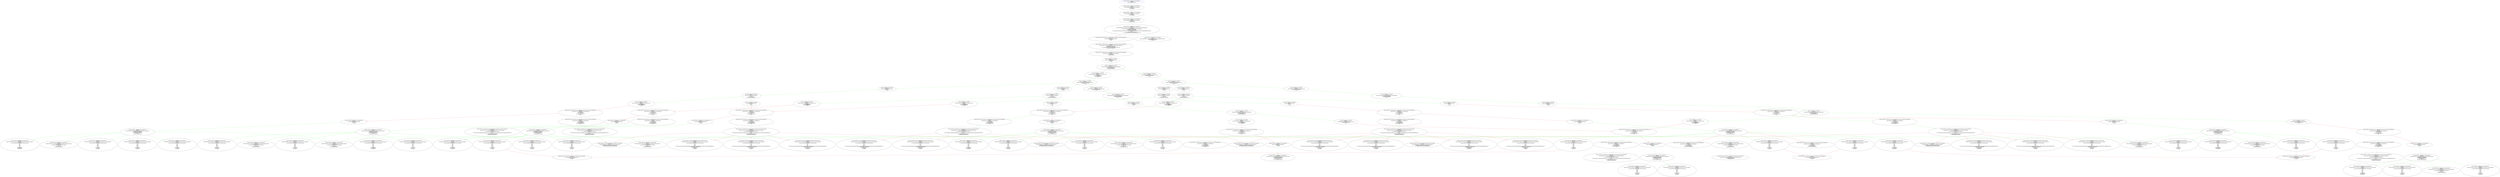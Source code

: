 strict digraph  {
	"Context:0x100870e6c +[QNLogUtils log:messageFormat:]
Depth:132
Invoke:0x100871080L +[DDLog qn_log:level:flag:context:file:function:\
line:tag:message:]
x0: DDLog
x1: qn_log:level:flag:context:file:function:line:tag:message:
x2: 1
x3: 0
x4: 64
x5: 0
x6: 0
x7: 0
\
x8: 4294967295
x9: reg_x9
x10: reg_x10
"	 [addr=4303818880,
		args="['DDLog', 'qn_log:level:flag:context:file:function:line:tag:message:', '1', '0', '64', '0', '0', '0', '4294967295', 'reg_x9', 'reg_\
x10']",
		context=4303818348,
		des="+[DDLog qn_log:level:flag:context:file:function:line:tag:message:]",
		dp=None,
		pnode="Context:0x100870e6c +[QNLogUtils log:messageFormat:]
Depth:123
Invoke:0x100870edcL -[RetFrom_0x100870ec8L initWithFormat:arguments:]
\
x0: RetFrom_0x100870ec8L
x1: initWithFormat:arguments:
x2: ASSERTION FAILED: %s
%@
x3: [NSThread isMainThread]
"];
	"Context:0x10081d744 +[DDLog qn_log:level:flag:context:file:function:line:tag:message:]
Depth:142
Invoke:0x10081d7c0L +[DDLogMessage \
alloc]
x0: DDLogMessage
x1: alloc
"	 [addr=4303476672,
		args="['DDLogMessage', 'alloc']",
		context=4303476548,
		des="+[DDLogMessage alloc]",
		dp=None,
		pnode="Context:0x100870e6c +[QNLogUtils log:messageFormat:]
Depth:132
Invoke:0x100871080L +[DDLog qn_log:level:flag:context:file:function:\
line:tag:message:]
x0: DDLog
x1: qn_log:level:flag:context:file:function:line:tag:message:
x2: 1
x3: 0
x4: 64
x5: 0
x6: 0
x7: 0
\
x8: 4294967295
x9: reg_x9
x10: reg_x10
"];
	"Context:0x100870e6c +[QNLogUtils log:messageFormat:]
Depth:132
Invoke:0x100871080L +[DDLog qn_log:level:flag:context:file:function:\
line:tag:message:]
x0: DDLog
x1: qn_log:level:flag:context:file:function:line:tag:message:
x2: 1
x3: 0
x4: 64
x5: 0
x6: 0
x7: 0
\
x8: 4294967295
x9: reg_x9
x10: reg_x10
" -> "Context:0x10081d744 +[DDLog qn_log:level:flag:context:file:function:line:tag:message:]
Depth:142
Invoke:0x10081d7c0L +[DDLogMessage \
alloc]
x0: DDLogMessage
x1: alloc
"	 [color=red];
	"Context:0x100870e6c +[QNLogUtils log:messageFormat:]
Depth:136
Invoke:0x100871080L +[DDLog qn_log:level:flag:context:file:function:\
line:tag:message:]
x0: DDLog
x1: qn_log:level:flag:context:file:function:line:tag:message:
x2: 1
x3: 0
x4: 32
x5: 0
x6: 0
x7: 0
\
x8: 4294967295
x9: reg_x9
x10: reg_x10
"	 [addr=4303818880,
		args="['DDLog', 'qn_log:level:flag:context:file:function:line:tag:message:', '1', '0', '32', '0', '0', '0', '4294967295', 'reg_x9', 'reg_\
x10']",
		context=4303818348,
		des="+[DDLog qn_log:level:flag:context:file:function:line:tag:message:]",
		dp=None,
		pnode="Context:0x100870e6c +[QNLogUtils log:messageFormat:]
Depth:125
Invoke:0x100870edcL -[RetFrom_0x100870ec8L initWithFormat:arguments:]
\
x0: RetFrom_0x100870ec8L
x1: initWithFormat:arguments:
x2: ASSERTION FAILED: %s
%@
x3: [NSThread isMainThread]
"];
	"Context:0x1008710fc +[QNLogUtils assert:statement:filename:lineNumber:method:messageFormat:]
Depth:129
Invoke:0x10087120cL +[NSString \
stringWithFormat:]
x0: NSString
x1: stringWithFormat:
x2: `%s` failed: %@
x3: ASSERTION FAILED: %s
%@
"	 [addr=4303819276,
		args="['NSString', 'stringWithFormat:', '`%s` failed: %@', 'ASSERTION FAILED: %s\n%@']",
		context=4303819004,
		des="+[NSString stringWithFormat:]",
		dp=None,
		pnode="Context:0x1008710fc +[QNLogUtils assert:statement:filename:lineNumber:method:messageFormat:]
Depth:117
Invoke:0x1008711dcL +[QNLogUtils \
log:messageFormat:]
x0: QNLogUtils
x1: log:messageFormat:
x2: 4
x3: ASSERTION FAILED: %s
%@
"];
	"Context:0x1008710fc +[QNLogUtils assert:statement:filename:lineNumber:method:messageFormat:]
Depth:135
Invoke:0x10087123cL +[QNLogUtils \
log:filename:lineNumber:method:message:]
x0: QNLogUtils
x1: log:filename:lineNumber:method:message:
x2: 1
x3: /Users/jerrychu/workstation/\
Weibo/Weibo_6.1.2_wtlogin/QNCore/QNCore/QN/Commons/UIKit+Widgets/QNBaseWebView.m
x4: 222
x5: -[QNBaseWebView loadRequest:]
x6: RetFrom_\
0x10087120cL
"	 [addr=4303819324,
		args="['QNLogUtils', 'log:filename:lineNumber:method:message:', '1', '/Users/jerrychu/workstation/Weibo/Weibo_6.1.2_wtlogin/QNCore/QNCore/\
QN/Commons/UIKit+Widgets/QNBaseWebView.m', '222', '-[QNBaseWebView loadRequest:]', 'RetFrom_0x10087120cL']",
		context=4303819004,
		des="+[QNLogUtils log:filename:lineNumber:method:message:]",
		dp=None,
		pnode="Context:0x1008710fc +[QNLogUtils assert:statement:filename:lineNumber:method:messageFormat:]
Depth:129
Invoke:0x10087120cL +[NSString \
stringWithFormat:]
x0: NSString
x1: stringWithFormat:
x2: `%s` failed: %@
x3: ASSERTION FAILED: %s
%@
"];
	"Context:0x1008710fc +[QNLogUtils assert:statement:filename:lineNumber:method:messageFormat:]
Depth:129
Invoke:0x10087120cL +[NSString \
stringWithFormat:]
x0: NSString
x1: stringWithFormat:
x2: `%s` failed: %@
x3: ASSERTION FAILED: %s
%@
" -> "Context:0x1008710fc +[QNLogUtils assert:statement:filename:lineNumber:method:messageFormat:]
Depth:135
Invoke:0x10087123cL +[QNLogUtils \
log:filename:lineNumber:method:message:]
x0: QNLogUtils
x1: log:filename:lineNumber:method:message:
x2: 1
x3: /Users/jerrychu/workstation/\
Weibo/Weibo_6.1.2_wtlogin/QNCore/QNCore/QN/Commons/UIKit+Widgets/QNBaseWebView.m
x4: 222
x5: -[QNBaseWebView loadRequest:]
x6: RetFrom_\
0x10087120cL
"	 [color=green];
	"Context:0x100870e6c +[QNLogUtils log:messageFormat:]
Depth:137
Invoke:0x100871080L +[DDLog qn_log:level:flag:context:file:function:\
line:tag:message:]
x0: DDLog
x1: qn_log:level:flag:context:file:function:line:tag:message:
x2: 1
x3: 0
x4: 32
x5: 0
x6: 0
x7: 0
\
x8: 4294967295
x9: reg_x9
x10: reg_x10
"	 [addr=4303818880,
		args="['DDLog', 'qn_log:level:flag:context:file:function:line:tag:message:', '1', '0', '32', '0', '0', '0', '4294967295', 'reg_x9', 'reg_\
x10']",
		context=4303818348,
		des="+[DDLog qn_log:level:flag:context:file:function:line:tag:message:]",
		dp=None,
		pnode="Context:0x100870e6c +[QNLogUtils log:messageFormat:]
Depth:126
Invoke:0x100870edcL -[RetFrom_0x100870ec8L initWithFormat:arguments:]
\
x0: RetFrom_0x100870ec8L
x1: initWithFormat:arguments:
x2: ASSERTION FAILED: %s
%@
x3: [NSThread isMainThread]
"];
	"Context:0x10087bf0c sub_0x10087bf0c
Depth:57
Invoke:0x10087bfb0L +[NSArray arrayWithObjects:count:]
x0: NSArray
x1: arrayWithObjects:\
count:
x2: mem_7fffffffffefeb8
x3: 0
"	 [addr=4303863728,
		args="['NSArray', 'arrayWithObjects:count:', 'mem_7fffffffffefeb8', '0']",
		context=4303863564,
		des="+[NSArray arrayWithObjects:count:]",
		dp="[NSArray arrayWithObjects:mem_7fffffffffefeb8 count:0 ]",
		pnode="Context:0x10087bf0c sub_0x10087bf0c
Depth:53
Invoke:0x10087bf74L -[RetFrom_0x100871198L isKindOfClass:]
x0: RetFrom_0x100871198L
\
x1: isKindOfClass:
x2: RetFrom_0x10087bf58L
"];
	"Context:0x10087bf0c sub_0x10087bf0c
Depth:75
Invoke:0x10087bff4L -[RetFrom_0x10087bfb0L count]
x0: RetFrom_0x10087bfb0L
x1: count
"	 [addr=4303863796,
		args="['RetFrom_0x10087bfb0L', 'count']",
		context=4303863564,
		des="-[RetFrom_0x10087bfb0L count]",
		dp=None,
		pnode="Context:0x10087bf0c sub_0x10087bf0c
Depth:57
Invoke:0x10087bfb0L +[NSArray arrayWithObjects:count:]
x0: NSArray
x1: arrayWithObjects:\
count:
x2: mem_7fffffffffefeb8
x3: 0
"];
	"Context:0x10087bf0c sub_0x10087bf0c
Depth:57
Invoke:0x10087bfb0L +[NSArray arrayWithObjects:count:]
x0: NSArray
x1: arrayWithObjects:\
count:
x2: mem_7fffffffffefeb8
x3: 0
" -> "Context:0x10087bf0c sub_0x10087bf0c
Depth:75
Invoke:0x10087bff4L -[RetFrom_0x10087bfb0L count]
x0: RetFrom_0x10087bfb0L
x1: count
"	 [color=green];
	"Context:0x100870e6c +[QNLogUtils log:messageFormat:]
Depth:135
Invoke:0x100871080L +[DDLog qn_log:level:flag:context:file:function:\
line:tag:message:]
x0: DDLog
x1: qn_log:level:flag:context:file:function:line:tag:message:
x2: 1
x3: 0
x4: 32
x5: 0
x6: 0
x7: 0
\
x8: 4294967295
x9: reg_x9
x10: reg_x10
"	 [addr=4303818880,
		args="['DDLog', 'qn_log:level:flag:context:file:function:line:tag:message:', '1', '0', '32', '0', '0', '0', '4294967295', 'reg_x9', 'reg_\
x10']",
		context=4303818348,
		des="+[DDLog qn_log:level:flag:context:file:function:line:tag:message:]",
		dp=None,
		pnode="Context:0x100870e6c +[QNLogUtils log:messageFormat:]
Depth:124
Invoke:0x100870edcL -[RetFrom_0x100870ec8L initWithFormat:arguments:]
\
x0: RetFrom_0x100870ec8L
x1: initWithFormat:arguments:
x2: ASSERTION FAILED: %s
%@
x3: [NSThread isMainThread]
"];
	"Context:0x100870e6c +[QNLogUtils log:messageFormat:]
Depth:129
Invoke:0x100870ec8L +[NSString alloc]
x0: NSString
x1: alloc
"	 [addr=4303818440,
		args="['NSString', 'alloc']",
		context=4303818348,
		des="+[NSString alloc]",
		dp="[NSString alloc]",
		pnode="Context:0x1008710fc +[QNLogUtils assert:statement:filename:lineNumber:method:messageFormat:]
Depth:122
Invoke:0x1008711dcL +[QNLogUtils \
log:messageFormat:]
x0: QNLogUtils
x1: log:messageFormat:
x2: 4
x3: ASSERTION FAILED: %s
%@
"];
	"Context:0x100870e6c +[QNLogUtils log:messageFormat:]
Depth:132
Invoke:0x100870edcL -[RetFrom_0x100870ec8L initWithFormat:arguments:]
\
x0: RetFrom_0x100870ec8L
x1: initWithFormat:arguments:
x2: ASSERTION FAILED: %s
%@
x3: [NSThread isMainThread]
"	 [addr=4303818460,
		args="['RetFrom_0x100870ec8L', 'initWithFormat:arguments:', 'ASSERTION FAILED: %s\n%@', '[NSThread isMainThread]']",
		context=4303818348,
		des="-[RetFrom_0x100870ec8L initWithFormat:arguments:]",
		dp=None,
		pnode="Context:0x100870e6c +[QNLogUtils log:messageFormat:]
Depth:129
Invoke:0x100870ec8L +[NSString alloc]
x0: NSString
x1: alloc
"];
	"Context:0x100870e6c +[QNLogUtils log:messageFormat:]
Depth:129
Invoke:0x100870ec8L +[NSString alloc]
x0: NSString
x1: alloc
" -> "Context:0x100870e6c +[QNLogUtils log:messageFormat:]
Depth:132
Invoke:0x100870edcL -[RetFrom_0x100870ec8L initWithFormat:arguments:]
\
x0: RetFrom_0x100870ec8L
x1: initWithFormat:arguments:
x2: ASSERTION FAILED: %s
%@
x3: [NSThread isMainThread]
"	 [color=green];
	"Context:0x100870e6c +[QNLogUtils log:messageFormat:]
Depth:138
Invoke:0x100871080L +[DDLog qn_log:level:flag:context:file:function:\
line:tag:message:]
x0: DDLog
x1: qn_log:level:flag:context:file:function:line:tag:message:
x2: 1
x3: 0
x4: 32
x5: 0
x6: 0
x7: 0
\
x8: 4294967295
x9: reg_x9
x10: reg_x10
"	 [addr=4303818880,
		args="['DDLog', 'qn_log:level:flag:context:file:function:line:tag:message:', '1', '0', '32', '0', '0', '0', '4294967295', 'reg_x9', 'reg_\
x10']",
		context=4303818348,
		des="+[DDLog qn_log:level:flag:context:file:function:line:tag:message:]",
		dp=None,
		pnode="Context:0x100870e6c +[QNLogUtils log:messageFormat:]
Depth:127
Invoke:0x100870edcL -[RetFrom_0x100870ec8L initWithFormat:arguments:]
\
x0: RetFrom_0x100870ec8L
x1: initWithFormat:arguments:
x2: ASSERTION FAILED: %s
%@
x3: [NSThread isMainThread]
"];
	"Context:0x100870e6c +[QNLogUtils log:messageFormat:]
Depth:134
Invoke:0x100871080L +[DDLog qn_log:level:flag:context:file:function:\
line:tag:message:]
x0: DDLog
x1: qn_log:level:flag:context:file:function:line:tag:message:
x2: 1
x3: 0
x4: 4
x5: 0
x6: 0
x7: 0
x8: \
4294967295
x9: 4303818972
x10: reg_x10
"	 [addr=4303818880,
		args="['DDLog', 'qn_log:level:flag:context:file:function:line:tag:message:', '1', '0', '4', '0', '0', '0', '4294967295', '4303818972', '\
reg_x10']",
		context=4303818348,
		des="+[DDLog qn_log:level:flag:context:file:function:line:tag:message:]",
		dp=None,
		pnode="Context:0x100870e6c +[QNLogUtils log:messageFormat:]
Depth:124
Invoke:0x100870edcL -[RetFrom_0x100870ec8L initWithFormat:arguments:]
\
x0: RetFrom_0x100870ec8L
x1: initWithFormat:arguments:
x2: ASSERTION FAILED: %s
%@
x3: [NSThread isMainThread]
"];
	"Context:0x10087bf0c sub_0x10087bf0c
Depth:92
Invoke:0x10087c050L +[NSArray class]
x0: NSArray
x1: class
"	 [addr=4303863888,
		args="['NSArray', 'class']",
		context=4303863564,
		des="+[NSArray class]",
		dp=None,
		pnode="Context:0x10087bf0c sub_0x10087bf0c
Depth:83
Invoke:0x10087c034L -[RetFrom_0x10087bfb0L subarrayWithRange:]
x0: RetFrom_0x10087bfb0L
\
x1: subarrayWithRange:
x2: 0
"];
	"Context:0x10087bf0c sub_0x10087bf0c
Depth:95
Invoke:0x10087c060L -[RetFrom_0x10087c034L isKindOfClass:]
x0: RetFrom_0x10087c034L
\
x1: isKindOfClass:
x2: RetFrom_0x10087c050L
"	 [addr=4303863904,
		args="['RetFrom_0x10087c034L', 'isKindOfClass:', 'RetFrom_0x10087c050L']",
		context=4303863564,
		des="-[RetFrom_0x10087c034L isKindOfClass:]",
		dp=None,
		pnode="Context:0x10087bf0c sub_0x10087bf0c
Depth:92
Invoke:0x10087c050L +[NSArray class]
x0: NSArray
x1: class
"];
	"Context:0x10087bf0c sub_0x10087bf0c
Depth:92
Invoke:0x10087c050L +[NSArray class]
x0: NSArray
x1: class
" -> "Context:0x10087bf0c sub_0x10087bf0c
Depth:95
Invoke:0x10087c060L -[RetFrom_0x10087c034L isKindOfClass:]
x0: RetFrom_0x10087c034L
\
x1: isKindOfClass:
x2: RetFrom_0x10087c050L
"	 [color=green];
	"Context:0x100870e6c +[QNLogUtils log:messageFormat:]
Depth:134
Invoke:0x100871080L +[DDLog qn_log:level:flag:context:file:function:\
line:tag:message:]
x0: DDLog
x1: qn_log:level:flag:context:file:function:line:tag:message:
x2: 1
x3: 0
x4: 16
x5: 0
x6: 0
x7: 0
\
x8: 4294967295
x9: reg_x9
x10: reg_x10
"	 [addr=4303818880,
		args="['DDLog', 'qn_log:level:flag:context:file:function:line:tag:message:', '1', '0', '16', '0', '0', '0', '4294967295', 'reg_x9', 'reg_\
x10']",
		context=4303818348,
		des="+[DDLog qn_log:level:flag:context:file:function:line:tag:message:]",
		dp=None,
		pnode="Context:0x100870e6c +[QNLogUtils log:messageFormat:]
Depth:125
Invoke:0x100870edcL -[RetFrom_0x100870ec8L initWithFormat:arguments:]
\
x0: RetFrom_0x100870ec8L
x1: initWithFormat:arguments:
x2: ASSERTION FAILED: %s
%@
x3: [NSThread isMainThread]
"];
	"Context:0x1008710fc +[QNLogUtils assert:statement:filename:lineNumber:method:messageFormat:]
Depth:142
Invoke:0x10087120cL +[NSString \
stringWithFormat:]
x0: NSString
x1: stringWithFormat:
x2: `%s` failed: %@
x3: [NSThread isMainThread]
"	 [addr=4303819276,
		args="['NSString', 'stringWithFormat:', '`%s` failed: %@', '[NSThread isMainThread]']",
		context=4303819004,
		des="+[NSString stringWithFormat:]",
		dp=None,
		pnode="Context:0x100870e6c +[QNLogUtils log:messageFormat:]
Depth:122
Invoke:0x100870edcL -[RetFrom_0x100870ec8L initWithFormat:arguments:]
\
x0: RetFrom_0x100870ec8L
x1: initWithFormat:arguments:
x2: ASSERTION FAILED: %s
%@
x3: [NSThread isMainThread]
"];
	"Context:0x100870e6c +[QNLogUtils log:messageFormat:]
Depth:136
Invoke:0x100871080L +[DDLog qn_log:level:flag:context:file:function:\
line:tag:message:]
x0: DDLog
x1: qn_log:level:flag:context:file:function:line:tag:message:
x2: 1
x3: 0
x4: 64
x5: 0
x6: 0
x7: 0
\
x8: 4294967295
x9: reg_x9
x10: reg_x10
"	 [addr=4303818880,
		args="['DDLog', 'qn_log:level:flag:context:file:function:line:tag:message:', '1', '0', '64', '0', '0', '0', '4294967295', 'reg_x9', 'reg_\
x10']",
		context=4303818348,
		des="+[DDLog qn_log:level:flag:context:file:function:line:tag:message:]",
		dp=None,
		pnode="Context:0x100870e6c +[QNLogUtils log:messageFormat:]
Depth:127
Invoke:0x100870edcL -[RetFrom_0x100870ec8L initWithFormat:arguments:]
\
x0: RetFrom_0x100870ec8L
x1: initWithFormat:arguments:
x2: ASSERTION FAILED: %s
%@
x3: [NSThread isMainThread]
"];
	"Context:0x100870e6c +[QNLogUtils log:messageFormat:]
Depth:132
Invoke:0x100871080L +[DDLog qn_log:level:flag:context:file:function:\
line:tag:message:]
x0: DDLog
x1: qn_log:level:flag:context:file:function:line:tag:message:
x2: 1
x3: 0
x4: 16
x5: 0
x6: 0
x7: 0
\
x8: 4294967295
x9: reg_x9
x10: reg_x10
"	 [addr=4303818880,
		args="['DDLog', 'qn_log:level:flag:context:file:function:line:tag:message:', '1', '0', '16', '0', '0', '0', '4294967295', 'reg_x9', 'reg_\
x10']",
		context=4303818348,
		des="+[DDLog qn_log:level:flag:context:file:function:line:tag:message:]",
		dp=None,
		pnode="Context:0x100870e6c +[QNLogUtils log:messageFormat:]
Depth:123
Invoke:0x100870edcL -[RetFrom_0x100870ec8L initWithFormat:arguments:]
\
x0: RetFrom_0x100870ec8L
x1: initWithFormat:arguments:
x2: ASSERTION FAILED: %s
%@
x3: [NSThread isMainThread]
"];
	"Context:0x100870e6c +[QNLogUtils log:messageFormat:]
Depth:132
Invoke:0x100871080L +[DDLog qn_log:level:flag:context:file:function:\
line:tag:message:]
x0: DDLog
x1: qn_log:level:flag:context:file:function:line:tag:message:
x2: 1
x3: 0
x4: 16
x5: 0
x6: 0
x7: 0
\
x8: 4294967295
x9: reg_x9
x10: reg_x10
" -> "Context:0x10081d744 +[DDLog qn_log:level:flag:context:file:function:line:tag:message:]
Depth:142
Invoke:0x10081d7c0L +[DDLogMessage \
alloc]
x0: DDLogMessage
x1: alloc
"	 [color=red];
	"Context:0x10087bf0c sub_0x10087bf0c
Depth:86
Invoke:0x10087c060L +[0 isKindOfClass:]
x0: 0
x1: isKindOfClass:
x2: RetFrom_0x10087c050L
"	 [addr=4303863904,
		args="['0', 'isKindOfClass:', 'RetFrom_0x10087c050L']",
		context=4303863564,
		des="+[0 isKindOfClass:]",
		dp=None,
		pnode="Context:0x10087bf0c sub_0x10087bf0c
Depth:83
Invoke:0x10087c050L +[NSArray class]
x0: NSArray
x1: class
"];
	"Context:0x10087bf0c sub_0x10087bf0c
Depth:90
Invoke:0x10087c094L +[NSArray arrayWithObjects:count:]
x0: NSArray
x1: arrayWithObjects:\
count:
x2: mem_7fffffffffefeb8
x3: 0
"	 [addr=4303863956,
		args="['NSArray', 'arrayWithObjects:count:', 'mem_7fffffffffefeb8', '0']",
		context=4303863564,
		des="+[NSArray arrayWithObjects:count:]",
		dp=None,
		pnode="Context:0x10087bf0c sub_0x10087bf0c
Depth:86
Invoke:0x10087c060L +[0 isKindOfClass:]
x0: 0
x1: isKindOfClass:
x2: RetFrom_0x10087c050L
"];
	"Context:0x10087bf0c sub_0x10087bf0c
Depth:86
Invoke:0x10087c060L +[0 isKindOfClass:]
x0: 0
x1: isKindOfClass:
x2: RetFrom_0x10087c050L
" -> "Context:0x10087bf0c sub_0x10087bf0c
Depth:90
Invoke:0x10087c094L +[NSArray arrayWithObjects:count:]
x0: NSArray
x1: arrayWithObjects:\
count:
x2: mem_7fffffffffefeb8
x3: 0
"	 [color=green];
	"Context:0x10087bf0c sub_0x10087bf0c
Depth:90
Invoke:0x10087c074L +[0 copy]
x0: 0
x1: copy
"	 [addr=4303863924,
		args="['0', 'copy']",
		context=4303863564,
		des="+[0 copy]",
		dp=None,
		pnode="Context:0x10087bf0c sub_0x10087bf0c
Depth:86
Invoke:0x10087c060L +[0 isKindOfClass:]
x0: 0
x1: isKindOfClass:
x2: RetFrom_0x10087c050L
"];
	"Context:0x10087bf0c sub_0x10087bf0c
Depth:86
Invoke:0x10087c060L +[0 isKindOfClass:]
x0: 0
x1: isKindOfClass:
x2: RetFrom_0x10087c050L
" -> "Context:0x10087bf0c sub_0x10087bf0c
Depth:90
Invoke:0x10087c074L +[0 copy]
x0: 0
x1: copy
"	 [color=green];
	"Context:0x1008710fc +[QNLogUtils assert:statement:filename:lineNumber:method:messageFormat:]
Depth:140
Invoke:0x10087123cL +[QNLogUtils \
log:filename:lineNumber:method:message:]
x0: QNLogUtils
x1: log:filename:lineNumber:method:message:
x2: 1
x3: /Users/jerrychu/workstation/\
Weibo/Weibo_6.1.2_wtlogin/QNCore/QNCore/QN/Commons/UIKit+Widgets/QNBaseWebView.m
x4: 222
x5: -[QNBaseWebView loadRequest:]
x6: RetFrom_\
0x10087120cL
"	 [addr=4303819324,
		args="['QNLogUtils', 'log:filename:lineNumber:method:message:', '1', '/Users/jerrychu/workstation/Weibo/Weibo_6.1.2_wtlogin/QNCore/QNCore/\
QN/Commons/UIKit+Widgets/QNBaseWebView.m', '222', '-[QNBaseWebView loadRequest:]', 'RetFrom_0x10087120cL']",
		context=4303819004,
		des="+[QNLogUtils log:filename:lineNumber:method:message:]",
		dp=None,
		pnode="Context:0x1008710fc +[QNLogUtils assert:statement:filename:lineNumber:method:messageFormat:]
Depth:134
Invoke:0x10087120cL +[NSString \
stringWithFormat:]
x0: NSString
x1: stringWithFormat:
x2: `%s` failed: %@
x3: ASSERTION FAILED: %s
%@
"];
	"Context:0x10087bf0c sub_0x10087bf0c
Depth:50
Invoke:0x10087bf58L +[NSArray class]
x0: NSArray
x1: class
"	 [addr=4303863640,
		args="['NSArray', 'class']",
		context=4303863564,
		des="+[NSArray class]",
		dp=None,
		pnode="Context:0x1008710fc +[QNLogUtils assert:statement:filename:lineNumber:method:messageFormat:]
Depth:37
Invoke:0x100871198L +[NSThread \
callStackSymbols]
x0: NSThread
x1: callStackSymbols
"];
	"Context:0x10087bf0c sub_0x10087bf0c
Depth:53
Invoke:0x10087bf74L -[RetFrom_0x100871198L isKindOfClass:]
x0: RetFrom_0x100871198L
\
x1: isKindOfClass:
x2: RetFrom_0x10087bf58L
"	 [addr=4303863668,
		args="['RetFrom_0x100871198L', 'isKindOfClass:', 'RetFrom_0x10087bf58L']",
		context=4303863564,
		des="-[RetFrom_0x100871198L isKindOfClass:]",
		dp=None,
		pnode="Context:0x10087bf0c sub_0x10087bf0c
Depth:50
Invoke:0x10087bf58L +[NSArray class]
x0: NSArray
x1: class
"];
	"Context:0x10087bf0c sub_0x10087bf0c
Depth:50
Invoke:0x10087bf58L +[NSArray class]
x0: NSArray
x1: class
" -> "Context:0x10087bf0c sub_0x10087bf0c
Depth:53
Invoke:0x10087bf74L -[RetFrom_0x100871198L isKindOfClass:]
x0: RetFrom_0x100871198L
\
x1: isKindOfClass:
x2: RetFrom_0x10087bf58L
"	 [color=green];
	"Context:0x1008709ac +[QNLogUtils log:filename:lineNumber:method:message:]
Depth:140
Invoke:0x100870b20L +[DDLog qn_log:level:flag:\
context:file:function:line:tag:message:]
x0: DDLog
x1: qn_log:level:flag:context:file:function:line:tag:message:
x2: 1
x3: 0
x4: \
32
x5: 0
x6: /Users/jerrychu/workstation/Weibo/Weibo_6.1.2_wtlogin/QNCore/QNCore/QN/Commons/UIKit+Widgets/QNBaseWebView.m
x7: -[\
QNBaseWebView loadRequest:]
x8: 4308967424
x9: reg_x9
x10: reg_x10
"	 [addr=4303817504,
		args="['DDLog', 'qn_log:level:flag:context:file:function:line:tag:message:', '1', '0', '32', '0', '/Users/jerrychu/workstation/Weibo/Weibo_\
6.1.2_wtlogin/QNCore/QNCore/QN/Commons/UIKit+Widgets/QNBaseWebView.m', '-[QNBaseWebView loadRequest:]', '4308967424', 'reg_x9', '\
reg_x10']",
		context=4303817132,
		des="+[DDLog qn_log:level:flag:context:file:function:line:tag:message:]",
		dp=None,
		pnode="Context:0x1008710fc +[QNLogUtils assert:statement:filename:lineNumber:method:messageFormat:]
Depth:130
Invoke:0x10087123cL +[QNLogUtils \
log:filename:lineNumber:method:message:]
x0: QNLogUtils
x1: log:filename:lineNumber:method:message:
x2: 1
x3: /Users/jerrychu/workstation/\
Weibo/Weibo_6.1.2_wtlogin/QNCore/QNCore/QN/Commons/UIKit+Widgets/QNBaseWebView.m
x4: 222
x5: -[QNBaseWebView loadRequest:]
x6: RetFrom_\
0x10087120cL
"];
	"Context:0x10087bf0c sub_0x10087bf0c
Depth:87
Invoke:0x10087c074L +[0 copy]
x0: 0
x1: copy
"	 [addr=4303863924,
		args="['0', 'copy']",
		context=4303863564,
		des="+[0 copy]",
		dp=None,
		pnode="Context:0x10087bf0c sub_0x10087bf0c
Depth:83
Invoke:0x10087c060L +[0 isKindOfClass:]
x0: 0
x1: isKindOfClass:
x2: RetFrom_0x10087c050L
"];
	"Context:0x1008710fc +[QNLogUtils assert:statement:filename:lineNumber:method:messageFormat:]
Depth:112
Invoke:0x1008711dcL +[QNLogUtils \
log:messageFormat:]
x0: QNLogUtils
x1: log:messageFormat:
x2: 4
x3: ASSERTION FAILED: %s
%@
"	 [addr=4303819228,
		args="['QNLogUtils', 'log:messageFormat:', '4', 'ASSERTION FAILED: %s\n%@']",
		context=4303819004,
		des="+[QNLogUtils log:messageFormat:]",
		dp=None,
		pnode="Context:0x10087bf0c sub_0x10087bf0c
Depth:87
Invoke:0x10087c074L +[0 copy]
x0: 0
x1: copy
"];
	"Context:0x10087bf0c sub_0x10087bf0c
Depth:87
Invoke:0x10087c074L +[0 copy]
x0: 0
x1: copy
" -> "Context:0x1008710fc +[QNLogUtils assert:statement:filename:lineNumber:method:messageFormat:]
Depth:112
Invoke:0x1008711dcL +[QNLogUtils \
log:messageFormat:]
x0: QNLogUtils
x1: log:messageFormat:
x2: 4
x3: ASSERTION FAILED: %s
%@
"	 [color=red];
	"Context:0x10087bf0c sub_0x10087bf0c
Depth:85
Invoke:0x10087c060L +[0 isKindOfClass:]
x0: 0
x1: isKindOfClass:
x2: RetFrom_0x10087c050L
"	 [addr=4303863904,
		args="['0', 'isKindOfClass:', 'RetFrom_0x10087c050L']",
		context=4303863564,
		des="+[0 isKindOfClass:]",
		dp=None,
		pnode="Context:0x10087bf0c sub_0x10087bf0c
Depth:82
Invoke:0x10087c050L +[NSArray class]
x0: NSArray
x1: class
"];
	"Context:0x10087bf0c sub_0x10087bf0c
Depth:89
Invoke:0x10087c094L +[NSArray arrayWithObjects:count:]
x0: NSArray
x1: arrayWithObjects:\
count:
x2: mem_7fffffffffefeb8
x3: 0
"	 [addr=4303863956,
		args="['NSArray', 'arrayWithObjects:count:', 'mem_7fffffffffefeb8', '0']",
		context=4303863564,
		des="+[NSArray arrayWithObjects:count:]",
		dp=None,
		pnode="Context:0x10087bf0c sub_0x10087bf0c
Depth:85
Invoke:0x10087c060L +[0 isKindOfClass:]
x0: 0
x1: isKindOfClass:
x2: RetFrom_0x10087c050L
"];
	"Context:0x10087bf0c sub_0x10087bf0c
Depth:85
Invoke:0x10087c060L +[0 isKindOfClass:]
x0: 0
x1: isKindOfClass:
x2: RetFrom_0x10087c050L
" -> "Context:0x10087bf0c sub_0x10087bf0c
Depth:89
Invoke:0x10087c094L +[NSArray arrayWithObjects:count:]
x0: NSArray
x1: arrayWithObjects:\
count:
x2: mem_7fffffffffefeb8
x3: 0
"	 [color=green];
	"Context:0x10087bf0c sub_0x10087bf0c
Depth:89
Invoke:0x10087c074L +[0 copy]
x0: 0
x1: copy
"	 [addr=4303863924,
		args="['0', 'copy']",
		context=4303863564,
		des="+[0 copy]",
		dp=None,
		pnode="Context:0x10087bf0c sub_0x10087bf0c
Depth:85
Invoke:0x10087c060L +[0 isKindOfClass:]
x0: 0
x1: isKindOfClass:
x2: RetFrom_0x10087c050L
"];
	"Context:0x10087bf0c sub_0x10087bf0c
Depth:85
Invoke:0x10087c060L +[0 isKindOfClass:]
x0: 0
x1: isKindOfClass:
x2: RetFrom_0x10087c050L
" -> "Context:0x10087bf0c sub_0x10087bf0c
Depth:89
Invoke:0x10087c074L +[0 copy]
x0: 0
x1: copy
"	 [color=green];
	"Context:0x1008710fc +[QNLogUtils assert:statement:filename:lineNumber:method:messageFormat:]
Depth:132
Invoke:0x10087123cL +[QNLogUtils \
log:filename:lineNumber:method:message:]
x0: QNLogUtils
x1: log:filename:lineNumber:method:message:
x2: 1
x3: /Users/jerrychu/workstation/\
Weibo/Weibo_6.1.2_wtlogin/QNCore/QNCore/QN/Commons/UIKit+Widgets/QNBaseWebView.m
x4: 222
x5: -[QNBaseWebView loadRequest:]
x6: RetFrom_\
0x10087120cL
"	 [addr=4303819324,
		args="['QNLogUtils', 'log:filename:lineNumber:method:message:', '1', '/Users/jerrychu/workstation/Weibo/Weibo_6.1.2_wtlogin/QNCore/QNCore/\
QN/Commons/UIKit+Widgets/QNBaseWebView.m', '222', '-[QNBaseWebView loadRequest:]', 'RetFrom_0x10087120cL']",
		context=4303819004,
		des="+[QNLogUtils log:filename:lineNumber:method:message:]",
		dp=None,
		pnode="Context:0x1008710fc +[QNLogUtils assert:statement:filename:lineNumber:method:messageFormat:]
Depth:126
Invoke:0x10087120cL +[NSString \
stringWithFormat:]
x0: NSString
x1: stringWithFormat:
x2: `%s` failed: %@
x3: ASSERTION FAILED: %s
%@
"];
	"Context:0x1008709ac +[QNLogUtils log:filename:lineNumber:method:message:]
Depth:141
Invoke:0x100870ba4L <Symbol \"_NSLog\" in WeiBo_\
arm64 (import)>
x0: SHOULD not reach here, unknown level: %zd
x1: log:filename:lineNumber:method:message:
"	 [addr=4303817636,
		args="['SHOULD not reach here, unknown level: %zd', 'log:filename:lineNumber:method:message:']",
		context=4303817132,
		des="<Symbol \"_NSLog\" in WeiBo_arm64 (import)>",
		dp=None,
		pnode="Context:0x1008710fc +[QNLogUtils assert:statement:filename:lineNumber:method:messageFormat:]
Depth:130
Invoke:0x10087123cL +[QNLogUtils \
log:filename:lineNumber:method:message:]
x0: QNLogUtils
x1: log:filename:lineNumber:method:message:
x2: 1
x3: /Users/jerrychu/workstation/\
Weibo/Weibo_6.1.2_wtlogin/QNCore/QNCore/QN/Commons/UIKit+Widgets/QNBaseWebView.m
x4: 222
x5: -[QNBaseWebView loadRequest:]
x6: RetFrom_\
0x10087120cL
"];
	"Context:0x1008710fc +[QNLogUtils assert:statement:filename:lineNumber:method:messageFormat:]
Depth:132
Invoke:0x10087123cL +[QNLogUtils \
log:filename:lineNumber:method:message:]
x0: QNLogUtils
x1: log:filename:lineNumber:method:message:
x2: 1
x3: /Users/jerrychu/workstation/\
Weibo/Weibo_6.1.2_wtlogin/QNCore/QNCore/QN/Commons/UIKit+Widgets/QNBaseWebView.m
x4: 222
x5: -[QNBaseWebView loadRequest:]
x6: RetFrom_\
0x10087120cL
" -> "Context:0x1008709ac +[QNLogUtils log:filename:lineNumber:method:message:]
Depth:141
Invoke:0x100870ba4L <Symbol \"_NSLog\" in WeiBo_\
arm64 (import)>
x0: SHOULD not reach here, unknown level: %zd
x1: log:filename:lineNumber:method:message:
"	 [color=red];
	"Context:0x1008709ac +[QNLogUtils log:filename:lineNumber:method:message:]
Depth:142
Invoke:0x100870b20L +[DDLog qn_log:level:flag:\
context:file:function:line:tag:message:]
x0: DDLog
x1: qn_log:level:flag:context:file:function:line:tag:message:
x2: 1
x3: 0
x4: \
16
x5: 0
x6: /Users/jerrychu/workstation/Weibo/Weibo_6.1.2_wtlogin/QNCore/QNCore/QN/Commons/UIKit+Widgets/QNBaseWebView.m
x7: -[\
QNBaseWebView loadRequest:]
x8: 4308967424
x9: reg_x9
x10: reg_x10
"	 [addr=4303817504,
		args="['DDLog', 'qn_log:level:flag:context:file:function:line:tag:message:', '1', '0', '16', '0', '/Users/jerrychu/workstation/Weibo/Weibo_\
6.1.2_wtlogin/QNCore/QNCore/QN/Commons/UIKit+Widgets/QNBaseWebView.m', '-[QNBaseWebView loadRequest:]', '4308967424', 'reg_x9', '\
reg_x10']",
		context=4303817132,
		des="+[DDLog qn_log:level:flag:context:file:function:line:tag:message:]",
		dp=None,
		pnode="Context:0x1008710fc +[QNLogUtils assert:statement:filename:lineNumber:method:messageFormat:]
Depth:132
Invoke:0x10087123cL +[QNLogUtils \
log:filename:lineNumber:method:message:]
x0: QNLogUtils
x1: log:filename:lineNumber:method:message:
x2: 1
x3: /Users/jerrychu/workstation/\
Weibo/Weibo_6.1.2_wtlogin/QNCore/QNCore/QN/Commons/UIKit+Widgets/QNBaseWebView.m
x4: 222
x5: -[QNBaseWebView loadRequest:]
x6: RetFrom_\
0x10087120cL
"];
	"Context:0x1008710fc +[QNLogUtils assert:statement:filename:lineNumber:method:messageFormat:]
Depth:132
Invoke:0x10087123cL +[QNLogUtils \
log:filename:lineNumber:method:message:]
x0: QNLogUtils
x1: log:filename:lineNumber:method:message:
x2: 1
x3: /Users/jerrychu/workstation/\
Weibo/Weibo_6.1.2_wtlogin/QNCore/QNCore/QN/Commons/UIKit+Widgets/QNBaseWebView.m
x4: 222
x5: -[QNBaseWebView loadRequest:]
x6: RetFrom_\
0x10087120cL
" -> "Context:0x1008709ac +[QNLogUtils log:filename:lineNumber:method:message:]
Depth:142
Invoke:0x100870b20L +[DDLog qn_log:level:flag:\
context:file:function:line:tag:message:]
x0: DDLog
x1: qn_log:level:flag:context:file:function:line:tag:message:
x2: 1
x3: 0
x4: \
16
x5: 0
x6: /Users/jerrychu/workstation/Weibo/Weibo_6.1.2_wtlogin/QNCore/QNCore/QN/Commons/UIKit+Widgets/QNBaseWebView.m
x7: -[\
QNBaseWebView loadRequest:]
x8: 4308967424
x9: reg_x9
x10: reg_x10
"	 [color=red];
	"Context:0x1008709ac +[QNLogUtils log:filename:lineNumber:method:message:]
Depth:143
Invoke:0x100870ba4L <Symbol \"_NSLog\" in WeiBo_\
arm64 (import)>
x0: SHOULD not reach here, unknown level: %zd
x1: log:filename:lineNumber:method:message:
"	 [addr=4303817636,
		args="['SHOULD not reach here, unknown level: %zd', 'log:filename:lineNumber:method:message:']",
		context=4303817132,
		des="<Symbol \"_NSLog\" in WeiBo_arm64 (import)>",
		dp=None,
		pnode="Context:0x1008710fc +[QNLogUtils assert:statement:filename:lineNumber:method:messageFormat:]
Depth:132
Invoke:0x10087123cL +[QNLogUtils \
log:filename:lineNumber:method:message:]
x0: QNLogUtils
x1: log:filename:lineNumber:method:message:
x2: 1
x3: /Users/jerrychu/workstation/\
Weibo/Weibo_6.1.2_wtlogin/QNCore/QNCore/QN/Commons/UIKit+Widgets/QNBaseWebView.m
x4: 222
x5: -[QNBaseWebView loadRequest:]
x6: RetFrom_\
0x10087120cL
"];
	"Context:0x1008710fc +[QNLogUtils assert:statement:filename:lineNumber:method:messageFormat:]
Depth:132
Invoke:0x10087123cL +[QNLogUtils \
log:filename:lineNumber:method:message:]
x0: QNLogUtils
x1: log:filename:lineNumber:method:message:
x2: 1
x3: /Users/jerrychu/workstation/\
Weibo/Weibo_6.1.2_wtlogin/QNCore/QNCore/QN/Commons/UIKit+Widgets/QNBaseWebView.m
x4: 222
x5: -[QNBaseWebView loadRequest:]
x6: RetFrom_\
0x10087120cL
" -> "Context:0x1008709ac +[QNLogUtils log:filename:lineNumber:method:message:]
Depth:143
Invoke:0x100870ba4L <Symbol \"_NSLog\" in WeiBo_\
arm64 (import)>
x0: SHOULD not reach here, unknown level: %zd
x1: log:filename:lineNumber:method:message:
"	 [color=red];
	"Context:0x1008709ac +[QNLogUtils log:filename:lineNumber:method:message:]
Depth:143
Invoke:0x100870b20L +[DDLog qn_log:level:flag:\
context:file:function:line:tag:message:]
x0: DDLog
x1: qn_log:level:flag:context:file:function:line:tag:message:
x2: 1
x3: 0
x4: \
1
x5: 0
x6: /Users/jerrychu/workstation/Weibo/Weibo_6.1.2_wtlogin/QNCore/QNCore/QN/Commons/UIKit+Widgets/QNBaseWebView.m
x7: -[QNBaseWebView \
loadRequest:]
x8: 4308967424
x9: 4303817644
x10: reg_x10
"	 [addr=4303817504,
		args="['DDLog', 'qn_log:level:flag:context:file:function:line:tag:message:', '1', '0', '1', '0', '/Users/jerrychu/workstation/Weibo/Weibo_\
6.1.2_wtlogin/QNCore/QNCore/QN/Commons/UIKit+Widgets/QNBaseWebView.m', '-[QNBaseWebView loadRequest:]', '4308967424', '4303817644', '\
reg_x10']",
		context=4303817132,
		des="+[DDLog qn_log:level:flag:context:file:function:line:tag:message:]",
		dp=None,
		pnode="Context:0x1008710fc +[QNLogUtils assert:statement:filename:lineNumber:method:messageFormat:]
Depth:132
Invoke:0x10087123cL +[QNLogUtils \
log:filename:lineNumber:method:message:]
x0: QNLogUtils
x1: log:filename:lineNumber:method:message:
x2: 1
x3: /Users/jerrychu/workstation/\
Weibo/Weibo_6.1.2_wtlogin/QNCore/QNCore/QN/Commons/UIKit+Widgets/QNBaseWebView.m
x4: 222
x5: -[QNBaseWebView loadRequest:]
x6: RetFrom_\
0x10087120cL
"];
	"Context:0x1008710fc +[QNLogUtils assert:statement:filename:lineNumber:method:messageFormat:]
Depth:132
Invoke:0x10087123cL +[QNLogUtils \
log:filename:lineNumber:method:message:]
x0: QNLogUtils
x1: log:filename:lineNumber:method:message:
x2: 1
x3: /Users/jerrychu/workstation/\
Weibo/Weibo_6.1.2_wtlogin/QNCore/QNCore/QN/Commons/UIKit+Widgets/QNBaseWebView.m
x4: 222
x5: -[QNBaseWebView loadRequest:]
x6: RetFrom_\
0x10087120cL
" -> "Context:0x1008709ac +[QNLogUtils log:filename:lineNumber:method:message:]
Depth:143
Invoke:0x100870b20L +[DDLog qn_log:level:flag:\
context:file:function:line:tag:message:]
x0: DDLog
x1: qn_log:level:flag:context:file:function:line:tag:message:
x2: 1
x3: 0
x4: \
1
x5: 0
x6: /Users/jerrychu/workstation/Weibo/Weibo_6.1.2_wtlogin/QNCore/QNCore/QN/Commons/UIKit+Widgets/QNBaseWebView.m
x7: -[QNBaseWebView \
loadRequest:]
x8: 4308967424
x9: 4303817644
x10: reg_x10
"	 [color=red];
	"Context:0x1008709ac +[QNLogUtils log:filename:lineNumber:method:message:]
Depth:142
Invoke:0x100870b20L +[DDLog qn_log:level:flag:\
context:file:function:line:tag:message:]
x0: DDLog
x1: qn_log:level:flag:context:file:function:line:tag:message:
x2: 1
x3: 0
x4: \
32
x5: 0
x6: /Users/jerrychu/workstation/Weibo/Weibo_6.1.2_wtlogin/QNCore/QNCore/QN/Commons/UIKit+Widgets/QNBaseWebView.m
x7: -[\
QNBaseWebView loadRequest:]
x8: 4308967424
x9: reg_x9
x10: reg_x10
"	 [addr=4303817504,
		args="['DDLog', 'qn_log:level:flag:context:file:function:line:tag:message:', '1', '0', '32', '0', '/Users/jerrychu/workstation/Weibo/Weibo_\
6.1.2_wtlogin/QNCore/QNCore/QN/Commons/UIKit+Widgets/QNBaseWebView.m', '-[QNBaseWebView loadRequest:]', '4308967424', 'reg_x9', '\
reg_x10']",
		context=4303817132,
		des="+[DDLog qn_log:level:flag:context:file:function:line:tag:message:]",
		dp=None,
		pnode="Context:0x1008710fc +[QNLogUtils assert:statement:filename:lineNumber:method:messageFormat:]
Depth:132
Invoke:0x10087123cL +[QNLogUtils \
log:filename:lineNumber:method:message:]
x0: QNLogUtils
x1: log:filename:lineNumber:method:message:
x2: 1
x3: /Users/jerrychu/workstation/\
Weibo/Weibo_6.1.2_wtlogin/QNCore/QNCore/QN/Commons/UIKit+Widgets/QNBaseWebView.m
x4: 222
x5: -[QNBaseWebView loadRequest:]
x6: RetFrom_\
0x10087120cL
"];
	"Context:0x1008710fc +[QNLogUtils assert:statement:filename:lineNumber:method:messageFormat:]
Depth:132
Invoke:0x10087123cL +[QNLogUtils \
log:filename:lineNumber:method:message:]
x0: QNLogUtils
x1: log:filename:lineNumber:method:message:
x2: 1
x3: /Users/jerrychu/workstation/\
Weibo/Weibo_6.1.2_wtlogin/QNCore/QNCore/QN/Commons/UIKit+Widgets/QNBaseWebView.m
x4: 222
x5: -[QNBaseWebView loadRequest:]
x6: RetFrom_\
0x10087120cL
" -> "Context:0x1008709ac +[QNLogUtils log:filename:lineNumber:method:message:]
Depth:142
Invoke:0x100870b20L +[DDLog qn_log:level:flag:\
context:file:function:line:tag:message:]
x0: DDLog
x1: qn_log:level:flag:context:file:function:line:tag:message:
x2: 1
x3: 0
x4: \
32
x5: 0
x6: /Users/jerrychu/workstation/Weibo/Weibo_6.1.2_wtlogin/QNCore/QNCore/QN/Commons/UIKit+Widgets/QNBaseWebView.m
x7: -[\
QNBaseWebView loadRequest:]
x8: 4308967424
x9: reg_x9
x10: reg_x10
"	 [color=red];
	"Context:0x1008710fc +[QNLogUtils assert:statement:filename:lineNumber:method:messageFormat:]
Depth:131
Invoke:0x10087123cL +[QNLogUtils \
log:filename:lineNumber:method:message:]
x0: QNLogUtils
x1: log:filename:lineNumber:method:message:
x2: 1
x3: /Users/jerrychu/workstation/\
Weibo/Weibo_6.1.2_wtlogin/QNCore/QNCore/QN/Commons/UIKit+Widgets/QNBaseWebView.m
x4: 222
x5: -[QNBaseWebView loadRequest:]
x6: RetFrom_\
0x10087120cL
"	 [addr=4303819324,
		args="['QNLogUtils', 'log:filename:lineNumber:method:message:', '1', '/Users/jerrychu/workstation/Weibo/Weibo_6.1.2_wtlogin/QNCore/QNCore/\
QN/Commons/UIKit+Widgets/QNBaseWebView.m', '222', '-[QNBaseWebView loadRequest:]', 'RetFrom_0x10087120cL']",
		context=4303819004,
		des="+[QNLogUtils log:filename:lineNumber:method:message:]",
		dp=None,
		pnode="Context:0x1008710fc +[QNLogUtils assert:statement:filename:lineNumber:method:messageFormat:]
Depth:125
Invoke:0x10087120cL +[NSString \
stringWithFormat:]
x0: NSString
x1: stringWithFormat:
x2: `%s` failed: %@
x3: ASSERTION FAILED: %s
%@
"];
	"Context:0x1008709ac +[QNLogUtils log:filename:lineNumber:method:message:]
Depth:141
Invoke:0x100870b20L +[DDLog qn_log:level:flag:\
context:file:function:line:tag:message:]
x0: DDLog
x1: qn_log:level:flag:context:file:function:line:tag:message:
x2: 1
x3: 0
x4: \
16
x5: 0
x6: /Users/jerrychu/workstation/Weibo/Weibo_6.1.2_wtlogin/QNCore/QNCore/QN/Commons/UIKit+Widgets/QNBaseWebView.m
x7: -[\
QNBaseWebView loadRequest:]
x8: 4308967424
x9: reg_x9
x10: reg_x10
"	 [addr=4303817504,
		args="['DDLog', 'qn_log:level:flag:context:file:function:line:tag:message:', '1', '0', '16', '0', '/Users/jerrychu/workstation/Weibo/Weibo_\
6.1.2_wtlogin/QNCore/QNCore/QN/Commons/UIKit+Widgets/QNBaseWebView.m', '-[QNBaseWebView loadRequest:]', '4308967424', 'reg_x9', '\
reg_x10']",
		context=4303817132,
		des="+[DDLog qn_log:level:flag:context:file:function:line:tag:message:]",
		dp=None,
		pnode="Context:0x1008710fc +[QNLogUtils assert:statement:filename:lineNumber:method:messageFormat:]
Depth:131
Invoke:0x10087123cL +[QNLogUtils \
log:filename:lineNumber:method:message:]
x0: QNLogUtils
x1: log:filename:lineNumber:method:message:
x2: 1
x3: /Users/jerrychu/workstation/\
Weibo/Weibo_6.1.2_wtlogin/QNCore/QNCore/QN/Commons/UIKit+Widgets/QNBaseWebView.m
x4: 222
x5: -[QNBaseWebView loadRequest:]
x6: RetFrom_\
0x10087120cL
"];
	"Context:0x1008710fc +[QNLogUtils assert:statement:filename:lineNumber:method:messageFormat:]
Depth:131
Invoke:0x10087123cL +[QNLogUtils \
log:filename:lineNumber:method:message:]
x0: QNLogUtils
x1: log:filename:lineNumber:method:message:
x2: 1
x3: /Users/jerrychu/workstation/\
Weibo/Weibo_6.1.2_wtlogin/QNCore/QNCore/QN/Commons/UIKit+Widgets/QNBaseWebView.m
x4: 222
x5: -[QNBaseWebView loadRequest:]
x6: RetFrom_\
0x10087120cL
" -> "Context:0x1008709ac +[QNLogUtils log:filename:lineNumber:method:message:]
Depth:141
Invoke:0x100870b20L +[DDLog qn_log:level:flag:\
context:file:function:line:tag:message:]
x0: DDLog
x1: qn_log:level:flag:context:file:function:line:tag:message:
x2: 1
x3: 0
x4: \
16
x5: 0
x6: /Users/jerrychu/workstation/Weibo/Weibo_6.1.2_wtlogin/QNCore/QNCore/QN/Commons/UIKit+Widgets/QNBaseWebView.m
x7: -[\
QNBaseWebView loadRequest:]
x8: 4308967424
x9: reg_x9
x10: reg_x10
"	 [color=red];
	"Context:0x1008709ac +[QNLogUtils log:filename:lineNumber:method:message:]
Depth:141
Invoke:0x100870b20L +[DDLog qn_log:level:flag:\
context:file:function:line:tag:message:]
x0: DDLog
x1: qn_log:level:flag:context:file:function:line:tag:message:
x2: 1
x3: 0
x4: \
32
x5: 0
x6: /Users/jerrychu/workstation/Weibo/Weibo_6.1.2_wtlogin/QNCore/QNCore/QN/Commons/UIKit+Widgets/QNBaseWebView.m
x7: -[\
QNBaseWebView loadRequest:]
x8: 4308967424
x9: reg_x9
x10: reg_x10
"	 [addr=4303817504,
		args="['DDLog', 'qn_log:level:flag:context:file:function:line:tag:message:', '1', '0', '32', '0', '/Users/jerrychu/workstation/Weibo/Weibo_\
6.1.2_wtlogin/QNCore/QNCore/QN/Commons/UIKit+Widgets/QNBaseWebView.m', '-[QNBaseWebView loadRequest:]', '4308967424', 'reg_x9', '\
reg_x10']",
		context=4303817132,
		des="+[DDLog qn_log:level:flag:context:file:function:line:tag:message:]",
		dp=None,
		pnode="Context:0x1008710fc +[QNLogUtils assert:statement:filename:lineNumber:method:messageFormat:]
Depth:131
Invoke:0x10087123cL +[QNLogUtils \
log:filename:lineNumber:method:message:]
x0: QNLogUtils
x1: log:filename:lineNumber:method:message:
x2: 1
x3: /Users/jerrychu/workstation/\
Weibo/Weibo_6.1.2_wtlogin/QNCore/QNCore/QN/Commons/UIKit+Widgets/QNBaseWebView.m
x4: 222
x5: -[QNBaseWebView loadRequest:]
x6: RetFrom_\
0x10087120cL
"];
	"Context:0x1008710fc +[QNLogUtils assert:statement:filename:lineNumber:method:messageFormat:]
Depth:131
Invoke:0x10087123cL +[QNLogUtils \
log:filename:lineNumber:method:message:]
x0: QNLogUtils
x1: log:filename:lineNumber:method:message:
x2: 1
x3: /Users/jerrychu/workstation/\
Weibo/Weibo_6.1.2_wtlogin/QNCore/QNCore/QN/Commons/UIKit+Widgets/QNBaseWebView.m
x4: 222
x5: -[QNBaseWebView loadRequest:]
x6: RetFrom_\
0x10087120cL
" -> "Context:0x1008709ac +[QNLogUtils log:filename:lineNumber:method:message:]
Depth:141
Invoke:0x100870b20L +[DDLog qn_log:level:flag:\
context:file:function:line:tag:message:]
x0: DDLog
x1: qn_log:level:flag:context:file:function:line:tag:message:
x2: 1
x3: 0
x4: \
32
x5: 0
x6: /Users/jerrychu/workstation/Weibo/Weibo_6.1.2_wtlogin/QNCore/QNCore/QN/Commons/UIKit+Widgets/QNBaseWebView.m
x7: -[\
QNBaseWebView loadRequest:]
x8: 4308967424
x9: reg_x9
x10: reg_x10
"	 [color=red];
	"Context:0x1008709ac +[QNLogUtils log:filename:lineNumber:method:message:]
Depth:142
Invoke:0x100870ba4L <Symbol \"_NSLog\" in WeiBo_\
arm64 (import)>
x0: SHOULD not reach here, unknown level: %zd
x1: log:filename:lineNumber:method:message:
"	 [addr=4303817636,
		args="['SHOULD not reach here, unknown level: %zd', 'log:filename:lineNumber:method:message:']",
		context=4303817132,
		des="<Symbol \"_NSLog\" in WeiBo_arm64 (import)>",
		dp=None,
		pnode="Context:0x1008710fc +[QNLogUtils assert:statement:filename:lineNumber:method:messageFormat:]
Depth:131
Invoke:0x10087123cL +[QNLogUtils \
log:filename:lineNumber:method:message:]
x0: QNLogUtils
x1: log:filename:lineNumber:method:message:
x2: 1
x3: /Users/jerrychu/workstation/\
Weibo/Weibo_6.1.2_wtlogin/QNCore/QNCore/QN/Commons/UIKit+Widgets/QNBaseWebView.m
x4: 222
x5: -[QNBaseWebView loadRequest:]
x6: RetFrom_\
0x10087120cL
"];
	"Context:0x1008710fc +[QNLogUtils assert:statement:filename:lineNumber:method:messageFormat:]
Depth:131
Invoke:0x10087123cL +[QNLogUtils \
log:filename:lineNumber:method:message:]
x0: QNLogUtils
x1: log:filename:lineNumber:method:message:
x2: 1
x3: /Users/jerrychu/workstation/\
Weibo/Weibo_6.1.2_wtlogin/QNCore/QNCore/QN/Commons/UIKit+Widgets/QNBaseWebView.m
x4: 222
x5: -[QNBaseWebView loadRequest:]
x6: RetFrom_\
0x10087120cL
" -> "Context:0x1008709ac +[QNLogUtils log:filename:lineNumber:method:message:]
Depth:142
Invoke:0x100870ba4L <Symbol \"_NSLog\" in WeiBo_\
arm64 (import)>
x0: SHOULD not reach here, unknown level: %zd
x1: log:filename:lineNumber:method:message:
"	 [color=red];
	"Context:0x1008709ac +[QNLogUtils log:filename:lineNumber:method:message:]
Depth:140
Invoke:0x100870ba4L <Symbol \"_NSLog\" in WeiBo_\
arm64 (import)>
x0: SHOULD not reach here, unknown level: %zd
x1: log:filename:lineNumber:method:message:
"	 [addr=4303817636,
		args="['SHOULD not reach here, unknown level: %zd', 'log:filename:lineNumber:method:message:']",
		context=4303817132,
		des="<Symbol \"_NSLog\" in WeiBo_arm64 (import)>",
		dp=None,
		pnode="Context:0x1008710fc +[QNLogUtils assert:statement:filename:lineNumber:method:messageFormat:]
Depth:131
Invoke:0x10087123cL +[QNLogUtils \
log:filename:lineNumber:method:message:]
x0: QNLogUtils
x1: log:filename:lineNumber:method:message:
x2: 1
x3: /Users/jerrychu/workstation/\
Weibo/Weibo_6.1.2_wtlogin/QNCore/QNCore/QN/Commons/UIKit+Widgets/QNBaseWebView.m
x4: 222
x5: -[QNBaseWebView loadRequest:]
x6: RetFrom_\
0x10087120cL
"];
	"Context:0x1008710fc +[QNLogUtils assert:statement:filename:lineNumber:method:messageFormat:]
Depth:131
Invoke:0x10087123cL +[QNLogUtils \
log:filename:lineNumber:method:message:]
x0: QNLogUtils
x1: log:filename:lineNumber:method:message:
x2: 1
x3: /Users/jerrychu/workstation/\
Weibo/Weibo_6.1.2_wtlogin/QNCore/QNCore/QN/Commons/UIKit+Widgets/QNBaseWebView.m
x4: 222
x5: -[QNBaseWebView loadRequest:]
x6: RetFrom_\
0x10087120cL
" -> "Context:0x1008709ac +[QNLogUtils log:filename:lineNumber:method:message:]
Depth:140
Invoke:0x100870ba4L <Symbol \"_NSLog\" in WeiBo_\
arm64 (import)>
x0: SHOULD not reach here, unknown level: %zd
x1: log:filename:lineNumber:method:message:
"	 [color=red];
	"Context:0x1008709ac +[QNLogUtils log:filename:lineNumber:method:message:]
Depth:142
Invoke:0x100870b20L +[DDLog qn_log:level:flag:\
context:file:function:line:tag:message:]
x0: DDLog
x1: qn_log:level:flag:context:file:function:line:tag:message:
x2: 1
x3: 0
x4: \
1
x5: 0
x6: /Users/jerrychu/workstation/Weibo/Weibo_6.1.2_wtlogin/QNCore/QNCore/QN/Commons/UIKit+Widgets/QNBaseWebView.m
x7: -[QNBaseWebView \
loadRequest:]
x8: 4308967424
x9: 4303817644
x10: reg_x10
"	 [addr=4303817504,
		args="['DDLog', 'qn_log:level:flag:context:file:function:line:tag:message:', '1', '0', '1', '0', '/Users/jerrychu/workstation/Weibo/Weibo_\
6.1.2_wtlogin/QNCore/QNCore/QN/Commons/UIKit+Widgets/QNBaseWebView.m', '-[QNBaseWebView loadRequest:]', '4308967424', '4303817644', '\
reg_x10']",
		context=4303817132,
		des="+[DDLog qn_log:level:flag:context:file:function:line:tag:message:]",
		dp=None,
		pnode="Context:0x1008710fc +[QNLogUtils assert:statement:filename:lineNumber:method:messageFormat:]
Depth:131
Invoke:0x10087123cL +[QNLogUtils \
log:filename:lineNumber:method:message:]
x0: QNLogUtils
x1: log:filename:lineNumber:method:message:
x2: 1
x3: /Users/jerrychu/workstation/\
Weibo/Weibo_6.1.2_wtlogin/QNCore/QNCore/QN/Commons/UIKit+Widgets/QNBaseWebView.m
x4: 222
x5: -[QNBaseWebView loadRequest:]
x6: RetFrom_\
0x10087120cL
"];
	"Context:0x1008710fc +[QNLogUtils assert:statement:filename:lineNumber:method:messageFormat:]
Depth:131
Invoke:0x10087123cL +[QNLogUtils \
log:filename:lineNumber:method:message:]
x0: QNLogUtils
x1: log:filename:lineNumber:method:message:
x2: 1
x3: /Users/jerrychu/workstation/\
Weibo/Weibo_6.1.2_wtlogin/QNCore/QNCore/QN/Commons/UIKit+Widgets/QNBaseWebView.m
x4: 222
x5: -[QNBaseWebView loadRequest:]
x6: RetFrom_\
0x10087120cL
" -> "Context:0x1008709ac +[QNLogUtils log:filename:lineNumber:method:message:]
Depth:142
Invoke:0x100870b20L +[DDLog qn_log:level:flag:\
context:file:function:line:tag:message:]
x0: DDLog
x1: qn_log:level:flag:context:file:function:line:tag:message:
x2: 1
x3: 0
x4: \
1
x5: 0
x6: /Users/jerrychu/workstation/Weibo/Weibo_6.1.2_wtlogin/QNCore/QNCore/QN/Commons/UIKit+Widgets/QNBaseWebView.m
x7: -[QNBaseWebView \
loadRequest:]
x8: 4308967424
x9: 4303817644
x10: reg_x10
"	 [color=red];
	"Context:0x100870e6c +[QNLogUtils log:messageFormat:]
Depth:127
Invoke:0x100870edcL -[RetFrom_0x100870ec8L initWithFormat:arguments:]
\
x0: RetFrom_0x100870ec8L
x1: initWithFormat:arguments:
x2: ASSERTION FAILED: %s
%@
x3: [NSThread isMainThread]
"	 [addr=4303818460,
		args="['RetFrom_0x100870ec8L', 'initWithFormat:arguments:', 'ASSERTION FAILED: %s\n%@', '[NSThread isMainThread]']",
		context=4303818348,
		des="-[RetFrom_0x100870ec8L initWithFormat:arguments:]",
		dp=None,
		pnode="Context:0x100870e6c +[QNLogUtils log:messageFormat:]
Depth:124
Invoke:0x100870ec8L +[NSString alloc]
x0: NSString
x1: alloc
"];
	"Context:0x100870e6c +[QNLogUtils log:messageFormat:]
Depth:127
Invoke:0x100870edcL -[RetFrom_0x100870ec8L initWithFormat:arguments:]
\
x0: RetFrom_0x100870ec8L
x1: initWithFormat:arguments:
x2: ASSERTION FAILED: %s
%@
x3: [NSThread isMainThread]
" -> "Context:0x100870e6c +[QNLogUtils log:messageFormat:]
Depth:138
Invoke:0x100871080L +[DDLog qn_log:level:flag:context:file:function:\
line:tag:message:]
x0: DDLog
x1: qn_log:level:flag:context:file:function:line:tag:message:
x2: 1
x3: 0
x4: 32
x5: 0
x6: 0
x7: 0
\
x8: 4294967295
x9: reg_x9
x10: reg_x10
"	 [color=green];
	"Context:0x100870e6c +[QNLogUtils log:messageFormat:]
Depth:127
Invoke:0x100870edcL -[RetFrom_0x100870ec8L initWithFormat:arguments:]
\
x0: RetFrom_0x100870ec8L
x1: initWithFormat:arguments:
x2: ASSERTION FAILED: %s
%@
x3: [NSThread isMainThread]
" -> "Context:0x100870e6c +[QNLogUtils log:messageFormat:]
Depth:136
Invoke:0x100871080L +[DDLog qn_log:level:flag:context:file:function:\
line:tag:message:]
x0: DDLog
x1: qn_log:level:flag:context:file:function:line:tag:message:
x2: 1
x3: 0
x4: 64
x5: 0
x6: 0
x7: 0
\
x8: 4294967295
x9: reg_x9
x10: reg_x10
"	 [color=green];
	"Context:0x100870e6c +[QNLogUtils log:messageFormat:]
Depth:139
Invoke:0x1008710b8L +[QNLogUtils _invokeCustomLogBlock:lineNumber:\
message:]
x0: QNLogUtils
x1: _invokeCustomLogBlock:lineNumber:message:
x2: 0
x3: 4294967295
x4: RetFrom_0x100870edcL
"	 [addr=4303818936,
		args="['QNLogUtils', '_invokeCustomLogBlock:lineNumber:message:', '0', '4294967295', 'RetFrom_0x100870edcL']",
		context=4303818348,
		des="+[QNLogUtils _invokeCustomLogBlock:lineNumber:message:]",
		dp=None,
		pnode="Context:0x100870e6c +[QNLogUtils log:messageFormat:]
Depth:127
Invoke:0x100870edcL -[RetFrom_0x100870ec8L initWithFormat:arguments:]
\
x0: RetFrom_0x100870ec8L
x1: initWithFormat:arguments:
x2: ASSERTION FAILED: %s
%@
x3: [NSThread isMainThread]
"];
	"Context:0x100870e6c +[QNLogUtils log:messageFormat:]
Depth:127
Invoke:0x100870edcL -[RetFrom_0x100870ec8L initWithFormat:arguments:]
\
x0: RetFrom_0x100870ec8L
x1: initWithFormat:arguments:
x2: ASSERTION FAILED: %s
%@
x3: [NSThread isMainThread]
" -> "Context:0x100870e6c +[QNLogUtils log:messageFormat:]
Depth:139
Invoke:0x1008710b8L +[QNLogUtils _invokeCustomLogBlock:lineNumber:\
message:]
x0: QNLogUtils
x1: _invokeCustomLogBlock:lineNumber:message:
x2: 0
x3: 4294967295
x4: RetFrom_0x100870edcL
"	 [color=green];
	"Context:0x100870e6c +[QNLogUtils log:messageFormat:]
Depth:136
Invoke:0x100871080L +[DDLog qn_log:level:flag:context:file:function:\
line:tag:message:]
x0: DDLog
x1: qn_log:level:flag:context:file:function:line:tag:message:
x2: 1
x3: 0
x4: 16
x5: 0
x6: 0
x7: 0
\
x8: 4294967295
x9: reg_x9
x10: reg_x10
"	 [addr=4303818880,
		args="['DDLog', 'qn_log:level:flag:context:file:function:line:tag:message:', '1', '0', '16', '0', '0', '0', '4294967295', 'reg_x9', 'reg_\
x10']",
		context=4303818348,
		des="+[DDLog qn_log:level:flag:context:file:function:line:tag:message:]",
		dp=None,
		pnode="Context:0x100870e6c +[QNLogUtils log:messageFormat:]
Depth:127
Invoke:0x100870edcL -[RetFrom_0x100870ec8L initWithFormat:arguments:]
\
x0: RetFrom_0x100870ec8L
x1: initWithFormat:arguments:
x2: ASSERTION FAILED: %s
%@
x3: [NSThread isMainThread]
"];
	"Context:0x100870e6c +[QNLogUtils log:messageFormat:]
Depth:127
Invoke:0x100870edcL -[RetFrom_0x100870ec8L initWithFormat:arguments:]
\
x0: RetFrom_0x100870ec8L
x1: initWithFormat:arguments:
x2: ASSERTION FAILED: %s
%@
x3: [NSThread isMainThread]
" -> "Context:0x100870e6c +[QNLogUtils log:messageFormat:]
Depth:136
Invoke:0x100871080L +[DDLog qn_log:level:flag:context:file:function:\
line:tag:message:]
x0: DDLog
x1: qn_log:level:flag:context:file:function:line:tag:message:
x2: 1
x3: 0
x4: 16
x5: 0
x6: 0
x7: 0
\
x8: 4294967295
x9: reg_x9
x10: reg_x10
"	 [color=green];
	"Context:0x100870e6c +[QNLogUtils log:messageFormat:]
Depth:137
Invoke:0x100871080L +[DDLog qn_log:level:flag:context:file:function:\
line:tag:message:]
x0: DDLog
x1: qn_log:level:flag:context:file:function:line:tag:message:
x2: 1
x3: 0
x4: 4
x5: 0
x6: 0
x7: 0
x8: \
4294967295
x9: 4303818972
x10: reg_x10
"	 [addr=4303818880,
		args="['DDLog', 'qn_log:level:flag:context:file:function:line:tag:message:', '1', '0', '4', '0', '0', '0', '4294967295', '4303818972', '\
reg_x10']",
		context=4303818348,
		des="+[DDLog qn_log:level:flag:context:file:function:line:tag:message:]",
		dp=None,
		pnode="Context:0x100870e6c +[QNLogUtils log:messageFormat:]
Depth:127
Invoke:0x100870edcL -[RetFrom_0x100870ec8L initWithFormat:arguments:]
\
x0: RetFrom_0x100870ec8L
x1: initWithFormat:arguments:
x2: ASSERTION FAILED: %s
%@
x3: [NSThread isMainThread]
"];
	"Context:0x100870e6c +[QNLogUtils log:messageFormat:]
Depth:127
Invoke:0x100870edcL -[RetFrom_0x100870ec8L initWithFormat:arguments:]
\
x0: RetFrom_0x100870ec8L
x1: initWithFormat:arguments:
x2: ASSERTION FAILED: %s
%@
x3: [NSThread isMainThread]
" -> "Context:0x100870e6c +[QNLogUtils log:messageFormat:]
Depth:137
Invoke:0x100871080L +[DDLog qn_log:level:flag:context:file:function:\
line:tag:message:]
x0: DDLog
x1: qn_log:level:flag:context:file:function:line:tag:message:
x2: 1
x3: 0
x4: 4
x5: 0
x6: 0
x7: 0
x8: \
4294967295
x9: 4303818972
x10: reg_x10
"	 [color=green];
	"Context:0x100870e6c +[QNLogUtils log:messageFormat:]
Depth:137
Invoke:0x1008710b8L +[QNLogUtils _invokeCustomLogBlock:lineNumber:\
message:]
x0: QNLogUtils
x1: _invokeCustomLogBlock:lineNumber:message:
x2: 0
x3: 4294967295
x4: RetFrom_0x100870edcL
"	 [addr=4303818936,
		args="['QNLogUtils', '_invokeCustomLogBlock:lineNumber:message:', '0', '4294967295', 'RetFrom_0x100870edcL']",
		context=4303818348,
		des="+[QNLogUtils _invokeCustomLogBlock:lineNumber:message:]",
		dp=None,
		pnode="Context:0x100870e6c +[QNLogUtils log:messageFormat:]
Depth:125
Invoke:0x100870edcL -[RetFrom_0x100870ec8L initWithFormat:arguments:]
\
x0: RetFrom_0x100870ec8L
x1: initWithFormat:arguments:
x2: ASSERTION FAILED: %s
%@
x3: [NSThread isMainThread]
"];
	"Context:0x100870e6c +[QNLogUtils log:messageFormat:]
Depth:127
Invoke:0x100870edcL -[RetFrom_0x100870ec8L initWithFormat:arguments:]
\
x0: RetFrom_0x100870ec8L
x1: initWithFormat:arguments:
x2: ASSERTION FAILED: %s
%@
x3: [NSThread isMainThread]
" -> "Context:0x100870e6c +[QNLogUtils log:messageFormat:]
Depth:137
Invoke:0x1008710b8L +[QNLogUtils _invokeCustomLogBlock:lineNumber:\
message:]
x0: QNLogUtils
x1: _invokeCustomLogBlock:lineNumber:message:
x2: 0
x3: 4294967295
x4: RetFrom_0x100870edcL
"	 [color=green];
	"Context:0x100870e6c +[QNLogUtils log:messageFormat:]
Depth:121
Invoke:0x100870ec8L +[NSString alloc]
x0: NSString
x1: alloc
"	 [addr=4303818440,
		args="['NSString', 'alloc']",
		context=4303818348,
		des="+[NSString alloc]",
		dp="[NSString alloc]",
		pnode="Context:0x1008710fc +[QNLogUtils assert:statement:filename:lineNumber:method:messageFormat:]
Depth:114
Invoke:0x1008711dcL +[QNLogUtils \
log:messageFormat:]
x0: QNLogUtils
x1: log:messageFormat:
x2: 4
x3: ASSERTION FAILED: %s
%@
"];
	"Context:0x100870e6c +[QNLogUtils log:messageFormat:]
Depth:124
Invoke:0x100870edcL -[RetFrom_0x100870ec8L initWithFormat:arguments:]
\
x0: RetFrom_0x100870ec8L
x1: initWithFormat:arguments:
x2: ASSERTION FAILED: %s
%@
x3: [NSThread isMainThread]
"	 [addr=4303818460,
		args="['RetFrom_0x100870ec8L', 'initWithFormat:arguments:', 'ASSERTION FAILED: %s\n%@', '[NSThread isMainThread]']",
		context=4303818348,
		des="-[RetFrom_0x100870ec8L initWithFormat:arguments:]",
		dp=None,
		pnode="Context:0x100870e6c +[QNLogUtils log:messageFormat:]
Depth:121
Invoke:0x100870ec8L +[NSString alloc]
x0: NSString
x1: alloc
"];
	"Context:0x100870e6c +[QNLogUtils log:messageFormat:]
Depth:121
Invoke:0x100870ec8L +[NSString alloc]
x0: NSString
x1: alloc
" -> "Context:0x100870e6c +[QNLogUtils log:messageFormat:]
Depth:124
Invoke:0x100870edcL -[RetFrom_0x100870ec8L initWithFormat:arguments:]
\
x0: RetFrom_0x100870ec8L
x1: initWithFormat:arguments:
x2: ASSERTION FAILED: %s
%@
x3: [NSThread isMainThread]
"	 [color=green];
	"Context:0x1008710fc +[QNLogUtils assert:statement:filename:lineNumber:method:messageFormat:]
Depth:113
Invoke:0x1008711dcL +[QNLogUtils \
log:messageFormat:]
x0: QNLogUtils
x1: log:messageFormat:
x2: 4
x3: ASSERTION FAILED: %s
%@
"	 [addr=4303819228,
		args="['QNLogUtils', 'log:messageFormat:', '4', 'ASSERTION FAILED: %s\n%@']",
		context=4303819004,
		des="+[QNLogUtils log:messageFormat:]",
		dp=None,
		pnode="Context:0x10087bf0c sub_0x10087bf0c
Depth:88
Invoke:0x10087c074L +[0 copy]
x0: 0
x1: copy
"];
	"Context:0x1008710fc +[QNLogUtils assert:statement:filename:lineNumber:method:messageFormat:]
Depth:125
Invoke:0x10087120cL +[NSString \
stringWithFormat:]
x0: NSString
x1: stringWithFormat:
x2: `%s` failed: %@
x3: ASSERTION FAILED: %s
%@
"	 [addr=4303819276,
		args="['NSString', 'stringWithFormat:', '`%s` failed: %@', 'ASSERTION FAILED: %s\n%@']",
		context=4303819004,
		des="+[NSString stringWithFormat:]",
		dp=None,
		pnode="Context:0x1008710fc +[QNLogUtils assert:statement:filename:lineNumber:method:messageFormat:]
Depth:113
Invoke:0x1008711dcL +[QNLogUtils \
log:messageFormat:]
x0: QNLogUtils
x1: log:messageFormat:
x2: 4
x3: ASSERTION FAILED: %s
%@
"];
	"Context:0x1008710fc +[QNLogUtils assert:statement:filename:lineNumber:method:messageFormat:]
Depth:113
Invoke:0x1008711dcL +[QNLogUtils \
log:messageFormat:]
x0: QNLogUtils
x1: log:messageFormat:
x2: 4
x3: ASSERTION FAILED: %s
%@
" -> "Context:0x1008710fc +[QNLogUtils assert:statement:filename:lineNumber:method:messageFormat:]
Depth:125
Invoke:0x10087120cL +[NSString \
stringWithFormat:]
x0: NSString
x1: stringWithFormat:
x2: `%s` failed: %@
x3: ASSERTION FAILED: %s
%@
"	 [color=green];
	"Context:0x100870e6c +[QNLogUtils log:messageFormat:]
Depth:120
Invoke:0x100870ec8L +[NSString alloc]
x0: NSString
x1: alloc
"	 [addr=4303818440,
		args="['NSString', 'alloc']",
		context=4303818348,
		des="+[NSString alloc]",
		dp="[NSString alloc]",
		pnode="Context:0x1008710fc +[QNLogUtils assert:statement:filename:lineNumber:method:messageFormat:]
Depth:113
Invoke:0x1008711dcL +[QNLogUtils \
log:messageFormat:]
x0: QNLogUtils
x1: log:messageFormat:
x2: 4
x3: ASSERTION FAILED: %s
%@
"];
	"Context:0x1008710fc +[QNLogUtils assert:statement:filename:lineNumber:method:messageFormat:]
Depth:113
Invoke:0x1008711dcL +[QNLogUtils \
log:messageFormat:]
x0: QNLogUtils
x1: log:messageFormat:
x2: 4
x3: ASSERTION FAILED: %s
%@
" -> "Context:0x100870e6c +[QNLogUtils log:messageFormat:]
Depth:120
Invoke:0x100870ec8L +[NSString alloc]
x0: NSString
x1: alloc
"	 [color=red];
	"Context:0x10087142c +[QNLogUtils _invokeCustomLogBlock:lineNumber:message:]
Depth:142
Invoke:0x10087147cL +[QNAsyncTaskWorkQueue \
globalLowQueue]
x0: QNAsyncTaskWorkQueue
x1: globalLowQueue
"	 [addr=4303819900,
		args="['QNAsyncTaskWorkQueue', 'globalLowQueue']",
		context=4303819820,
		des="+[QNAsyncTaskWorkQueue globalLowQueue]",
		dp=None,
		pnode="Context:0x100870e6c +[QNLogUtils log:messageFormat:]
Depth:132
Invoke:0x1008710b8L +[QNLogUtils _invokeCustomLogBlock:lineNumber:\
message:]
x0: QNLogUtils
x1: _invokeCustomLogBlock:lineNumber:message:
x2: 0
x3: 4294967295
x4: RetFrom_0x100870edcL
"];
	"Context:0x100870e6c +[QNLogUtils log:messageFormat:]
Depth:124
Invoke:0x100870ec8L +[NSString alloc]
x0: NSString
x1: alloc
"	 [addr=4303818440,
		args="['NSString', 'alloc']",
		context=4303818348,
		des="+[NSString alloc]",
		dp="[NSString alloc]",
		pnode="Context:0x1008710fc +[QNLogUtils assert:statement:filename:lineNumber:method:messageFormat:]
Depth:117
Invoke:0x1008711dcL +[QNLogUtils \
log:messageFormat:]
x0: QNLogUtils
x1: log:messageFormat:
x2: 4
x3: ASSERTION FAILED: %s
%@
"];
	"Context:0x100870e6c +[QNLogUtils log:messageFormat:]
Depth:124
Invoke:0x100870ec8L +[NSString alloc]
x0: NSString
x1: alloc
" -> "Context:0x100870e6c +[QNLogUtils log:messageFormat:]
Depth:127
Invoke:0x100870edcL -[RetFrom_0x100870ec8L initWithFormat:arguments:]
\
x0: RetFrom_0x100870ec8L
x1: initWithFormat:arguments:
x2: ASSERTION FAILED: %s
%@
x3: [NSThread isMainThread]
"	 [color=green];
	"Context:0x1008710fc +[QNLogUtils assert:statement:filename:lineNumber:method:messageFormat:]
Depth:28
Invoke:0x10087115cL +[NSString \
alloc]
x0: NSString
x1: alloc
"	 [addr=4303819100,
		args="['NSString', 'alloc']",
		context=4303819004,
		des="+[NSString alloc]",
		dp="[NSString alloc]",
		pnode="Context:0x1008675e0 -[QNBaseWebView loadRequest:]
Depth:21
Invoke:0x1008676a0L +[QNLogUtils assert:statement:filename:lineNumber:\
method:messageFormat:]
x0: QNLogUtils
x1: assert:statement:filename:lineNumber:method:messageFormat:
x2: RetFrom_0x100867628L
x3: [\
NSThread isMainThread]
x4: /Users/jerrychu/workstation/Weibo/Weibo_6.1.2_wtlogin/QNCore/QNCore/QN/Commons/UIKit+Widgets/QNBaseWebView.m
\
x5: 222
x6: -[QNBaseWebView loadRequest:]
x7: current thread is not main thread: %@, stacktrace: %@
"];
	"Context:0x1008710fc +[QNLogUtils assert:statement:filename:lineNumber:method:messageFormat:]
Depth:31
Invoke:0x100871170L -[RetFrom_\
0x10087115cL initWithFormat:arguments:]
x0: RetFrom_0x10087115cL
x1: initWithFormat:arguments:
x2: current thread is not main thread: %@, \
stacktrace: %@
x3: RetFrom_0x10086763cL
"	 [addr=4303819120,
		args="['RetFrom_0x10087115cL', 'initWithFormat:arguments:', 'current thread is not main thread: %@, stacktrace: %@', 'RetFrom_0x10086763cL']",
		context=4303819004,
		des="-[RetFrom_0x10087115cL initWithFormat:arguments:]",
		dp=None,
		pnode="Context:0x1008710fc +[QNLogUtils assert:statement:filename:lineNumber:method:messageFormat:]
Depth:28
Invoke:0x10087115cL +[NSString \
alloc]
x0: NSString
x1: alloc
"];
	"Context:0x1008710fc +[QNLogUtils assert:statement:filename:lineNumber:method:messageFormat:]
Depth:28
Invoke:0x10087115cL +[NSString \
alloc]
x0: NSString
x1: alloc
" -> "Context:0x1008710fc +[QNLogUtils assert:statement:filename:lineNumber:method:messageFormat:]
Depth:31
Invoke:0x100871170L -[RetFrom_\
0x10087115cL initWithFormat:arguments:]
x0: RetFrom_0x10087115cL
x1: initWithFormat:arguments:
x2: current thread is not main thread: %@, \
stacktrace: %@
x3: RetFrom_0x10086763cL
"	 [color=green];
	"Context:0x100870e6c +[QNLogUtils log:messageFormat:]
Depth:131
Invoke:0x100870ec8L +[NSString alloc]
x0: NSString
x1: alloc
"	 [addr=4303818440,
		args="['NSString', 'alloc']",
		context=4303818348,
		des="+[NSString alloc]",
		dp="[NSString alloc]",
		pnode="Context:0x1008710fc +[QNLogUtils assert:statement:filename:lineNumber:method:messageFormat:]
Depth:124
Invoke:0x1008711dcL +[QNLogUtils \
log:messageFormat:]
x0: QNLogUtils
x1: log:messageFormat:
x2: 4
x3: ASSERTION FAILED: %s
%@
"];
	"Context:0x100870e6c +[QNLogUtils log:messageFormat:]
Depth:134
Invoke:0x100870edcL -[RetFrom_0x100870ec8L initWithFormat:arguments:]
\
x0: RetFrom_0x100870ec8L
x1: initWithFormat:arguments:
x2: ASSERTION FAILED: %s
%@
x3: [NSThread isMainThread]
"	 [addr=4303818460,
		args="['RetFrom_0x100870ec8L', 'initWithFormat:arguments:', 'ASSERTION FAILED: %s\n%@', '[NSThread isMainThread]']",
		context=4303818348,
		des="-[RetFrom_0x100870ec8L initWithFormat:arguments:]",
		dp=None,
		pnode="Context:0x100870e6c +[QNLogUtils log:messageFormat:]
Depth:131
Invoke:0x100870ec8L +[NSString alloc]
x0: NSString
x1: alloc
"];
	"Context:0x100870e6c +[QNLogUtils log:messageFormat:]
Depth:131
Invoke:0x100870ec8L +[NSString alloc]
x0: NSString
x1: alloc
" -> "Context:0x100870e6c +[QNLogUtils log:messageFormat:]
Depth:134
Invoke:0x100870edcL -[RetFrom_0x100870ec8L initWithFormat:arguments:]
\
x0: RetFrom_0x100870ec8L
x1: initWithFormat:arguments:
x2: ASSERTION FAILED: %s
%@
x3: [NSThread isMainThread]
"	 [color=green];
	"Context:0x1008710fc +[QNLogUtils assert:statement:filename:lineNumber:method:messageFormat:]
Depth:126
Invoke:0x10087120cL +[NSString \
stringWithFormat:]
x0: NSString
x1: stringWithFormat:
x2: `%s` failed: %@
x3: ASSERTION FAILED: %s
%@
"	 [addr=4303819276,
		args="['NSString', 'stringWithFormat:', '`%s` failed: %@', 'ASSERTION FAILED: %s\n%@']",
		context=4303819004,
		des="+[NSString stringWithFormat:]",
		dp=None,
		pnode="Context:0x1008710fc +[QNLogUtils assert:statement:filename:lineNumber:method:messageFormat:]
Depth:114
Invoke:0x1008711dcL +[QNLogUtils \
log:messageFormat:]
x0: QNLogUtils
x1: log:messageFormat:
x2: 4
x3: ASSERTION FAILED: %s
%@
"];
	"Context:0x1008710fc +[QNLogUtils assert:statement:filename:lineNumber:method:messageFormat:]
Depth:126
Invoke:0x10087120cL +[NSString \
stringWithFormat:]
x0: NSString
x1: stringWithFormat:
x2: `%s` failed: %@
x3: ASSERTION FAILED: %s
%@
" -> "Context:0x1008710fc +[QNLogUtils assert:statement:filename:lineNumber:method:messageFormat:]
Depth:132
Invoke:0x10087123cL +[QNLogUtils \
log:filename:lineNumber:method:message:]
x0: QNLogUtils
x1: log:filename:lineNumber:method:message:
x2: 1
x3: /Users/jerrychu/workstation/\
Weibo/Weibo_6.1.2_wtlogin/QNCore/QNCore/QN/Commons/UIKit+Widgets/QNBaseWebView.m
x4: 222
x5: -[QNBaseWebView loadRequest:]
x6: RetFrom_\
0x10087120cL
"	 [color=green];
	"Context:0x1008710fc +[QNLogUtils assert:statement:filename:lineNumber:method:messageFormat:]
Depth:125
Invoke:0x10087120cL +[NSString \
stringWithFormat:]
x0: NSString
x1: stringWithFormat:
x2: `%s` failed: %@
x3: ASSERTION FAILED: %s
%@
" -> "Context:0x1008710fc +[QNLogUtils assert:statement:filename:lineNumber:method:messageFormat:]
Depth:131
Invoke:0x10087123cL +[QNLogUtils \
log:filename:lineNumber:method:message:]
x0: QNLogUtils
x1: log:filename:lineNumber:method:message:
x2: 1
x3: /Users/jerrychu/workstation/\
Weibo/Weibo_6.1.2_wtlogin/QNCore/QNCore/QN/Commons/UIKit+Widgets/QNBaseWebView.m
x4: 222
x5: -[QNBaseWebView loadRequest:]
x6: RetFrom_\
0x10087120cL
"	 [color=green];
	"Context:0x10087bf0c sub_0x10087bf0c
Depth:53
Invoke:0x10087bf74L -[RetFrom_0x100871198L isKindOfClass:]
x0: RetFrom_0x100871198L
\
x1: isKindOfClass:
x2: RetFrom_0x10087bf58L
" -> "Context:0x10087bf0c sub_0x10087bf0c
Depth:57
Invoke:0x10087bfb0L +[NSArray arrayWithObjects:count:]
x0: NSArray
x1: arrayWithObjects:\
count:
x2: mem_7fffffffffefeb8
x3: 0
"	 [color=green];
	"Context:0x10087bf0c sub_0x10087bf0c
Depth:57
Invoke:0x10087bf8cL -[RetFrom_0x100871198L copy]
x0: RetFrom_0x100871198L
x1: copy
"	 [addr=4303863692,
		args="['RetFrom_0x100871198L', 'copy']",
		context=4303863564,
		des="-[RetFrom_0x100871198L copy]",
		dp="[RetFrom_0x100871198L copy]",
		pnode="Context:0x10087bf0c sub_0x10087bf0c
Depth:53
Invoke:0x10087bf74L -[RetFrom_0x100871198L isKindOfClass:]
x0: RetFrom_0x100871198L
\
x1: isKindOfClass:
x2: RetFrom_0x10087bf58L
"];
	"Context:0x10087bf0c sub_0x10087bf0c
Depth:53
Invoke:0x10087bf74L -[RetFrom_0x100871198L isKindOfClass:]
x0: RetFrom_0x100871198L
\
x1: isKindOfClass:
x2: RetFrom_0x10087bf58L
" -> "Context:0x10087bf0c sub_0x10087bf0c
Depth:57
Invoke:0x10087bf8cL -[RetFrom_0x100871198L copy]
x0: RetFrom_0x100871198L
x1: copy
"	 [color=green];
	"Context:0x100870e6c +[QNLogUtils log:messageFormat:]
Depth:132
Invoke:0x100871080L +[DDLog qn_log:level:flag:context:file:function:\
line:tag:message:]
x0: DDLog
x1: qn_log:level:flag:context:file:function:line:tag:message:
x2: 1
x3: 0
x4: 4
x5: 0
x6: 0
x7: 0
x8: \
4294967295
x9: 4303818972
x10: reg_x10
"	 [addr=4303818880,
		args="['DDLog', 'qn_log:level:flag:context:file:function:line:tag:message:', '1', '0', '4', '0', '0', '0', '4294967295', '4303818972', '\
reg_x10']",
		context=4303818348,
		des="+[DDLog qn_log:level:flag:context:file:function:line:tag:message:]",
		dp=None,
		pnode="Context:0x100870e6c +[QNLogUtils log:messageFormat:]
Depth:122
Invoke:0x100870edcL -[RetFrom_0x100870ec8L initWithFormat:arguments:]
\
x0: RetFrom_0x100870ec8L
x1: initWithFormat:arguments:
x2: ASSERTION FAILED: %s
%@
x3: [NSThread isMainThread]
"];
	"Context:0x100870e6c +[QNLogUtils log:messageFormat:]
Depth:132
Invoke:0x100871080L +[DDLog qn_log:level:flag:context:file:function:\
line:tag:message:]
x0: DDLog
x1: qn_log:level:flag:context:file:function:line:tag:message:
x2: 1
x3: 0
x4: 4
x5: 0
x6: 0
x7: 0
x8: \
4294967295
x9: 4303818972
x10: reg_x10
" -> "Context:0x10081d744 +[DDLog qn_log:level:flag:context:file:function:line:tag:message:]
Depth:142
Invoke:0x10081d7c0L +[DDLogMessage \
alloc]
x0: DDLogMessage
x1: alloc
"	 [color=red];
	"Context:0x1008710fc +[QNLogUtils assert:statement:filename:lineNumber:method:messageFormat:]
Depth:124
Invoke:0x1008711dcL +[QNLogUtils \
log:messageFormat:]
x0: QNLogUtils
x1: log:messageFormat:
x2: 4
x3: ASSERTION FAILED: %s
%@
"	 [addr=4303819228,
		args="['QNLogUtils', 'log:messageFormat:', '4', 'ASSERTION FAILED: %s\n%@']",
		context=4303819004,
		des="+[QNLogUtils log:messageFormat:]",
		dp=None,
		pnode="Context:0x10087bf0c sub_0x10087bf0c
Depth:97
Invoke:0x10087c094L +[NSArray arrayWithObjects:count:]
x0: NSArray
x1: arrayWithObjects:\
count:
x2: mem_7fffffffffefeb8
x3: 0
"];
	"Context:0x1008710fc +[QNLogUtils assert:statement:filename:lineNumber:method:messageFormat:]
Depth:124
Invoke:0x1008711dcL +[QNLogUtils \
log:messageFormat:]
x0: QNLogUtils
x1: log:messageFormat:
x2: 4
x3: ASSERTION FAILED: %s
%@
" -> "Context:0x100870e6c +[QNLogUtils log:messageFormat:]
Depth:131
Invoke:0x100870ec8L +[NSString alloc]
x0: NSString
x1: alloc
"	 [color=red];
	"Context:0x1008710fc +[QNLogUtils assert:statement:filename:lineNumber:method:messageFormat:]
Depth:136
Invoke:0x10087120cL +[NSString \
stringWithFormat:]
x0: NSString
x1: stringWithFormat:
x2: `%s` failed: %@
x3: ASSERTION FAILED: %s
%@
"	 [addr=4303819276,
		args="['NSString', 'stringWithFormat:', '`%s` failed: %@', 'ASSERTION FAILED: %s\n%@']",
		context=4303819004,
		des="+[NSString stringWithFormat:]",
		dp=None,
		pnode="Context:0x1008710fc +[QNLogUtils assert:statement:filename:lineNumber:method:messageFormat:]
Depth:124
Invoke:0x1008711dcL +[QNLogUtils \
log:messageFormat:]
x0: QNLogUtils
x1: log:messageFormat:
x2: 4
x3: ASSERTION FAILED: %s
%@
"];
	"Context:0x1008710fc +[QNLogUtils assert:statement:filename:lineNumber:method:messageFormat:]
Depth:124
Invoke:0x1008711dcL +[QNLogUtils \
log:messageFormat:]
x0: QNLogUtils
x1: log:messageFormat:
x2: 4
x3: ASSERTION FAILED: %s
%@
" -> "Context:0x1008710fc +[QNLogUtils assert:statement:filename:lineNumber:method:messageFormat:]
Depth:136
Invoke:0x10087120cL +[NSString \
stringWithFormat:]
x0: NSString
x1: stringWithFormat:
x2: `%s` failed: %@
x3: ASSERTION FAILED: %s
%@
"	 [color=green];
	"Context:0x100870e6c +[QNLogUtils log:messageFormat:]
Depth:135
Invoke:0x100871080L +[DDLog qn_log:level:flag:context:file:function:\
line:tag:message:]
x0: DDLog
x1: qn_log:level:flag:context:file:function:line:tag:message:
x2: 1
x3: 0
x4: 4
x5: 0
x6: 0
x7: 0
x8: \
4294967295
x9: 4303818972
x10: reg_x10
"	 [addr=4303818880,
		args="['DDLog', 'qn_log:level:flag:context:file:function:line:tag:message:', '1', '0', '4', '0', '0', '0', '4294967295', '4303818972', '\
reg_x10']",
		context=4303818348,
		des="+[DDLog qn_log:level:flag:context:file:function:line:tag:message:]",
		dp=None,
		pnode="Context:0x100870e6c +[QNLogUtils log:messageFormat:]
Depth:125
Invoke:0x100870edcL -[RetFrom_0x100870ec8L initWithFormat:arguments:]
\
x0: RetFrom_0x100870ec8L
x1: initWithFormat:arguments:
x2: ASSERTION FAILED: %s
%@
x3: [NSThread isMainThread]
"];
	"Context:0x1008710fc +[QNLogUtils assert:statement:filename:lineNumber:method:messageFormat:]
Depth:142
Invoke:0x10087123cL +[QNLogUtils \
log:filename:lineNumber:method:message:]
x0: QNLogUtils
x1: log:filename:lineNumber:method:message:
x2: 1
x3: /Users/jerrychu/workstation/\
Weibo/Weibo_6.1.2_wtlogin/QNCore/QNCore/QN/Commons/UIKit+Widgets/QNBaseWebView.m
x4: 222
x5: -[QNBaseWebView loadRequest:]
x6: RetFrom_\
0x10087120cL
"	 [addr=4303819324,
		args="['QNLogUtils', 'log:filename:lineNumber:method:message:', '1', '/Users/jerrychu/workstation/Weibo/Weibo_6.1.2_wtlogin/QNCore/QNCore/\
QN/Commons/UIKit+Widgets/QNBaseWebView.m', '222', '-[QNBaseWebView loadRequest:]', 'RetFrom_0x10087120cL']",
		context=4303819004,
		des="+[QNLogUtils log:filename:lineNumber:method:message:]",
		dp=None,
		pnode="Context:0x1008710fc +[QNLogUtils assert:statement:filename:lineNumber:method:messageFormat:]
Depth:136
Invoke:0x10087120cL +[NSString \
stringWithFormat:]
x0: NSString
x1: stringWithFormat:
x2: `%s` failed: %@
x3: ASSERTION FAILED: %s
%@
"];
	"Context:0x100870e6c +[QNLogUtils log:messageFormat:]
Depth:136
Invoke:0x100870edcL -[RetFrom_0x100870ec8L initWithFormat:arguments:]
\
x0: RetFrom_0x100870ec8L
x1: initWithFormat:arguments:
x2: ASSERTION FAILED: %s
%@
x3: [NSThread isMainThread]
"	 [addr=4303818460,
		args="['RetFrom_0x100870ec8L', 'initWithFormat:arguments:', 'ASSERTION FAILED: %s\n%@', '[NSThread isMainThread]']",
		context=4303818348,
		des="-[RetFrom_0x100870ec8L initWithFormat:arguments:]",
		dp=None,
		pnode="Context:0x100870e6c +[QNLogUtils log:messageFormat:]
Depth:133
Invoke:0x100870ec8L +[NSString alloc]
x0: NSString
x1: alloc
"];
	"Context:0x100870e6c +[QNLogUtils log:messageFormat:]
Depth:142
Invoke:0x1008710b8L +[QNLogUtils _invokeCustomLogBlock:lineNumber:\
message:]
x0: QNLogUtils
x1: _invokeCustomLogBlock:lineNumber:message:
x2: 0
x3: 4294967295
x4: RetFrom_0x100870edcL
"	 [addr=4303818936,
		args="['QNLogUtils', '_invokeCustomLogBlock:lineNumber:message:', '0', '4294967295', 'RetFrom_0x100870edcL']",
		context=4303818348,
		des="+[QNLogUtils _invokeCustomLogBlock:lineNumber:message:]",
		dp=None,
		pnode="Context:0x100870e6c +[QNLogUtils log:messageFormat:]
Depth:132
Invoke:0x100870edcL -[RetFrom_0x100870ec8L initWithFormat:arguments:]
\
x0: RetFrom_0x100870ec8L
x1: initWithFormat:arguments:
x2: ASSERTION FAILED: %s
%@
x3: [NSThread isMainThread]
"];
	"Context:0x10087bf0c sub_0x10087bf0c
Depth:82
Invoke:0x10087c050L +[NSArray class]
x0: NSArray
x1: class
"	 [addr=4303863888,
		args="['NSArray', 'class']",
		context=4303863564,
		des="+[NSArray class]",
		dp=None,
		pnode="Context:0x10087bf0c sub_0x10087bf0c
Depth:75
Invoke:0x10087bff4L -[RetFrom_0x10087bfb0L count]
x0: RetFrom_0x10087bfb0L
x1: count
"];
	"Context:0x10087bf0c sub_0x10087bf0c
Depth:75
Invoke:0x10087bff4L -[RetFrom_0x10087bfb0L count]
x0: RetFrom_0x10087bfb0L
x1: count
" -> "Context:0x10087bf0c sub_0x10087bf0c
Depth:82
Invoke:0x10087c050L +[NSArray class]
x0: NSArray
x1: class
"	 [color=green];
	"Context:0x10087bf0c sub_0x10087bf0c
Depth:83
Invoke:0x10087c050L +[NSArray class]
x0: NSArray
x1: class
"	 [addr=4303863888,
		args="['NSArray', 'class']",
		context=4303863564,
		des="+[NSArray class]",
		dp=None,
		pnode="Context:0x10087bf0c sub_0x10087bf0c
Depth:75
Invoke:0x10087bff4L -[RetFrom_0x10087bfb0L count]
x0: RetFrom_0x10087bfb0L
x1: count
"];
	"Context:0x10087bf0c sub_0x10087bf0c
Depth:75
Invoke:0x10087bff4L -[RetFrom_0x10087bfb0L count]
x0: RetFrom_0x10087bfb0L
x1: count
" -> "Context:0x10087bf0c sub_0x10087bf0c
Depth:83
Invoke:0x10087c050L +[NSArray class]
x0: NSArray
x1: class
"	 [color=green];
	"Context:0x10087bf0c sub_0x10087bf0c
Depth:80
Invoke:0x10087c014L -[RetFrom_0x10087bfb0L count]
x0: RetFrom_0x10087bfb0L
x1: count
"	 [addr=4303863828,
		args="['RetFrom_0x10087bfb0L', 'count']",
		context=4303863564,
		des="-[RetFrom_0x10087bfb0L count]",
		dp=None,
		pnode="Context:0x10087bf0c sub_0x10087bf0c
Depth:75
Invoke:0x10087bff4L -[RetFrom_0x10087bfb0L count]
x0: RetFrom_0x10087bfb0L
x1: count
"];
	"Context:0x10087bf0c sub_0x10087bf0c
Depth:75
Invoke:0x10087bff4L -[RetFrom_0x10087bfb0L count]
x0: RetFrom_0x10087bfb0L
x1: count
" -> "Context:0x10087bf0c sub_0x10087bf0c
Depth:80
Invoke:0x10087c014L -[RetFrom_0x10087bfb0L count]
x0: RetFrom_0x10087bfb0L
x1: count
"	 [color=green];
	"Context:0x10087bf0c sub_0x10087bf0c
Depth:88
Invoke:0x10087c074L +[0 copy]
x0: 0
x1: copy
"	 [addr=4303863924,
		args="['0', 'copy']",
		context=4303863564,
		des="+[0 copy]",
		dp=None,
		pnode="Context:0x10087bf0c sub_0x10087bf0c
Depth:84
Invoke:0x10087c060L +[0 isKindOfClass:]
x0: 0
x1: isKindOfClass:
x2: RetFrom_0x10087c050L
"];
	"Context:0x10087bf0c sub_0x10087bf0c
Depth:88
Invoke:0x10087c074L +[0 copy]
x0: 0
x1: copy
" -> "Context:0x1008710fc +[QNLogUtils assert:statement:filename:lineNumber:method:messageFormat:]
Depth:113
Invoke:0x1008711dcL +[QNLogUtils \
log:messageFormat:]
x0: QNLogUtils
x1: log:messageFormat:
x2: 4
x3: ASSERTION FAILED: %s
%@
"	 [color=red];
	"Context:0x10087bf0c sub_0x10087bf0c
Depth:81
Invoke:0x10087c034L -[RetFrom_0x10087bf8cL subarrayWithRange:]
x0: RetFrom_0x10087bf8cL
\
x1: subarrayWithRange:
x2: 0
"	 [addr=4303863860,
		args="['RetFrom_0x10087bf8cL', 'subarrayWithRange:', '0']",
		context=4303863564,
		des="-[RetFrom_0x10087bf8cL subarrayWithRange:]",
		dp="[[RetFrom_0x100871198L copy] subarrayWithRange:0 ]",
		pnode="Context:0x10087bf0c sub_0x10087bf0c
Depth:78
Invoke:0x10087c014L -[RetFrom_0x10087bf8cL count]
x0: RetFrom_0x10087bf8cL
x1: count
"];
	"Context:0x10087bf0c sub_0x10087bf0c
Depth:90
Invoke:0x10087c050L +[NSArray class]
x0: NSArray
x1: class
"	 [addr=4303863888,
		args="['NSArray', 'class']",
		context=4303863564,
		des="+[NSArray class]",
		dp=None,
		pnode="Context:0x10087bf0c sub_0x10087bf0c
Depth:81
Invoke:0x10087c034L -[RetFrom_0x10087bf8cL subarrayWithRange:]
x0: RetFrom_0x10087bf8cL
\
x1: subarrayWithRange:
x2: 0
"];
	"Context:0x10087bf0c sub_0x10087bf0c
Depth:81
Invoke:0x10087c034L -[RetFrom_0x10087bf8cL subarrayWithRange:]
x0: RetFrom_0x10087bf8cL
\
x1: subarrayWithRange:
x2: 0
" -> "Context:0x10087bf0c sub_0x10087bf0c
Depth:90
Invoke:0x10087c050L +[NSArray class]
x0: NSArray
x1: class
"	 [color=green];
	"Context:0x1008709ac +[QNLogUtils log:filename:lineNumber:method:message:]
Depth:139
Invoke:0x100870ba4L <Symbol \"_NSLog\" in WeiBo_\
arm64 (import)>
x0: SHOULD not reach here, unknown level: %zd
x1: log:filename:lineNumber:method:message:
"	 [addr=4303817636,
		args="['SHOULD not reach here, unknown level: %zd', 'log:filename:lineNumber:method:message:']",
		context=4303817132,
		des="<Symbol \"_NSLog\" in WeiBo_arm64 (import)>",
		dp=None,
		pnode="Context:0x1008710fc +[QNLogUtils assert:statement:filename:lineNumber:method:messageFormat:]
Depth:130
Invoke:0x10087123cL +[QNLogUtils \
log:filename:lineNumber:method:message:]
x0: QNLogUtils
x1: log:filename:lineNumber:method:message:
x2: 1
x3: /Users/jerrychu/workstation/\
Weibo/Weibo_6.1.2_wtlogin/QNCore/QNCore/QN/Commons/UIKit+Widgets/QNBaseWebView.m
x4: 222
x5: -[QNBaseWebView loadRequest:]
x6: RetFrom_\
0x10087120cL
"];
	"Context:0x1008710fc +[QNLogUtils assert:statement:filename:lineNumber:method:messageFormat:]
Depth:136
Invoke:0x10087120cL +[NSString \
stringWithFormat:]
x0: NSString
x1: stringWithFormat:
x2: `%s` failed: %@
x3: ASSERTION FAILED: %s
%@
" -> "Context:0x1008710fc +[QNLogUtils assert:statement:filename:lineNumber:method:messageFormat:]
Depth:142
Invoke:0x10087123cL +[QNLogUtils \
log:filename:lineNumber:method:message:]
x0: QNLogUtils
x1: log:filename:lineNumber:method:message:
x2: 1
x3: /Users/jerrychu/workstation/\
Weibo/Weibo_6.1.2_wtlogin/QNCore/QNCore/QN/Commons/UIKit+Widgets/QNBaseWebView.m
x4: 222
x5: -[QNBaseWebView loadRequest:]
x6: RetFrom_\
0x10087120cL
"	 [color=green];
	"Context:0x10087bf0c sub_0x10087bf0c
Depth:99
Invoke:0x10087c074L -[RetFrom_0x10087c034L copy]
x0: RetFrom_0x10087c034L
x1: copy
"	 [addr=4303863924,
		args="['RetFrom_0x10087c034L', 'copy']",
		context=4303863564,
		des="-[RetFrom_0x10087c034L copy]",
		dp=None,
		pnode="Context:0x10087bf0c sub_0x10087bf0c
Depth:95
Invoke:0x10087c060L -[RetFrom_0x10087c034L isKindOfClass:]
x0: RetFrom_0x10087c034L
\
x1: isKindOfClass:
x2: RetFrom_0x10087c050L
"];
	"Context:0x10087bf0c sub_0x10087bf0c
Depth:99
Invoke:0x10087c074L -[RetFrom_0x10087c034L copy]
x0: RetFrom_0x10087c034L
x1: copy
" -> "Context:0x1008710fc +[QNLogUtils assert:statement:filename:lineNumber:method:messageFormat:]
Depth:124
Invoke:0x1008711dcL +[QNLogUtils \
log:messageFormat:]
x0: QNLogUtils
x1: log:messageFormat:
x2: 4
x3: ASSERTION FAILED: %s
%@
"	 [color=red];
	"Context:0x1008675e0 -[QNBaseWebView loadRequest:]
Depth:0
Invoke:0x1008675e0L Start
"	 [addr=4303779296,
		args=None,
		color=blue,
		context=4303779296,
		context_name="-[QNBaseWebView loadRequest:]",
		des=Start,
		dp=None,
		pnode=None];
	"Context:0x1008675e0 -[QNBaseWebView loadRequest:]
Depth:6
Invoke:0x100867628L +[NSThread isMainThread]
x0: NSThread
x1: isMainThread
"	 [addr=4303779368,
		args="['NSThread', 'isMainThread']",
		context=4303779296,
		des="+[NSThread isMainThread]",
		dp=None,
		pnode="Context:0x1008675e0 -[QNBaseWebView loadRequest:]
Depth:0
Invoke:0x1008675e0L Start
"];
	"Context:0x1008675e0 -[QNBaseWebView loadRequest:]
Depth:0
Invoke:0x1008675e0L Start
" -> "Context:0x1008675e0 -[QNBaseWebView loadRequest:]
Depth:6
Invoke:0x100867628L +[NSThread isMainThread]
x0: NSThread
x1: isMainThread
"	 [color=green];
	"Context:0x1008710fc +[QNLogUtils assert:statement:filename:lineNumber:method:messageFormat:]
Depth:116
Invoke:0x1008711dcL +[QNLogUtils \
log:messageFormat:]
x0: QNLogUtils
x1: log:messageFormat:
x2: 4
x3: ASSERTION FAILED: %s
%@
"	 [addr=4303819228,
		args="['QNLogUtils', 'log:messageFormat:', '4', 'ASSERTION FAILED: %s\n%@']",
		context=4303819004,
		des="+[QNLogUtils log:messageFormat:]",
		dp=None,
		pnode="Context:0x10087bf0c sub_0x10087bf0c
Depth:89
Invoke:0x10087c094L +[NSArray arrayWithObjects:count:]
x0: NSArray
x1: arrayWithObjects:\
count:
x2: mem_7fffffffffefeb8
x3: 0
"];
	"Context:0x10087bf0c sub_0x10087bf0c
Depth:89
Invoke:0x10087c094L +[NSArray arrayWithObjects:count:]
x0: NSArray
x1: arrayWithObjects:\
count:
x2: mem_7fffffffffefeb8
x3: 0
" -> "Context:0x1008710fc +[QNLogUtils assert:statement:filename:lineNumber:method:messageFormat:]
Depth:116
Invoke:0x1008711dcL +[QNLogUtils \
log:messageFormat:]
x0: QNLogUtils
x1: log:messageFormat:
x2: 4
x3: ASSERTION FAILED: %s
%@
"	 [color=red];
	"Context:0x100870e6c +[QNLogUtils log:messageFormat:]
Depth:133
Invoke:0x100871080L +[DDLog qn_log:level:flag:context:file:function:\
line:tag:message:]
x0: DDLog
x1: qn_log:level:flag:context:file:function:line:tag:message:
x2: 1
x3: 0
x4: 16
x5: 0
x6: 0
x7: 0
\
x8: 4294967295
x9: reg_x9
x10: reg_x10
"	 [addr=4303818880,
		args="['DDLog', 'qn_log:level:flag:context:file:function:line:tag:message:', '1', '0', '16', '0', '0', '0', '4294967295', 'reg_x9', 'reg_\
x10']",
		context=4303818348,
		des="+[DDLog qn_log:level:flag:context:file:function:line:tag:message:]",
		dp=None,
		pnode="Context:0x100870e6c +[QNLogUtils log:messageFormat:]
Depth:124
Invoke:0x100870edcL -[RetFrom_0x100870ec8L initWithFormat:arguments:]
\
x0: RetFrom_0x100870ec8L
x1: initWithFormat:arguments:
x2: ASSERTION FAILED: %s
%@
x3: [NSThread isMainThread]
"];
	"Context:0x10081d744 +[DDLog qn_log:level:flag:context:file:function:line:tag:message:]
Depth:143
Invoke:0x10081d7c0L +[DDLogMessage \
alloc]
x0: DDLogMessage
x1: alloc
"	 [addr=4303476672,
		args="['DDLogMessage', 'alloc']",
		context=4303476548,
		des="+[DDLogMessage alloc]",
		dp=None,
		pnode="Context:0x100870e6c +[QNLogUtils log:messageFormat:]
Depth:133
Invoke:0x100871080L +[DDLog qn_log:level:flag:context:file:function:\
line:tag:message:]
x0: DDLog
x1: qn_log:level:flag:context:file:function:line:tag:message:
x2: 1
x3: 0
x4: 32
x5: 0
x6: 0
x7: 0
\
x8: 4294967295
x9: reg_x9
x10: reg_x10
"];
	"Context:0x100870e6c +[QNLogUtils log:messageFormat:]
Depth:133
Invoke:0x100871080L +[DDLog qn_log:level:flag:context:file:function:\
line:tag:message:]
x0: DDLog
x1: qn_log:level:flag:context:file:function:line:tag:message:
x2: 1
x3: 0
x4: 16
x5: 0
x6: 0
x7: 0
\
x8: 4294967295
x9: reg_x9
x10: reg_x10
" -> "Context:0x10081d744 +[DDLog qn_log:level:flag:context:file:function:line:tag:message:]
Depth:143
Invoke:0x10081d7c0L +[DDLogMessage \
alloc]
x0: DDLogMessage
x1: alloc
"	 [color=red];
	"Context:0x100870e6c +[QNLogUtils log:messageFormat:]
Depth:133
Invoke:0x100870ec8L +[NSString alloc]
x0: NSString
x1: alloc
"	 [addr=4303818440,
		args="['NSString', 'alloc']",
		context=4303818348,
		des="+[NSString alloc]",
		dp="[NSString alloc]",
		pnode="Context:0x1008710fc +[QNLogUtils assert:statement:filename:lineNumber:method:messageFormat:]
Depth:126
Invoke:0x1008711dcL +[QNLogUtils \
log:messageFormat:]
x0: QNLogUtils
x1: log:messageFormat:
x2: 4
x3: ASSERTION FAILED: %s
%@
"];
	"Context:0x100870e6c +[QNLogUtils log:messageFormat:]
Depth:133
Invoke:0x100870ec8L +[NSString alloc]
x0: NSString
x1: alloc
" -> "Context:0x100870e6c +[QNLogUtils log:messageFormat:]
Depth:136
Invoke:0x100870edcL -[RetFrom_0x100870ec8L initWithFormat:arguments:]
\
x0: RetFrom_0x100870ec8L
x1: initWithFormat:arguments:
x2: ASSERTION FAILED: %s
%@
x3: [NSThread isMainThread]
"	 [color=green];
	"Context:0x1008710fc +[QNLogUtils assert:statement:filename:lineNumber:method:messageFormat:]
Depth:117
Invoke:0x1008711dcL +[QNLogUtils \
log:messageFormat:]
x0: QNLogUtils
x1: log:messageFormat:
x2: 4
x3: ASSERTION FAILED: %s
%@
"	 [addr=4303819228,
		args="['QNLogUtils', 'log:messageFormat:', '4', 'ASSERTION FAILED: %s\n%@']",
		context=4303819004,
		des="+[QNLogUtils log:messageFormat:]",
		dp=None,
		pnode="Context:0x10087bf0c sub_0x10087bf0c
Depth:90
Invoke:0x10087c094L +[NSArray arrayWithObjects:count:]
x0: NSArray
x1: arrayWithObjects:\
count:
x2: mem_7fffffffffefeb8
x3: 0
"];
	"Context:0x10087bf0c sub_0x10087bf0c
Depth:90
Invoke:0x10087c094L +[NSArray arrayWithObjects:count:]
x0: NSArray
x1: arrayWithObjects:\
count:
x2: mem_7fffffffffefeb8
x3: 0
" -> "Context:0x1008710fc +[QNLogUtils assert:statement:filename:lineNumber:method:messageFormat:]
Depth:117
Invoke:0x1008711dcL +[QNLogUtils \
log:messageFormat:]
x0: QNLogUtils
x1: log:messageFormat:
x2: 4
x3: ASSERTION FAILED: %s
%@
"	 [color=red];
	"Context:0x1008710fc +[QNLogUtils assert:statement:filename:lineNumber:method:messageFormat:]
Depth:133
Invoke:0x10087123cL +[QNLogUtils \
log:filename:lineNumber:method:message:]
x0: QNLogUtils
x1: log:filename:lineNumber:method:message:
x2: 1
x3: /Users/jerrychu/workstation/\
Weibo/Weibo_6.1.2_wtlogin/QNCore/QNCore/QN/Commons/UIKit+Widgets/QNBaseWebView.m
x4: 222
x5: -[QNBaseWebView loadRequest:]
x6: RetFrom_\
0x10087120cL
"	 [addr=4303819324,
		args="['QNLogUtils', 'log:filename:lineNumber:method:message:', '1', '/Users/jerrychu/workstation/Weibo/Weibo_6.1.2_wtlogin/QNCore/QNCore/\
QN/Commons/UIKit+Widgets/QNBaseWebView.m', '222', '-[QNBaseWebView loadRequest:]', 'RetFrom_0x10087120cL']",
		context=4303819004,
		des="+[QNLogUtils log:filename:lineNumber:method:message:]",
		dp=None,
		pnode="Context:0x1008710fc +[QNLogUtils assert:statement:filename:lineNumber:method:messageFormat:]
Depth:127
Invoke:0x10087120cL +[NSString \
stringWithFormat:]
x0: NSString
x1: stringWithFormat:
x2: `%s` failed: %@
x3: ASSERTION FAILED: %s
%@
"];
	"Context:0x1008710fc +[QNLogUtils assert:statement:filename:lineNumber:method:messageFormat:]
Depth:133
Invoke:0x10087123cL +[QNLogUtils \
log:filename:lineNumber:method:message:]
x0: QNLogUtils
x1: log:filename:lineNumber:method:message:
x2: 1
x3: /Users/jerrychu/workstation/\
Weibo/Weibo_6.1.2_wtlogin/QNCore/QNCore/QN/Commons/UIKit+Widgets/QNBaseWebView.m
x4: 222
x5: -[QNBaseWebView loadRequest:]
x6: RetFrom_\
0x10087120cL
" -> "Context:0x1008709ac +[QNLogUtils log:filename:lineNumber:method:message:]
Depth:142
Invoke:0x100870ba4L <Symbol \"_NSLog\" in WeiBo_\
arm64 (import)>
x0: SHOULD not reach here, unknown level: %zd
x1: log:filename:lineNumber:method:message:
"	 [color=red];
	"Context:0x1008709ac +[QNLogUtils log:filename:lineNumber:method:message:]
Depth:143
Invoke:0x100870b20L +[DDLog qn_log:level:flag:\
context:file:function:line:tag:message:]
x0: DDLog
x1: qn_log:level:flag:context:file:function:line:tag:message:
x2: 1
x3: 0
x4: \
16
x5: 0
x6: /Users/jerrychu/workstation/Weibo/Weibo_6.1.2_wtlogin/QNCore/QNCore/QN/Commons/UIKit+Widgets/QNBaseWebView.m
x7: -[\
QNBaseWebView loadRequest:]
x8: 4308967424
x9: reg_x9
x10: reg_x10
"	 [addr=4303817504,
		args="['DDLog', 'qn_log:level:flag:context:file:function:line:tag:message:', '1', '0', '16', '0', '/Users/jerrychu/workstation/Weibo/Weibo_\
6.1.2_wtlogin/QNCore/QNCore/QN/Commons/UIKit+Widgets/QNBaseWebView.m', '-[QNBaseWebView loadRequest:]', '4308967424', 'reg_x9', '\
reg_x10']",
		context=4303817132,
		des="+[DDLog qn_log:level:flag:context:file:function:line:tag:message:]",
		dp=None,
		pnode="Context:0x1008710fc +[QNLogUtils assert:statement:filename:lineNumber:method:messageFormat:]
Depth:133
Invoke:0x10087123cL +[QNLogUtils \
log:filename:lineNumber:method:message:]
x0: QNLogUtils
x1: log:filename:lineNumber:method:message:
x2: 1
x3: /Users/jerrychu/workstation/\
Weibo/Weibo_6.1.2_wtlogin/QNCore/QNCore/QN/Commons/UIKit+Widgets/QNBaseWebView.m
x4: 222
x5: -[QNBaseWebView loadRequest:]
x6: RetFrom_\
0x10087120cL
"];
	"Context:0x1008710fc +[QNLogUtils assert:statement:filename:lineNumber:method:messageFormat:]
Depth:133
Invoke:0x10087123cL +[QNLogUtils \
log:filename:lineNumber:method:message:]
x0: QNLogUtils
x1: log:filename:lineNumber:method:message:
x2: 1
x3: /Users/jerrychu/workstation/\
Weibo/Weibo_6.1.2_wtlogin/QNCore/QNCore/QN/Commons/UIKit+Widgets/QNBaseWebView.m
x4: 222
x5: -[QNBaseWebView loadRequest:]
x6: RetFrom_\
0x10087120cL
" -> "Context:0x1008709ac +[QNLogUtils log:filename:lineNumber:method:message:]
Depth:143
Invoke:0x100870b20L +[DDLog qn_log:level:flag:\
context:file:function:line:tag:message:]
x0: DDLog
x1: qn_log:level:flag:context:file:function:line:tag:message:
x2: 1
x3: 0
x4: \
16
x5: 0
x6: /Users/jerrychu/workstation/Weibo/Weibo_6.1.2_wtlogin/QNCore/QNCore/QN/Commons/UIKit+Widgets/QNBaseWebView.m
x7: -[\
QNBaseWebView loadRequest:]
x8: 4308967424
x9: reg_x9
x10: reg_x10
"	 [color=red];
	"Context:0x1008709ac +[QNLogUtils log:filename:lineNumber:method:message:]
Depth:143
Invoke:0x100870b20L +[DDLog qn_log:level:flag:\
context:file:function:line:tag:message:]
x0: DDLog
x1: qn_log:level:flag:context:file:function:line:tag:message:
x2: 1
x3: 0
x4: \
32
x5: 0
x6: /Users/jerrychu/workstation/Weibo/Weibo_6.1.2_wtlogin/QNCore/QNCore/QN/Commons/UIKit+Widgets/QNBaseWebView.m
x7: -[\
QNBaseWebView loadRequest:]
x8: 4308967424
x9: reg_x9
x10: reg_x10
"	 [addr=4303817504,
		args="['DDLog', 'qn_log:level:flag:context:file:function:line:tag:message:', '1', '0', '32', '0', '/Users/jerrychu/workstation/Weibo/Weibo_\
6.1.2_wtlogin/QNCore/QNCore/QN/Commons/UIKit+Widgets/QNBaseWebView.m', '-[QNBaseWebView loadRequest:]', '4308967424', 'reg_x9', '\
reg_x10']",
		context=4303817132,
		des="+[DDLog qn_log:level:flag:context:file:function:line:tag:message:]",
		dp=None,
		pnode="Context:0x1008710fc +[QNLogUtils assert:statement:filename:lineNumber:method:messageFormat:]
Depth:133
Invoke:0x10087123cL +[QNLogUtils \
log:filename:lineNumber:method:message:]
x0: QNLogUtils
x1: log:filename:lineNumber:method:message:
x2: 1
x3: /Users/jerrychu/workstation/\
Weibo/Weibo_6.1.2_wtlogin/QNCore/QNCore/QN/Commons/UIKit+Widgets/QNBaseWebView.m
x4: 222
x5: -[QNBaseWebView loadRequest:]
x6: RetFrom_\
0x10087120cL
"];
	"Context:0x1008710fc +[QNLogUtils assert:statement:filename:lineNumber:method:messageFormat:]
Depth:133
Invoke:0x10087123cL +[QNLogUtils \
log:filename:lineNumber:method:message:]
x0: QNLogUtils
x1: log:filename:lineNumber:method:message:
x2: 1
x3: /Users/jerrychu/workstation/\
Weibo/Weibo_6.1.2_wtlogin/QNCore/QNCore/QN/Commons/UIKit+Widgets/QNBaseWebView.m
x4: 222
x5: -[QNBaseWebView loadRequest:]
x6: RetFrom_\
0x10087120cL
" -> "Context:0x1008709ac +[QNLogUtils log:filename:lineNumber:method:message:]
Depth:143
Invoke:0x100870b20L +[DDLog qn_log:level:flag:\
context:file:function:line:tag:message:]
x0: DDLog
x1: qn_log:level:flag:context:file:function:line:tag:message:
x2: 1
x3: 0
x4: \
32
x5: 0
x6: /Users/jerrychu/workstation/Weibo/Weibo_6.1.2_wtlogin/QNCore/QNCore/QN/Commons/UIKit+Widgets/QNBaseWebView.m
x7: -[\
QNBaseWebView loadRequest:]
x8: 4308967424
x9: reg_x9
x10: reg_x10
"	 [color=red];
	"Context:0x1008710fc +[QNLogUtils assert:statement:filename:lineNumber:method:messageFormat:]
Depth:117
Invoke:0x1008711dcL +[QNLogUtils \
log:messageFormat:]
x0: QNLogUtils
x1: log:messageFormat:
x2: 4
x3: ASSERTION FAILED: %s
%@
" -> "Context:0x1008710fc +[QNLogUtils assert:statement:filename:lineNumber:method:messageFormat:]
Depth:129
Invoke:0x10087120cL +[NSString \
stringWithFormat:]
x0: NSString
x1: stringWithFormat:
x2: `%s` failed: %@
x3: ASSERTION FAILED: %s
%@
"	 [color=green];
	"Context:0x1008710fc +[QNLogUtils assert:statement:filename:lineNumber:method:messageFormat:]
Depth:117
Invoke:0x1008711dcL +[QNLogUtils \
log:messageFormat:]
x0: QNLogUtils
x1: log:messageFormat:
x2: 4
x3: ASSERTION FAILED: %s
%@
" -> "Context:0x100870e6c +[QNLogUtils log:messageFormat:]
Depth:124
Invoke:0x100870ec8L +[NSString alloc]
x0: NSString
x1: alloc
"	 [color=red];
	"Context:0x1008675e0 -[QNBaseWebView loadRequest:]
Depth:9
Invoke:0x10086763cL +[NSThread currentThread]
x0: NSThread
x1: currentThread
"	 [addr=4303779388,
		args="['NSThread', 'currentThread']",
		context=4303779296,
		des="+[NSThread currentThread]",
		dp=None,
		pnode="Context:0x1008675e0 -[QNBaseWebView loadRequest:]
Depth:6
Invoke:0x100867628L +[NSThread isMainThread]
x0: NSThread
x1: isMainThread
"];
	"Context:0x1008675e0 -[QNBaseWebView loadRequest:]
Depth:15
Invoke:0x100867658L +[NSThread callStackSymbols]
x0: NSThread
x1: callStackSymbols
"	 [addr=4303779416,
		args="['NSThread', 'callStackSymbols']",
		context=4303779296,
		des="+[NSThread callStackSymbols]",
		dp=None,
		pnode="Context:0x1008675e0 -[QNBaseWebView loadRequest:]
Depth:9
Invoke:0x10086763cL +[NSThread currentThread]
x0: NSThread
x1: currentThread
"];
	"Context:0x1008675e0 -[QNBaseWebView loadRequest:]
Depth:9
Invoke:0x10086763cL +[NSThread currentThread]
x0: NSThread
x1: currentThread
" -> "Context:0x1008675e0 -[QNBaseWebView loadRequest:]
Depth:15
Invoke:0x100867658L +[NSThread callStackSymbols]
x0: NSThread
x1: callStackSymbols
"	 [color=green];
	"Context:0x10081d744 +[DDLog qn_log:level:flag:context:file:function:line:tag:message:]
Depth:141
Invoke:0x10081d7c0L +[DDLogMessage \
alloc]
x0: DDLogMessage
x1: alloc
"	 [addr=4303476672,
		args="['DDLogMessage', 'alloc']",
		context=4303476548,
		des="+[DDLogMessage alloc]",
		dp=None,
		pnode="Context:0x100870e6c +[QNLogUtils log:messageFormat:]
Depth:131
Invoke:0x100871080L +[DDLog qn_log:level:flag:context:file:function:\
line:tag:message:]
x0: DDLog
x1: qn_log:level:flag:context:file:function:line:tag:message:
x2: 1
x3: 0
x4: 64
x5: 0
x6: 0
x7: 0
\
x8: 4294967295
x9: reg_x9
x10: reg_x10
"];
	"Context:0x10087bf0c sub_0x10087bf0c
Depth:73
Invoke:0x10087bff4L -[RetFrom_0x10087bf8cL count]
x0: RetFrom_0x10087bf8cL
x1: count
"	 [addr=4303863796,
		args="['RetFrom_0x10087bf8cL', 'count']",
		context=4303863564,
		des="-[RetFrom_0x10087bf8cL count]",
		dp=None,
		pnode="Context:0x10087bf0c sub_0x10087bf0c
Depth:57
Invoke:0x10087bf8cL -[RetFrom_0x100871198L copy]
x0: RetFrom_0x100871198L
x1: copy
"];
	"Context:0x10087bf0c sub_0x10087bf0c
Depth:57
Invoke:0x10087bf8cL -[RetFrom_0x100871198L copy]
x0: RetFrom_0x100871198L
x1: copy
" -> "Context:0x10087bf0c sub_0x10087bf0c
Depth:73
Invoke:0x10087bff4L -[RetFrom_0x10087bf8cL count]
x0: RetFrom_0x10087bf8cL
x1: count
"	 [color=green];
	"Context:0x10087bf0c sub_0x10087bf0c
Depth:82
Invoke:0x10087c050L +[NSArray class]
x0: NSArray
x1: class
" -> "Context:0x10087bf0c sub_0x10087bf0c
Depth:85
Invoke:0x10087c060L +[0 isKindOfClass:]
x0: 0
x1: isKindOfClass:
x2: RetFrom_0x10087c050L
"	 [color=green];
	"Context:0x100870e6c +[QNLogUtils log:messageFormat:]
Depth:136
Invoke:0x100871080L +[DDLog qn_log:level:flag:context:file:function:\
line:tag:message:]
x0: DDLog
x1: qn_log:level:flag:context:file:function:line:tag:message:
x2: 1
x3: 0
x4: 4
x5: 0
x6: 0
x7: 0
x8: \
4294967295
x9: 4303818972
x10: reg_x10
"	 [addr=4303818880,
		args="['DDLog', 'qn_log:level:flag:context:file:function:line:tag:message:', '1', '0', '4', '0', '0', '0', '4294967295', '4303818972', '\
reg_x10']",
		context=4303818348,
		des="+[DDLog qn_log:level:flag:context:file:function:line:tag:message:]",
		dp=None,
		pnode="Context:0x100870e6c +[QNLogUtils log:messageFormat:]
Depth:126
Invoke:0x100870edcL -[RetFrom_0x100870ec8L initWithFormat:arguments:]
\
x0: RetFrom_0x100870ec8L
x1: initWithFormat:arguments:
x2: ASSERTION FAILED: %s
%@
x3: [NSThread isMainThread]
"];
	"Context:0x100870e6c +[QNLogUtils log:messageFormat:]
Depth:124
Invoke:0x100870edcL -[RetFrom_0x100870ec8L initWithFormat:arguments:]
\
x0: RetFrom_0x100870ec8L
x1: initWithFormat:arguments:
x2: ASSERTION FAILED: %s
%@
x3: [NSThread isMainThread]
" -> "Context:0x100870e6c +[QNLogUtils log:messageFormat:]
Depth:135
Invoke:0x100871080L +[DDLog qn_log:level:flag:context:file:function:\
line:tag:message:]
x0: DDLog
x1: qn_log:level:flag:context:file:function:line:tag:message:
x2: 1
x3: 0
x4: 32
x5: 0
x6: 0
x7: 0
\
x8: 4294967295
x9: reg_x9
x10: reg_x10
"	 [color=green];
	"Context:0x100870e6c +[QNLogUtils log:messageFormat:]
Depth:124
Invoke:0x100870edcL -[RetFrom_0x100870ec8L initWithFormat:arguments:]
\
x0: RetFrom_0x100870ec8L
x1: initWithFormat:arguments:
x2: ASSERTION FAILED: %s
%@
x3: [NSThread isMainThread]
" -> "Context:0x100870e6c +[QNLogUtils log:messageFormat:]
Depth:134
Invoke:0x100871080L +[DDLog qn_log:level:flag:context:file:function:\
line:tag:message:]
x0: DDLog
x1: qn_log:level:flag:context:file:function:line:tag:message:
x2: 1
x3: 0
x4: 4
x5: 0
x6: 0
x7: 0
x8: \
4294967295
x9: 4303818972
x10: reg_x10
"	 [color=green];
	"Context:0x100870e6c +[QNLogUtils log:messageFormat:]
Depth:124
Invoke:0x100870edcL -[RetFrom_0x100870ec8L initWithFormat:arguments:]
\
x0: RetFrom_0x100870ec8L
x1: initWithFormat:arguments:
x2: ASSERTION FAILED: %s
%@
x3: [NSThread isMainThread]
" -> "Context:0x100870e6c +[QNLogUtils log:messageFormat:]
Depth:133
Invoke:0x100871080L +[DDLog qn_log:level:flag:context:file:function:\
line:tag:message:]
x0: DDLog
x1: qn_log:level:flag:context:file:function:line:tag:message:
x2: 1
x3: 0
x4: 16
x5: 0
x6: 0
x7: 0
\
x8: 4294967295
x9: reg_x9
x10: reg_x10
"	 [color=green];
	"Context:0x100870e6c +[QNLogUtils log:messageFormat:]
Depth:133
Invoke:0x100871080L +[DDLog qn_log:level:flag:context:file:function:\
line:tag:message:]
x0: DDLog
x1: qn_log:level:flag:context:file:function:line:tag:message:
x2: 1
x3: 0
x4: 64
x5: 0
x6: 0
x7: 0
\
x8: 4294967295
x9: reg_x9
x10: reg_x10
"	 [addr=4303818880,
		args="['DDLog', 'qn_log:level:flag:context:file:function:line:tag:message:', '1', '0', '64', '0', '0', '0', '4294967295', 'reg_x9', 'reg_\
x10']",
		context=4303818348,
		des="+[DDLog qn_log:level:flag:context:file:function:line:tag:message:]",
		dp=None,
		pnode="Context:0x100870e6c +[QNLogUtils log:messageFormat:]
Depth:124
Invoke:0x100870edcL -[RetFrom_0x100870ec8L initWithFormat:arguments:]
\
x0: RetFrom_0x100870ec8L
x1: initWithFormat:arguments:
x2: ASSERTION FAILED: %s
%@
x3: [NSThread isMainThread]
"];
	"Context:0x100870e6c +[QNLogUtils log:messageFormat:]
Depth:124
Invoke:0x100870edcL -[RetFrom_0x100870ec8L initWithFormat:arguments:]
\
x0: RetFrom_0x100870ec8L
x1: initWithFormat:arguments:
x2: ASSERTION FAILED: %s
%@
x3: [NSThread isMainThread]
" -> "Context:0x100870e6c +[QNLogUtils log:messageFormat:]
Depth:133
Invoke:0x100871080L +[DDLog qn_log:level:flag:context:file:function:\
line:tag:message:]
x0: DDLog
x1: qn_log:level:flag:context:file:function:line:tag:message:
x2: 1
x3: 0
x4: 64
x5: 0
x6: 0
x7: 0
\
x8: 4294967295
x9: reg_x9
x10: reg_x10
"	 [color=green];
	"Context:0x100870e6c +[QNLogUtils log:messageFormat:]
Depth:136
Invoke:0x1008710b8L +[QNLogUtils _invokeCustomLogBlock:lineNumber:\
message:]
x0: QNLogUtils
x1: _invokeCustomLogBlock:lineNumber:message:
x2: 0
x3: 4294967295
x4: RetFrom_0x100870edcL
"	 [addr=4303818936,
		args="['QNLogUtils', '_invokeCustomLogBlock:lineNumber:message:', '0', '4294967295', 'RetFrom_0x100870edcL']",
		context=4303818348,
		des="+[QNLogUtils _invokeCustomLogBlock:lineNumber:message:]",
		dp=None,
		pnode="Context:0x100870e6c +[QNLogUtils log:messageFormat:]
Depth:124
Invoke:0x100870edcL -[RetFrom_0x100870ec8L initWithFormat:arguments:]
\
x0: RetFrom_0x100870ec8L
x1: initWithFormat:arguments:
x2: ASSERTION FAILED: %s
%@
x3: [NSThread isMainThread]
"];
	"Context:0x100870e6c +[QNLogUtils log:messageFormat:]
Depth:124
Invoke:0x100870edcL -[RetFrom_0x100870ec8L initWithFormat:arguments:]
\
x0: RetFrom_0x100870ec8L
x1: initWithFormat:arguments:
x2: ASSERTION FAILED: %s
%@
x3: [NSThread isMainThread]
" -> "Context:0x100870e6c +[QNLogUtils log:messageFormat:]
Depth:136
Invoke:0x1008710b8L +[QNLogUtils _invokeCustomLogBlock:lineNumber:\
message:]
x0: QNLogUtils
x1: _invokeCustomLogBlock:lineNumber:message:
x2: 0
x3: 4294967295
x4: RetFrom_0x100870edcL
"	 [color=green];
	"Context:0x100870e6c +[QNLogUtils log:messageFormat:]
Depth:134
Invoke:0x1008710b8L +[QNLogUtils _invokeCustomLogBlock:lineNumber:\
message:]
x0: QNLogUtils
x1: _invokeCustomLogBlock:lineNumber:message:
x2: 0
x3: 4294967295
x4: RetFrom_0x100870edcL
"	 [addr=4303818936,
		args="['QNLogUtils', '_invokeCustomLogBlock:lineNumber:message:', '0', '4294967295', 'RetFrom_0x100870edcL']",
		context=4303818348,
		des="+[QNLogUtils _invokeCustomLogBlock:lineNumber:message:]",
		dp=None,
		pnode="Context:0x100870e6c +[QNLogUtils log:messageFormat:]
Depth:122
Invoke:0x100870edcL -[RetFrom_0x100870ec8L initWithFormat:arguments:]
\
x0: RetFrom_0x100870ec8L
x1: initWithFormat:arguments:
x2: ASSERTION FAILED: %s
%@
x3: [NSThread isMainThread]
"];
	"Context:0x100870e6c +[QNLogUtils log:messageFormat:]
Depth:124
Invoke:0x100870edcL -[RetFrom_0x100870ec8L initWithFormat:arguments:]
\
x0: RetFrom_0x100870ec8L
x1: initWithFormat:arguments:
x2: ASSERTION FAILED: %s
%@
x3: [NSThread isMainThread]
" -> "Context:0x100870e6c +[QNLogUtils log:messageFormat:]
Depth:134
Invoke:0x1008710b8L +[QNLogUtils _invokeCustomLogBlock:lineNumber:\
message:]
x0: QNLogUtils
x1: _invokeCustomLogBlock:lineNumber:message:
x2: 0
x3: 4294967295
x4: RetFrom_0x100870edcL
"	 [color=green];
	"Context:0x1008710fc +[QNLogUtils assert:statement:filename:lineNumber:method:messageFormat:]
Depth:115
Invoke:0x1008711dcL +[QNLogUtils \
log:messageFormat:]
x0: QNLogUtils
x1: log:messageFormat:
x2: 4
x3: ASSERTION FAILED: %s
%@
"	 [addr=4303819228,
		args="['QNLogUtils', 'log:messageFormat:', '4', 'ASSERTION FAILED: %s\n%@']",
		context=4303819004,
		des="+[QNLogUtils log:messageFormat:]",
		dp=None,
		pnode="Context:0x10087bf0c sub_0x10087bf0c
Depth:88
Invoke:0x10087c094L +[NSArray arrayWithObjects:count:]
x0: NSArray
x1: arrayWithObjects:\
count:
x2: mem_7fffffffffefeb8
x3: 0
"];
	"Context:0x10087bf0c sub_0x10087bf0c
Depth:90
Invoke:0x10087c074L +[0 copy]
x0: 0
x1: copy
" -> "Context:0x1008710fc +[QNLogUtils assert:statement:filename:lineNumber:method:messageFormat:]
Depth:115
Invoke:0x1008711dcL +[QNLogUtils \
log:messageFormat:]
x0: QNLogUtils
x1: log:messageFormat:
x2: 4
x3: ASSERTION FAILED: %s
%@
"	 [color=red];
	"Context:0x1008709ac +[QNLogUtils log:filename:lineNumber:method:message:]
Depth:141
Invoke:0x100870b20L +[DDLog qn_log:level:flag:\
context:file:function:line:tag:message:]
x0: DDLog
x1: qn_log:level:flag:context:file:function:line:tag:message:
x2: 1
x3: 0
x4: \
1
x5: 0
x6: /Users/jerrychu/workstation/Weibo/Weibo_6.1.2_wtlogin/QNCore/QNCore/QN/Commons/UIKit+Widgets/QNBaseWebView.m
x7: -[QNBaseWebView \
loadRequest:]
x8: 4308967424
x9: 4303817644
x10: reg_x10
"	 [addr=4303817504,
		args="['DDLog', 'qn_log:level:flag:context:file:function:line:tag:message:', '1', '0', '1', '0', '/Users/jerrychu/workstation/Weibo/Weibo_\
6.1.2_wtlogin/QNCore/QNCore/QN/Commons/UIKit+Widgets/QNBaseWebView.m', '-[QNBaseWebView loadRequest:]', '4308967424', '4303817644', '\
reg_x10']",
		context=4303817132,
		des="+[DDLog qn_log:level:flag:context:file:function:line:tag:message:]",
		dp=None,
		pnode="Context:0x1008710fc +[QNLogUtils assert:statement:filename:lineNumber:method:messageFormat:]
Depth:130
Invoke:0x10087123cL +[QNLogUtils \
log:filename:lineNumber:method:message:]
x0: QNLogUtils
x1: log:filename:lineNumber:method:message:
x2: 1
x3: /Users/jerrychu/workstation/\
Weibo/Weibo_6.1.2_wtlogin/QNCore/QNCore/QN/Commons/UIKit+Widgets/QNBaseWebView.m
x4: 222
x5: -[QNBaseWebView loadRequest:]
x6: RetFrom_\
0x10087120cL
"];
	"Context:0x1008710fc +[QNLogUtils assert:statement:filename:lineNumber:method:messageFormat:]
Depth:124
Invoke:0x10087120cL +[NSString \
stringWithFormat:]
x0: NSString
x1: stringWithFormat:
x2: `%s` failed: %@
x3: ASSERTION FAILED: %s
%@
"	 [addr=4303819276,
		args="['NSString', 'stringWithFormat:', '`%s` failed: %@', 'ASSERTION FAILED: %s\n%@']",
		context=4303819004,
		des="+[NSString stringWithFormat:]",
		dp=None,
		pnode="Context:0x1008710fc +[QNLogUtils assert:statement:filename:lineNumber:method:messageFormat:]
Depth:112
Invoke:0x1008711dcL +[QNLogUtils \
log:messageFormat:]
x0: QNLogUtils
x1: log:messageFormat:
x2: 4
x3: ASSERTION FAILED: %s
%@
"];
	"Context:0x1008710fc +[QNLogUtils assert:statement:filename:lineNumber:method:messageFormat:]
Depth:112
Invoke:0x1008711dcL +[QNLogUtils \
log:messageFormat:]
x0: QNLogUtils
x1: log:messageFormat:
x2: 4
x3: ASSERTION FAILED: %s
%@
" -> "Context:0x1008710fc +[QNLogUtils assert:statement:filename:lineNumber:method:messageFormat:]
Depth:124
Invoke:0x10087120cL +[NSString \
stringWithFormat:]
x0: NSString
x1: stringWithFormat:
x2: `%s` failed: %@
x3: ASSERTION FAILED: %s
%@
"	 [color=green];
	"Context:0x100870e6c +[QNLogUtils log:messageFormat:]
Depth:119
Invoke:0x100870ec8L +[NSString alloc]
x0: NSString
x1: alloc
"	 [addr=4303818440,
		args="['NSString', 'alloc']",
		context=4303818348,
		des="+[NSString alloc]",
		dp="[NSString alloc]",
		pnode="Context:0x1008710fc +[QNLogUtils assert:statement:filename:lineNumber:method:messageFormat:]
Depth:112
Invoke:0x1008711dcL +[QNLogUtils \
log:messageFormat:]
x0: QNLogUtils
x1: log:messageFormat:
x2: 4
x3: ASSERTION FAILED: %s
%@
"];
	"Context:0x1008710fc +[QNLogUtils assert:statement:filename:lineNumber:method:messageFormat:]
Depth:112
Invoke:0x1008711dcL +[QNLogUtils \
log:messageFormat:]
x0: QNLogUtils
x1: log:messageFormat:
x2: 4
x3: ASSERTION FAILED: %s
%@
" -> "Context:0x100870e6c +[QNLogUtils log:messageFormat:]
Depth:119
Invoke:0x100870ec8L +[NSString alloc]
x0: NSString
x1: alloc
"	 [color=red];
	"Context:0x1008710fc +[QNLogUtils assert:statement:filename:lineNumber:method:messageFormat:]
Depth:134
Invoke:0x10087123cL +[QNLogUtils \
log:filename:lineNumber:method:message:]
x0: QNLogUtils
x1: log:filename:lineNumber:method:message:
x2: 1
x3: /Users/jerrychu/workstation/\
Weibo/Weibo_6.1.2_wtlogin/QNCore/QNCore/QN/Commons/UIKit+Widgets/QNBaseWebView.m
x4: 222
x5: -[QNBaseWebView loadRequest:]
x6: RetFrom_\
0x10087120cL
"	 [addr=4303819324,
		args="['QNLogUtils', 'log:filename:lineNumber:method:message:', '1', '/Users/jerrychu/workstation/Weibo/Weibo_6.1.2_wtlogin/QNCore/QNCore/\
QN/Commons/UIKit+Widgets/QNBaseWebView.m', '222', '-[QNBaseWebView loadRequest:]', 'RetFrom_0x10087120cL']",
		context=4303819004,
		des="+[QNLogUtils log:filename:lineNumber:method:message:]",
		dp=None,
		pnode="Context:0x1008710fc +[QNLogUtils assert:statement:filename:lineNumber:method:messageFormat:]
Depth:128
Invoke:0x10087120cL +[NSString \
stringWithFormat:]
x0: NSString
x1: stringWithFormat:
x2: `%s` failed: %@
x3: ASSERTION FAILED: %s
%@
"];
	"Context:0x1008710fc +[QNLogUtils assert:statement:filename:lineNumber:method:messageFormat:]
Depth:134
Invoke:0x10087123cL +[QNLogUtils \
log:filename:lineNumber:method:message:]
x0: QNLogUtils
x1: log:filename:lineNumber:method:message:
x2: 1
x3: /Users/jerrychu/workstation/\
Weibo/Weibo_6.1.2_wtlogin/QNCore/QNCore/QN/Commons/UIKit+Widgets/QNBaseWebView.m
x4: 222
x5: -[QNBaseWebView loadRequest:]
x6: RetFrom_\
0x10087120cL
" -> "Context:0x1008709ac +[QNLogUtils log:filename:lineNumber:method:message:]
Depth:143
Invoke:0x100870ba4L <Symbol \"_NSLog\" in WeiBo_\
arm64 (import)>
x0: SHOULD not reach here, unknown level: %zd
x1: log:filename:lineNumber:method:message:
"	 [color=red];
	"Context:0x100870e6c +[QNLogUtils log:messageFormat:]
Depth:123
Invoke:0x100870edcL -[RetFrom_0x100870ec8L initWithFormat:arguments:]
\
x0: RetFrom_0x100870ec8L
x1: initWithFormat:arguments:
x2: ASSERTION FAILED: %s
%@
x3: [NSThread isMainThread]
"	 [addr=4303818460,
		args="['RetFrom_0x100870ec8L', 'initWithFormat:arguments:', 'ASSERTION FAILED: %s\n%@', '[NSThread isMainThread]']",
		context=4303818348,
		des="-[RetFrom_0x100870ec8L initWithFormat:arguments:]",
		dp=None,
		pnode="Context:0x100870e6c +[QNLogUtils log:messageFormat:]
Depth:120
Invoke:0x100870ec8L +[NSString alloc]
x0: NSString
x1: alloc
"];
	"Context:0x100870e6c +[QNLogUtils log:messageFormat:]
Depth:123
Invoke:0x100870edcL -[RetFrom_0x100870ec8L initWithFormat:arguments:]
\
x0: RetFrom_0x100870ec8L
x1: initWithFormat:arguments:
x2: ASSERTION FAILED: %s
%@
x3: [NSThread isMainThread]
" -> "Context:0x100870e6c +[QNLogUtils log:messageFormat:]
Depth:132
Invoke:0x100871080L +[DDLog qn_log:level:flag:context:file:function:\
line:tag:message:]
x0: DDLog
x1: qn_log:level:flag:context:file:function:line:tag:message:
x2: 1
x3: 0
x4: 64
x5: 0
x6: 0
x7: 0
\
x8: 4294967295
x9: reg_x9
x10: reg_x10
"	 [color=green];
	"Context:0x100870e6c +[QNLogUtils log:messageFormat:]
Depth:123
Invoke:0x100870edcL -[RetFrom_0x100870ec8L initWithFormat:arguments:]
\
x0: RetFrom_0x100870ec8L
x1: initWithFormat:arguments:
x2: ASSERTION FAILED: %s
%@
x3: [NSThread isMainThread]
" -> "Context:0x100870e6c +[QNLogUtils log:messageFormat:]
Depth:132
Invoke:0x100871080L +[DDLog qn_log:level:flag:context:file:function:\
line:tag:message:]
x0: DDLog
x1: qn_log:level:flag:context:file:function:line:tag:message:
x2: 1
x3: 0
x4: 16
x5: 0
x6: 0
x7: 0
\
x8: 4294967295
x9: reg_x9
x10: reg_x10
"	 [color=green];
	"Context:0x100870e6c +[QNLogUtils log:messageFormat:]
Depth:135
Invoke:0x1008710b8L +[QNLogUtils _invokeCustomLogBlock:lineNumber:\
message:]
x0: QNLogUtils
x1: _invokeCustomLogBlock:lineNumber:message:
x2: 0
x3: 4294967295
x4: RetFrom_0x100870edcL
"	 [addr=4303818936,
		args="['QNLogUtils', '_invokeCustomLogBlock:lineNumber:message:', '0', '4294967295', 'RetFrom_0x100870edcL']",
		context=4303818348,
		des="+[QNLogUtils _invokeCustomLogBlock:lineNumber:message:]",
		dp=None,
		pnode="Context:0x100870e6c +[QNLogUtils log:messageFormat:]
Depth:123
Invoke:0x100870edcL -[RetFrom_0x100870ec8L initWithFormat:arguments:]
\
x0: RetFrom_0x100870ec8L
x1: initWithFormat:arguments:
x2: ASSERTION FAILED: %s
%@
x3: [NSThread isMainThread]
"];
	"Context:0x100870e6c +[QNLogUtils log:messageFormat:]
Depth:123
Invoke:0x100870edcL -[RetFrom_0x100870ec8L initWithFormat:arguments:]
\
x0: RetFrom_0x100870ec8L
x1: initWithFormat:arguments:
x2: ASSERTION FAILED: %s
%@
x3: [NSThread isMainThread]
" -> "Context:0x100870e6c +[QNLogUtils log:messageFormat:]
Depth:135
Invoke:0x1008710b8L +[QNLogUtils _invokeCustomLogBlock:lineNumber:\
message:]
x0: QNLogUtils
x1: _invokeCustomLogBlock:lineNumber:message:
x2: 0
x3: 4294967295
x4: RetFrom_0x100870edcL
"	 [color=green];
	"Context:0x100870e6c +[QNLogUtils log:messageFormat:]
Depth:134
Invoke:0x100871080L +[DDLog qn_log:level:flag:context:file:function:\
line:tag:message:]
x0: DDLog
x1: qn_log:level:flag:context:file:function:line:tag:message:
x2: 1
x3: 0
x4: 32
x5: 0
x6: 0
x7: 0
\
x8: 4294967295
x9: reg_x9
x10: reg_x10
"	 [addr=4303818880,
		args="['DDLog', 'qn_log:level:flag:context:file:function:line:tag:message:', '1', '0', '32', '0', '0', '0', '4294967295', 'reg_x9', 'reg_\
x10']",
		context=4303818348,
		des="+[DDLog qn_log:level:flag:context:file:function:line:tag:message:]",
		dp=None,
		pnode="Context:0x100870e6c +[QNLogUtils log:messageFormat:]
Depth:123
Invoke:0x100870edcL -[RetFrom_0x100870ec8L initWithFormat:arguments:]
\
x0: RetFrom_0x100870ec8L
x1: initWithFormat:arguments:
x2: ASSERTION FAILED: %s
%@
x3: [NSThread isMainThread]
"];
	"Context:0x100870e6c +[QNLogUtils log:messageFormat:]
Depth:123
Invoke:0x100870edcL -[RetFrom_0x100870ec8L initWithFormat:arguments:]
\
x0: RetFrom_0x100870ec8L
x1: initWithFormat:arguments:
x2: ASSERTION FAILED: %s
%@
x3: [NSThread isMainThread]
" -> "Context:0x100870e6c +[QNLogUtils log:messageFormat:]
Depth:134
Invoke:0x100871080L +[DDLog qn_log:level:flag:context:file:function:\
line:tag:message:]
x0: DDLog
x1: qn_log:level:flag:context:file:function:line:tag:message:
x2: 1
x3: 0
x4: 32
x5: 0
x6: 0
x7: 0
\
x8: 4294967295
x9: reg_x9
x10: reg_x10
"	 [color=green];
	"Context:0x100870e6c +[QNLogUtils log:messageFormat:]
Depth:133
Invoke:0x100871080L +[DDLog qn_log:level:flag:context:file:function:\
line:tag:message:]
x0: DDLog
x1: qn_log:level:flag:context:file:function:line:tag:message:
x2: 1
x3: 0
x4: 4
x5: 0
x6: 0
x7: 0
x8: \
4294967295
x9: 4303818972
x10: reg_x10
"	 [addr=4303818880,
		args="['DDLog', 'qn_log:level:flag:context:file:function:line:tag:message:', '1', '0', '4', '0', '0', '0', '4294967295', '4303818972', '\
reg_x10']",
		context=4303818348,
		des="+[DDLog qn_log:level:flag:context:file:function:line:tag:message:]",
		dp=None,
		pnode="Context:0x100870e6c +[QNLogUtils log:messageFormat:]
Depth:123
Invoke:0x100870edcL -[RetFrom_0x100870ec8L initWithFormat:arguments:]
\
x0: RetFrom_0x100870ec8L
x1: initWithFormat:arguments:
x2: ASSERTION FAILED: %s
%@
x3: [NSThread isMainThread]
"];
	"Context:0x100870e6c +[QNLogUtils log:messageFormat:]
Depth:123
Invoke:0x100870edcL -[RetFrom_0x100870ec8L initWithFormat:arguments:]
\
x0: RetFrom_0x100870ec8L
x1: initWithFormat:arguments:
x2: ASSERTION FAILED: %s
%@
x3: [NSThread isMainThread]
" -> "Context:0x100870e6c +[QNLogUtils log:messageFormat:]
Depth:133
Invoke:0x100871080L +[DDLog qn_log:level:flag:context:file:function:\
line:tag:message:]
x0: DDLog
x1: qn_log:level:flag:context:file:function:line:tag:message:
x2: 1
x3: 0
x4: 4
x5: 0
x6: 0
x7: 0
x8: \
4294967295
x9: 4303818972
x10: reg_x10
"	 [color=green];
	"Context:0x100870e6c +[QNLogUtils log:messageFormat:]
Depth:133
Invoke:0x1008710b8L +[QNLogUtils _invokeCustomLogBlock:lineNumber:\
message:]
x0: QNLogUtils
x1: _invokeCustomLogBlock:lineNumber:message:
x2: 0
x3: 4294967295
x4: RetFrom_0x100870edcL
"	 [addr=4303818936,
		args="['QNLogUtils', '_invokeCustomLogBlock:lineNumber:message:', '0', '4294967295', 'RetFrom_0x100870edcL']",
		context=4303818348,
		des="+[QNLogUtils _invokeCustomLogBlock:lineNumber:message:]",
		dp=None,
		pnode="Context:0x100870e6c +[QNLogUtils log:messageFormat:]
Depth:123
Invoke:0x100870edcL -[RetFrom_0x100870ec8L initWithFormat:arguments:]
\
x0: RetFrom_0x100870ec8L
x1: initWithFormat:arguments:
x2: ASSERTION FAILED: %s
%@
x3: [NSThread isMainThread]
"];
	"Context:0x100870e6c +[QNLogUtils log:messageFormat:]
Depth:123
Invoke:0x100870edcL -[RetFrom_0x100870ec8L initWithFormat:arguments:]
\
x0: RetFrom_0x100870ec8L
x1: initWithFormat:arguments:
x2: ASSERTION FAILED: %s
%@
x3: [NSThread isMainThread]
" -> "Context:0x100870e6c +[QNLogUtils log:messageFormat:]
Depth:133
Invoke:0x1008710b8L +[QNLogUtils _invokeCustomLogBlock:lineNumber:\
message:]
x0: QNLogUtils
x1: _invokeCustomLogBlock:lineNumber:message:
x2: 0
x3: 4294967295
x4: RetFrom_0x100870edcL
"	 [color=green];
	"Context:0x100870e6c +[QNLogUtils log:messageFormat:]
Depth:123
Invoke:0x100870ec8L +[NSString alloc]
x0: NSString
x1: alloc
"	 [addr=4303818440,
		args="['NSString', 'alloc']",
		context=4303818348,
		des="+[NSString alloc]",
		dp="[NSString alloc]",
		pnode="Context:0x1008710fc +[QNLogUtils assert:statement:filename:lineNumber:method:messageFormat:]
Depth:116
Invoke:0x1008711dcL +[QNLogUtils \
log:messageFormat:]
x0: QNLogUtils
x1: log:messageFormat:
x2: 4
x3: ASSERTION FAILED: %s
%@
"];
	"Context:0x100870e6c +[QNLogUtils log:messageFormat:]
Depth:126
Invoke:0x100870edcL -[RetFrom_0x100870ec8L initWithFormat:arguments:]
\
x0: RetFrom_0x100870ec8L
x1: initWithFormat:arguments:
x2: ASSERTION FAILED: %s
%@
x3: [NSThread isMainThread]
"	 [addr=4303818460,
		args="['RetFrom_0x100870ec8L', 'initWithFormat:arguments:', 'ASSERTION FAILED: %s\n%@', '[NSThread isMainThread]']",
		context=4303818348,
		des="-[RetFrom_0x100870ec8L initWithFormat:arguments:]",
		dp=None,
		pnode="Context:0x100870e6c +[QNLogUtils log:messageFormat:]
Depth:123
Invoke:0x100870ec8L +[NSString alloc]
x0: NSString
x1: alloc
"];
	"Context:0x100870e6c +[QNLogUtils log:messageFormat:]
Depth:123
Invoke:0x100870ec8L +[NSString alloc]
x0: NSString
x1: alloc
" -> "Context:0x100870e6c +[QNLogUtils log:messageFormat:]
Depth:126
Invoke:0x100870edcL -[RetFrom_0x100870ec8L initWithFormat:arguments:]
\
x0: RetFrom_0x100870ec8L
x1: initWithFormat:arguments:
x2: ASSERTION FAILED: %s
%@
x3: [NSThread isMainThread]
"	 [color=green];
	"Context:0x100870e6c +[QNLogUtils log:messageFormat:]
Depth:125
Invoke:0x100870edcL -[RetFrom_0x100870ec8L initWithFormat:arguments:]
\
x0: RetFrom_0x100870ec8L
x1: initWithFormat:arguments:
x2: ASSERTION FAILED: %s
%@
x3: [NSThread isMainThread]
"	 [addr=4303818460,
		args="['RetFrom_0x100870ec8L', 'initWithFormat:arguments:', 'ASSERTION FAILED: %s\n%@', '[NSThread isMainThread]']",
		context=4303818348,
		des="-[RetFrom_0x100870ec8L initWithFormat:arguments:]",
		dp=None,
		pnode="Context:0x100870e6c +[QNLogUtils log:messageFormat:]
Depth:122
Invoke:0x100870ec8L +[NSString alloc]
x0: NSString
x1: alloc
"];
	"Context:0x100870e6c +[QNLogUtils log:messageFormat:]
Depth:125
Invoke:0x100870edcL -[RetFrom_0x100870ec8L initWithFormat:arguments:]
\
x0: RetFrom_0x100870ec8L
x1: initWithFormat:arguments:
x2: ASSERTION FAILED: %s
%@
x3: [NSThread isMainThread]
" -> "Context:0x100870e6c +[QNLogUtils log:messageFormat:]
Depth:136
Invoke:0x100871080L +[DDLog qn_log:level:flag:context:file:function:\
line:tag:message:]
x0: DDLog
x1: qn_log:level:flag:context:file:function:line:tag:message:
x2: 1
x3: 0
x4: 32
x5: 0
x6: 0
x7: 0
\
x8: 4294967295
x9: reg_x9
x10: reg_x10
"	 [color=green];
	"Context:0x100870e6c +[QNLogUtils log:messageFormat:]
Depth:125
Invoke:0x100870edcL -[RetFrom_0x100870ec8L initWithFormat:arguments:]
\
x0: RetFrom_0x100870ec8L
x1: initWithFormat:arguments:
x2: ASSERTION FAILED: %s
%@
x3: [NSThread isMainThread]
" -> "Context:0x100870e6c +[QNLogUtils log:messageFormat:]
Depth:134
Invoke:0x100871080L +[DDLog qn_log:level:flag:context:file:function:\
line:tag:message:]
x0: DDLog
x1: qn_log:level:flag:context:file:function:line:tag:message:
x2: 1
x3: 0
x4: 16
x5: 0
x6: 0
x7: 0
\
x8: 4294967295
x9: reg_x9
x10: reg_x10
"	 [color=green];
	"Context:0x100870e6c +[QNLogUtils log:messageFormat:]
Depth:125
Invoke:0x100870edcL -[RetFrom_0x100870ec8L initWithFormat:arguments:]
\
x0: RetFrom_0x100870ec8L
x1: initWithFormat:arguments:
x2: ASSERTION FAILED: %s
%@
x3: [NSThread isMainThread]
" -> "Context:0x100870e6c +[QNLogUtils log:messageFormat:]
Depth:135
Invoke:0x100871080L +[DDLog qn_log:level:flag:context:file:function:\
line:tag:message:]
x0: DDLog
x1: qn_log:level:flag:context:file:function:line:tag:message:
x2: 1
x3: 0
x4: 4
x5: 0
x6: 0
x7: 0
x8: \
4294967295
x9: 4303818972
x10: reg_x10
"	 [color=green];
	"Context:0x100870e6c +[QNLogUtils log:messageFormat:]
Depth:125
Invoke:0x100870edcL -[RetFrom_0x100870ec8L initWithFormat:arguments:]
\
x0: RetFrom_0x100870ec8L
x1: initWithFormat:arguments:
x2: ASSERTION FAILED: %s
%@
x3: [NSThread isMainThread]
" -> "Context:0x100870e6c +[QNLogUtils log:messageFormat:]
Depth:135
Invoke:0x1008710b8L +[QNLogUtils _invokeCustomLogBlock:lineNumber:\
message:]
x0: QNLogUtils
x1: _invokeCustomLogBlock:lineNumber:message:
x2: 0
x3: 4294967295
x4: RetFrom_0x100870edcL
"	 [color=green];
	"Context:0x100870e6c +[QNLogUtils log:messageFormat:]
Depth:134
Invoke:0x100871080L +[DDLog qn_log:level:flag:context:file:function:\
line:tag:message:]
x0: DDLog
x1: qn_log:level:flag:context:file:function:line:tag:message:
x2: 1
x3: 0
x4: 64
x5: 0
x6: 0
x7: 0
\
x8: 4294967295
x9: reg_x9
x10: reg_x10
"	 [addr=4303818880,
		args="['DDLog', 'qn_log:level:flag:context:file:function:line:tag:message:', '1', '0', '64', '0', '0', '0', '4294967295', 'reg_x9', 'reg_\
x10']",
		context=4303818348,
		des="+[DDLog qn_log:level:flag:context:file:function:line:tag:message:]",
		dp=None,
		pnode="Context:0x100870e6c +[QNLogUtils log:messageFormat:]
Depth:125
Invoke:0x100870edcL -[RetFrom_0x100870ec8L initWithFormat:arguments:]
\
x0: RetFrom_0x100870ec8L
x1: initWithFormat:arguments:
x2: ASSERTION FAILED: %s
%@
x3: [NSThread isMainThread]
"];
	"Context:0x100870e6c +[QNLogUtils log:messageFormat:]
Depth:125
Invoke:0x100870edcL -[RetFrom_0x100870ec8L initWithFormat:arguments:]
\
x0: RetFrom_0x100870ec8L
x1: initWithFormat:arguments:
x2: ASSERTION FAILED: %s
%@
x3: [NSThread isMainThread]
" -> "Context:0x100870e6c +[QNLogUtils log:messageFormat:]
Depth:134
Invoke:0x100871080L +[DDLog qn_log:level:flag:context:file:function:\
line:tag:message:]
x0: DDLog
x1: qn_log:level:flag:context:file:function:line:tag:message:
x2: 1
x3: 0
x4: 64
x5: 0
x6: 0
x7: 0
\
x8: 4294967295
x9: reg_x9
x10: reg_x10
"	 [color=green];
	"Context:0x100870e6c +[QNLogUtils log:messageFormat:]
Depth:125
Invoke:0x100870edcL -[RetFrom_0x100870ec8L initWithFormat:arguments:]
\
x0: RetFrom_0x100870ec8L
x1: initWithFormat:arguments:
x2: ASSERTION FAILED: %s
%@
x3: [NSThread isMainThread]
" -> "Context:0x100870e6c +[QNLogUtils log:messageFormat:]
Depth:137
Invoke:0x1008710b8L +[QNLogUtils _invokeCustomLogBlock:lineNumber:\
message:]
x0: QNLogUtils
x1: _invokeCustomLogBlock:lineNumber:message:
x2: 0
x3: 4294967295
x4: RetFrom_0x100870edcL
"	 [color=green];
	"Context:0x10087bf0c sub_0x10087bf0c
Depth:80
Invoke:0x10087c050L +[NSArray class]
x0: NSArray
x1: class
"	 [addr=4303863888,
		args="['NSArray', 'class']",
		context=4303863564,
		des="+[NSArray class]",
		dp=None,
		pnode="Context:0x10087bf0c sub_0x10087bf0c
Depth:73
Invoke:0x10087bff4L -[RetFrom_0x10087bf8cL count]
x0: RetFrom_0x10087bf8cL
x1: count
"];
	"Context:0x10087bf0c sub_0x10087bf0c
Depth:73
Invoke:0x10087bff4L -[RetFrom_0x10087bf8cL count]
x0: RetFrom_0x10087bf8cL
x1: count
" -> "Context:0x10087bf0c sub_0x10087bf0c
Depth:80
Invoke:0x10087c050L +[NSArray class]
x0: NSArray
x1: class
"	 [color=green];
	"Context:0x10087bf0c sub_0x10087bf0c
Depth:81
Invoke:0x10087c050L +[NSArray class]
x0: NSArray
x1: class
"	 [addr=4303863888,
		args="['NSArray', 'class']",
		context=4303863564,
		des="+[NSArray class]",
		dp=None,
		pnode="Context:0x10087bf0c sub_0x10087bf0c
Depth:73
Invoke:0x10087bff4L -[RetFrom_0x10087bf8cL count]
x0: RetFrom_0x10087bf8cL
x1: count
"];
	"Context:0x10087bf0c sub_0x10087bf0c
Depth:73
Invoke:0x10087bff4L -[RetFrom_0x10087bf8cL count]
x0: RetFrom_0x10087bf8cL
x1: count
" -> "Context:0x10087bf0c sub_0x10087bf0c
Depth:81
Invoke:0x10087c050L +[NSArray class]
x0: NSArray
x1: class
"	 [color=green];
	"Context:0x10087bf0c sub_0x10087bf0c
Depth:78
Invoke:0x10087c014L -[RetFrom_0x10087bf8cL count]
x0: RetFrom_0x10087bf8cL
x1: count
"	 [addr=4303863828,
		args="['RetFrom_0x10087bf8cL', 'count']",
		context=4303863564,
		des="-[RetFrom_0x10087bf8cL count]",
		dp=None,
		pnode="Context:0x10087bf0c sub_0x10087bf0c
Depth:73
Invoke:0x10087bff4L -[RetFrom_0x10087bf8cL count]
x0: RetFrom_0x10087bf8cL
x1: count
"];
	"Context:0x10087bf0c sub_0x10087bf0c
Depth:73
Invoke:0x10087bff4L -[RetFrom_0x10087bf8cL count]
x0: RetFrom_0x10087bf8cL
x1: count
" -> "Context:0x10087bf0c sub_0x10087bf0c
Depth:78
Invoke:0x10087c014L -[RetFrom_0x10087bf8cL count]
x0: RetFrom_0x10087bf8cL
x1: count
"	 [color=green];
	"Context:0x10087bf0c sub_0x10087bf0c
Depth:83
Invoke:0x10087c050L +[NSArray class]
x0: NSArray
x1: class
" -> "Context:0x10087bf0c sub_0x10087bf0c
Depth:86
Invoke:0x10087c060L +[0 isKindOfClass:]
x0: 0
x1: isKindOfClass:
x2: RetFrom_0x10087c050L
"	 [color=green];
	"Context:0x1008710fc +[QNLogUtils assert:statement:filename:lineNumber:method:messageFormat:]
Depth:122
Invoke:0x1008711dcL +[QNLogUtils \
log:messageFormat:]
x0: QNLogUtils
x1: log:messageFormat:
x2: 4
x3: ASSERTION FAILED: %s
%@
"	 [addr=4303819228,
		args="['QNLogUtils', 'log:messageFormat:', '4', 'ASSERTION FAILED: %s\n%@']",
		context=4303819004,
		des="+[QNLogUtils log:messageFormat:]",
		dp=None,
		pnode="Context:0x10087bf0c sub_0x10087bf0c
Depth:97
Invoke:0x10087c074L -[RetFrom_0x10087c034L copy]
x0: RetFrom_0x10087c034L
x1: copy
"];
	"Context:0x1008710fc +[QNLogUtils assert:statement:filename:lineNumber:method:messageFormat:]
Depth:122
Invoke:0x1008711dcL +[QNLogUtils \
log:messageFormat:]
x0: QNLogUtils
x1: log:messageFormat:
x2: 4
x3: ASSERTION FAILED: %s
%@
" -> "Context:0x100870e6c +[QNLogUtils log:messageFormat:]
Depth:129
Invoke:0x100870ec8L +[NSString alloc]
x0: NSString
x1: alloc
"	 [color=red];
	"Context:0x1008710fc +[QNLogUtils assert:statement:filename:lineNumber:method:messageFormat:]
Depth:134
Invoke:0x10087120cL +[NSString \
stringWithFormat:]
x0: NSString
x1: stringWithFormat:
x2: `%s` failed: %@
x3: ASSERTION FAILED: %s
%@
"	 [addr=4303819276,
		args="['NSString', 'stringWithFormat:', '`%s` failed: %@', 'ASSERTION FAILED: %s\n%@']",
		context=4303819004,
		des="+[NSString stringWithFormat:]",
		dp=None,
		pnode="Context:0x1008710fc +[QNLogUtils assert:statement:filename:lineNumber:method:messageFormat:]
Depth:122
Invoke:0x1008711dcL +[QNLogUtils \
log:messageFormat:]
x0: QNLogUtils
x1: log:messageFormat:
x2: 4
x3: ASSERTION FAILED: %s
%@
"];
	"Context:0x1008710fc +[QNLogUtils assert:statement:filename:lineNumber:method:messageFormat:]
Depth:122
Invoke:0x1008711dcL +[QNLogUtils \
log:messageFormat:]
x0: QNLogUtils
x1: log:messageFormat:
x2: 4
x3: ASSERTION FAILED: %s
%@
" -> "Context:0x1008710fc +[QNLogUtils assert:statement:filename:lineNumber:method:messageFormat:]
Depth:134
Invoke:0x10087120cL +[NSString \
stringWithFormat:]
x0: NSString
x1: stringWithFormat:
x2: `%s` failed: %@
x3: ASSERTION FAILED: %s
%@
"	 [color=green];
	"Context:0x1008675e0 -[QNBaseWebView loadRequest:]
Depth:33
Invoke:0x1008676d4L <Symbol \"_objc_msgSendSuper2\" in WeiBo_arm64 (import)>
\
x0: QNBaseWebView_instance
x1: loadRequest:
"	 [addr=4303779540,
		args="['QNBaseWebView_instance', 'loadRequest:']",
		context=4303779296,
		des="<Symbol \"_objc_msgSendSuper2\" in WeiBo_arm64 (import)>",
		dp=None,
		pnode="Context:0x1008675e0 -[QNBaseWebView loadRequest:]
Depth:21
Invoke:0x1008676a0L +[QNLogUtils assert:statement:filename:lineNumber:\
method:messageFormat:]
x0: QNLogUtils
x1: assert:statement:filename:lineNumber:method:messageFormat:
x2: RetFrom_0x100867628L
x3: [\
NSThread isMainThread]
x4: /Users/jerrychu/workstation/Weibo/Weibo_6.1.2_wtlogin/QNCore/QNCore/QN/Commons/UIKit+Widgets/QNBaseWebView.m
\
x5: 222
x6: -[QNBaseWebView loadRequest:]
x7: current thread is not main thread: %@, stacktrace: %@
"];
	"Context:0x1008710fc +[QNLogUtils assert:statement:filename:lineNumber:method:messageFormat:]
Depth:116
Invoke:0x1008711dcL +[QNLogUtils \
log:messageFormat:]
x0: QNLogUtils
x1: log:messageFormat:
x2: 4
x3: ASSERTION FAILED: %s
%@
" -> "Context:0x100870e6c +[QNLogUtils log:messageFormat:]
Depth:123
Invoke:0x100870ec8L +[NSString alloc]
x0: NSString
x1: alloc
"	 [color=red];
	"Context:0x1008710fc +[QNLogUtils assert:statement:filename:lineNumber:method:messageFormat:]
Depth:128
Invoke:0x10087120cL +[NSString \
stringWithFormat:]
x0: NSString
x1: stringWithFormat:
x2: `%s` failed: %@
x3: ASSERTION FAILED: %s
%@
"	 [addr=4303819276,
		args="['NSString', 'stringWithFormat:', '`%s` failed: %@', 'ASSERTION FAILED: %s\n%@']",
		context=4303819004,
		des="+[NSString stringWithFormat:]",
		dp=None,
		pnode="Context:0x1008710fc +[QNLogUtils assert:statement:filename:lineNumber:method:messageFormat:]
Depth:116
Invoke:0x1008711dcL +[QNLogUtils \
log:messageFormat:]
x0: QNLogUtils
x1: log:messageFormat:
x2: 4
x3: ASSERTION FAILED: %s
%@
"];
	"Context:0x1008710fc +[QNLogUtils assert:statement:filename:lineNumber:method:messageFormat:]
Depth:116
Invoke:0x1008711dcL +[QNLogUtils \
log:messageFormat:]
x0: QNLogUtils
x1: log:messageFormat:
x2: 4
x3: ASSERTION FAILED: %s
%@
" -> "Context:0x1008710fc +[QNLogUtils assert:statement:filename:lineNumber:method:messageFormat:]
Depth:128
Invoke:0x10087120cL +[NSString \
stringWithFormat:]
x0: NSString
x1: stringWithFormat:
x2: `%s` failed: %@
x3: ASSERTION FAILED: %s
%@
"	 [color=green];
	"Context:0x1008710fc +[QNLogUtils assert:statement:filename:lineNumber:method:messageFormat:]
Depth:138
Invoke:0x10087120cL +[NSString \
stringWithFormat:]
x0: NSString
x1: stringWithFormat:
x2: `%s` failed: %@
x3: ASSERTION FAILED: %s
%@
"	 [addr=4303819276,
		args="['NSString', 'stringWithFormat:', '`%s` failed: %@', 'ASSERTION FAILED: %s\n%@']",
		context=4303819004,
		des="+[NSString stringWithFormat:]",
		dp=None,
		pnode="Context:0x1008710fc +[QNLogUtils assert:statement:filename:lineNumber:method:messageFormat:]
Depth:126
Invoke:0x1008711dcL +[QNLogUtils \
log:messageFormat:]
x0: QNLogUtils
x1: log:messageFormat:
x2: 4
x3: ASSERTION FAILED: %s
%@
"];
	"Context:0x10087bf0c sub_0x10087bf0c
Depth:83
Invoke:0x10087c060L +[0 isKindOfClass:]
x0: 0
x1: isKindOfClass:
x2: RetFrom_0x10087c050L
"	 [addr=4303863904,
		args="['0', 'isKindOfClass:', 'RetFrom_0x10087c050L']",
		context=4303863564,
		des="+[0 isKindOfClass:]",
		dp=None,
		pnode="Context:0x10087bf0c sub_0x10087bf0c
Depth:80
Invoke:0x10087c050L +[NSArray class]
x0: NSArray
x1: class
"];
	"Context:0x10087bf0c sub_0x10087bf0c
Depth:80
Invoke:0x10087c050L +[NSArray class]
x0: NSArray
x1: class
" -> "Context:0x10087bf0c sub_0x10087bf0c
Depth:83
Invoke:0x10087c060L +[0 isKindOfClass:]
x0: 0
x1: isKindOfClass:
x2: RetFrom_0x10087c050L
"	 [color=green];
	"Context:0x10087bf0c sub_0x10087bf0c
Depth:93
Invoke:0x10087c060L -[RetFrom_0x10087c034L isKindOfClass:]
x0: RetFrom_0x10087c034L
\
x1: isKindOfClass:
x2: RetFrom_0x10087c050L
"	 [addr=4303863904,
		args="['RetFrom_0x10087c034L', 'isKindOfClass:', 'RetFrom_0x10087c050L']",
		context=4303863564,
		des="-[RetFrom_0x10087c034L isKindOfClass:]",
		dp=None,
		pnode="Context:0x10087bf0c sub_0x10087bf0c
Depth:90
Invoke:0x10087c050L +[NSArray class]
x0: NSArray
x1: class
"];
	"Context:0x10087bf0c sub_0x10087bf0c
Depth:90
Invoke:0x10087c050L +[NSArray class]
x0: NSArray
x1: class
" -> "Context:0x10087bf0c sub_0x10087bf0c
Depth:93
Invoke:0x10087c060L -[RetFrom_0x10087c034L isKindOfClass:]
x0: RetFrom_0x10087c034L
\
x1: isKindOfClass:
x2: RetFrom_0x10087c050L
"	 [color=green];
	"Context:0x10087bf0c sub_0x10087bf0c
Depth:84
Invoke:0x10087c060L +[0 isKindOfClass:]
x0: 0
x1: isKindOfClass:
x2: RetFrom_0x10087c050L
"	 [addr=4303863904,
		args="['0', 'isKindOfClass:', 'RetFrom_0x10087c050L']",
		context=4303863564,
		des="+[0 isKindOfClass:]",
		dp=None,
		pnode="Context:0x10087bf0c sub_0x10087bf0c
Depth:81
Invoke:0x10087c050L +[NSArray class]
x0: NSArray
x1: class
"];
	"Context:0x10087bf0c sub_0x10087bf0c
Depth:84
Invoke:0x10087c060L +[0 isKindOfClass:]
x0: 0
x1: isKindOfClass:
x2: RetFrom_0x10087c050L
" -> "Context:0x10087bf0c sub_0x10087bf0c
Depth:88
Invoke:0x10087c074L +[0 copy]
x0: 0
x1: copy
"	 [color=green];
	"Context:0x10087bf0c sub_0x10087bf0c
Depth:88
Invoke:0x10087c094L +[NSArray arrayWithObjects:count:]
x0: NSArray
x1: arrayWithObjects:\
count:
x2: mem_7fffffffffefeb8
x3: 0
"	 [addr=4303863956,
		args="['NSArray', 'arrayWithObjects:count:', 'mem_7fffffffffefeb8', '0']",
		context=4303863564,
		des="+[NSArray arrayWithObjects:count:]",
		dp=None,
		pnode="Context:0x10087bf0c sub_0x10087bf0c
Depth:84
Invoke:0x10087c060L +[0 isKindOfClass:]
x0: 0
x1: isKindOfClass:
x2: RetFrom_0x10087c050L
"];
	"Context:0x10087bf0c sub_0x10087bf0c
Depth:84
Invoke:0x10087c060L +[0 isKindOfClass:]
x0: 0
x1: isKindOfClass:
x2: RetFrom_0x10087c050L
" -> "Context:0x10087bf0c sub_0x10087bf0c
Depth:88
Invoke:0x10087c094L +[NSArray arrayWithObjects:count:]
x0: NSArray
x1: arrayWithObjects:\
count:
x2: mem_7fffffffffefeb8
x3: 0
"	 [color=green];
	"Context:0x100870e6c +[QNLogUtils log:messageFormat:]
Depth:138
Invoke:0x1008710b8L +[QNLogUtils _invokeCustomLogBlock:lineNumber:\
message:]
x0: QNLogUtils
x1: _invokeCustomLogBlock:lineNumber:message:
x2: 0
x3: 4294967295
x4: RetFrom_0x100870edcL
"	 [addr=4303818936,
		args="['QNLogUtils', '_invokeCustomLogBlock:lineNumber:message:', '0', '4294967295', 'RetFrom_0x100870edcL']",
		context=4303818348,
		des="+[QNLogUtils _invokeCustomLogBlock:lineNumber:message:]",
		dp=None,
		pnode="Context:0x100870e6c +[QNLogUtils log:messageFormat:]
Depth:126
Invoke:0x100870edcL -[RetFrom_0x100870ec8L initWithFormat:arguments:]
\
x0: RetFrom_0x100870ec8L
x1: initWithFormat:arguments:
x2: ASSERTION FAILED: %s
%@
x3: [NSThread isMainThread]
"];
	"Context:0x100870e6c +[QNLogUtils log:messageFormat:]
Depth:126
Invoke:0x100870edcL -[RetFrom_0x100870ec8L initWithFormat:arguments:]
\
x0: RetFrom_0x100870ec8L
x1: initWithFormat:arguments:
x2: ASSERTION FAILED: %s
%@
x3: [NSThread isMainThread]
" -> "Context:0x100870e6c +[QNLogUtils log:messageFormat:]
Depth:137
Invoke:0x100871080L +[DDLog qn_log:level:flag:context:file:function:\
line:tag:message:]
x0: DDLog
x1: qn_log:level:flag:context:file:function:line:tag:message:
x2: 1
x3: 0
x4: 32
x5: 0
x6: 0
x7: 0
\
x8: 4294967295
x9: reg_x9
x10: reg_x10
"	 [color=green];
	"Context:0x100870e6c +[QNLogUtils log:messageFormat:]
Depth:126
Invoke:0x100870edcL -[RetFrom_0x100870ec8L initWithFormat:arguments:]
\
x0: RetFrom_0x100870ec8L
x1: initWithFormat:arguments:
x2: ASSERTION FAILED: %s
%@
x3: [NSThread isMainThread]
" -> "Context:0x100870e6c +[QNLogUtils log:messageFormat:]
Depth:136
Invoke:0x100871080L +[DDLog qn_log:level:flag:context:file:function:\
line:tag:message:]
x0: DDLog
x1: qn_log:level:flag:context:file:function:line:tag:message:
x2: 1
x3: 0
x4: 4
x5: 0
x6: 0
x7: 0
x8: \
4294967295
x9: 4303818972
x10: reg_x10
"	 [color=green];
	"Context:0x100870e6c +[QNLogUtils log:messageFormat:]
Depth:126
Invoke:0x100870edcL -[RetFrom_0x100870ec8L initWithFormat:arguments:]
\
x0: RetFrom_0x100870ec8L
x1: initWithFormat:arguments:
x2: ASSERTION FAILED: %s
%@
x3: [NSThread isMainThread]
" -> "Context:0x100870e6c +[QNLogUtils log:messageFormat:]
Depth:138
Invoke:0x1008710b8L +[QNLogUtils _invokeCustomLogBlock:lineNumber:\
message:]
x0: QNLogUtils
x1: _invokeCustomLogBlock:lineNumber:message:
x2: 0
x3: 4294967295
x4: RetFrom_0x100870edcL
"	 [color=green];
	"Context:0x100870e6c +[QNLogUtils log:messageFormat:]
Depth:126
Invoke:0x100870edcL -[RetFrom_0x100870ec8L initWithFormat:arguments:]
\
x0: RetFrom_0x100870ec8L
x1: initWithFormat:arguments:
x2: ASSERTION FAILED: %s
%@
x3: [NSThread isMainThread]
" -> "Context:0x100870e6c +[QNLogUtils log:messageFormat:]
Depth:136
Invoke:0x1008710b8L +[QNLogUtils _invokeCustomLogBlock:lineNumber:\
message:]
x0: QNLogUtils
x1: _invokeCustomLogBlock:lineNumber:message:
x2: 0
x3: 4294967295
x4: RetFrom_0x100870edcL
"	 [color=green];
	"Context:0x100870e6c +[QNLogUtils log:messageFormat:]
Depth:135
Invoke:0x100871080L +[DDLog qn_log:level:flag:context:file:function:\
line:tag:message:]
x0: DDLog
x1: qn_log:level:flag:context:file:function:line:tag:message:
x2: 1
x3: 0
x4: 64
x5: 0
x6: 0
x7: 0
\
x8: 4294967295
x9: reg_x9
x10: reg_x10
"	 [addr=4303818880,
		args="['DDLog', 'qn_log:level:flag:context:file:function:line:tag:message:', '1', '0', '64', '0', '0', '0', '4294967295', 'reg_x9', 'reg_\
x10']",
		context=4303818348,
		des="+[DDLog qn_log:level:flag:context:file:function:line:tag:message:]",
		dp=None,
		pnode="Context:0x100870e6c +[QNLogUtils log:messageFormat:]
Depth:126
Invoke:0x100870edcL -[RetFrom_0x100870ec8L initWithFormat:arguments:]
\
x0: RetFrom_0x100870ec8L
x1: initWithFormat:arguments:
x2: ASSERTION FAILED: %s
%@
x3: [NSThread isMainThread]
"];
	"Context:0x100870e6c +[QNLogUtils log:messageFormat:]
Depth:126
Invoke:0x100870edcL -[RetFrom_0x100870ec8L initWithFormat:arguments:]
\
x0: RetFrom_0x100870ec8L
x1: initWithFormat:arguments:
x2: ASSERTION FAILED: %s
%@
x3: [NSThread isMainThread]
" -> "Context:0x100870e6c +[QNLogUtils log:messageFormat:]
Depth:135
Invoke:0x100871080L +[DDLog qn_log:level:flag:context:file:function:\
line:tag:message:]
x0: DDLog
x1: qn_log:level:flag:context:file:function:line:tag:message:
x2: 1
x3: 0
x4: 64
x5: 0
x6: 0
x7: 0
\
x8: 4294967295
x9: reg_x9
x10: reg_x10
"	 [color=green];
	"Context:0x100870e6c +[QNLogUtils log:messageFormat:]
Depth:135
Invoke:0x100871080L +[DDLog qn_log:level:flag:context:file:function:\
line:tag:message:]
x0: DDLog
x1: qn_log:level:flag:context:file:function:line:tag:message:
x2: 1
x3: 0
x4: 16
x5: 0
x6: 0
x7: 0
\
x8: 4294967295
x9: reg_x9
x10: reg_x10
"	 [addr=4303818880,
		args="['DDLog', 'qn_log:level:flag:context:file:function:line:tag:message:', '1', '0', '16', '0', '0', '0', '4294967295', 'reg_x9', 'reg_\
x10']",
		context=4303818348,
		des="+[DDLog qn_log:level:flag:context:file:function:line:tag:message:]",
		dp=None,
		pnode="Context:0x100870e6c +[QNLogUtils log:messageFormat:]
Depth:126
Invoke:0x100870edcL -[RetFrom_0x100870ec8L initWithFormat:arguments:]
\
x0: RetFrom_0x100870ec8L
x1: initWithFormat:arguments:
x2: ASSERTION FAILED: %s
%@
x3: [NSThread isMainThread]
"];
	"Context:0x100870e6c +[QNLogUtils log:messageFormat:]
Depth:126
Invoke:0x100870edcL -[RetFrom_0x100870ec8L initWithFormat:arguments:]
\
x0: RetFrom_0x100870ec8L
x1: initWithFormat:arguments:
x2: ASSERTION FAILED: %s
%@
x3: [NSThread isMainThread]
" -> "Context:0x100870e6c +[QNLogUtils log:messageFormat:]
Depth:135
Invoke:0x100871080L +[DDLog qn_log:level:flag:context:file:function:\
line:tag:message:]
x0: DDLog
x1: qn_log:level:flag:context:file:function:line:tag:message:
x2: 1
x3: 0
x4: 16
x5: 0
x6: 0
x7: 0
\
x8: 4294967295
x9: reg_x9
x10: reg_x10
"	 [color=green];
	"Context:0x100870e6c +[QNLogUtils log:messageFormat:]
Depth:133
Invoke:0x100871080L +[DDLog qn_log:level:flag:context:file:function:\
line:tag:message:]
x0: DDLog
x1: qn_log:level:flag:context:file:function:line:tag:message:
x2: 1
x3: 0
x4: 64
x5: 0
x6: 0
x7: 0
\
x8: 4294967295
x9: reg_x9
x10: reg_x10
" -> "Context:0x10081d744 +[DDLog qn_log:level:flag:context:file:function:line:tag:message:]
Depth:143
Invoke:0x10081d7c0L +[DDLogMessage \
alloc]
x0: DDLogMessage
x1: alloc
"	 [color=red];
	"Context:0x100870e6c +[QNLogUtils log:messageFormat:]
Depth:132
Invoke:0x1008710b8L +[QNLogUtils _invokeCustomLogBlock:lineNumber:\
message:]
x0: QNLogUtils
x1: _invokeCustomLogBlock:lineNumber:message:
x2: 0
x3: 4294967295
x4: RetFrom_0x100870edcL
"	 [addr=4303818936,
		args="['QNLogUtils', '_invokeCustomLogBlock:lineNumber:message:', '0', '4294967295', 'RetFrom_0x100870edcL']",
		context=4303818348,
		des="+[QNLogUtils _invokeCustomLogBlock:lineNumber:message:]",
		dp=None,
		pnode="Context:0x100870e6c +[QNLogUtils log:messageFormat:]
Depth:122
Invoke:0x100870edcL -[RetFrom_0x100870ec8L initWithFormat:arguments:]
\
x0: RetFrom_0x100870ec8L
x1: initWithFormat:arguments:
x2: ASSERTION FAILED: %s
%@
x3: [NSThread isMainThread]
"];
	"Context:0x100870e6c +[QNLogUtils log:messageFormat:]
Depth:132
Invoke:0x1008710b8L +[QNLogUtils _invokeCustomLogBlock:lineNumber:\
message:]
x0: QNLogUtils
x1: _invokeCustomLogBlock:lineNumber:message:
x2: 0
x3: 4294967295
x4: RetFrom_0x100870edcL
" -> "Context:0x10087142c +[QNLogUtils _invokeCustomLogBlock:lineNumber:message:]
Depth:142
Invoke:0x10087147cL +[QNAsyncTaskWorkQueue \
globalLowQueue]
x0: QNAsyncTaskWorkQueue
x1: globalLowQueue
"	 [color=red];
	"Context:0x10087bf0c sub_0x10087bf0c
Depth:81
Invoke:0x10087c050L +[NSArray class]
x0: NSArray
x1: class
" -> "Context:0x10087bf0c sub_0x10087bf0c
Depth:84
Invoke:0x10087c060L +[0 isKindOfClass:]
x0: 0
x1: isKindOfClass:
x2: RetFrom_0x10087c050L
"	 [color=green];
	"Context:0x1008710fc +[QNLogUtils assert:statement:filename:lineNumber:method:messageFormat:]
Depth:130
Invoke:0x10087123cL +[QNLogUtils \
log:filename:lineNumber:method:message:]
x0: QNLogUtils
x1: log:filename:lineNumber:method:message:
x2: 1
x3: /Users/jerrychu/workstation/\
Weibo/Weibo_6.1.2_wtlogin/QNCore/QNCore/QN/Commons/UIKit+Widgets/QNBaseWebView.m
x4: 222
x5: -[QNBaseWebView loadRequest:]
x6: RetFrom_\
0x10087120cL
"	 [addr=4303819324,
		args="['QNLogUtils', 'log:filename:lineNumber:method:message:', '1', '/Users/jerrychu/workstation/Weibo/Weibo_6.1.2_wtlogin/QNCore/QNCore/\
QN/Commons/UIKit+Widgets/QNBaseWebView.m', '222', '-[QNBaseWebView loadRequest:]', 'RetFrom_0x10087120cL']",
		context=4303819004,
		des="+[QNLogUtils log:filename:lineNumber:method:message:]",
		dp=None,
		pnode="Context:0x1008710fc +[QNLogUtils assert:statement:filename:lineNumber:method:messageFormat:]
Depth:124
Invoke:0x10087120cL +[NSString \
stringWithFormat:]
x0: NSString
x1: stringWithFormat:
x2: `%s` failed: %@
x3: ASSERTION FAILED: %s
%@
"];
	"Context:0x1008710fc +[QNLogUtils assert:statement:filename:lineNumber:method:messageFormat:]
Depth:130
Invoke:0x10087123cL +[QNLogUtils \
log:filename:lineNumber:method:message:]
x0: QNLogUtils
x1: log:filename:lineNumber:method:message:
x2: 1
x3: /Users/jerrychu/workstation/\
Weibo/Weibo_6.1.2_wtlogin/QNCore/QNCore/QN/Commons/UIKit+Widgets/QNBaseWebView.m
x4: 222
x5: -[QNBaseWebView loadRequest:]
x6: RetFrom_\
0x10087120cL
" -> "Context:0x1008709ac +[QNLogUtils log:filename:lineNumber:method:message:]
Depth:140
Invoke:0x100870b20L +[DDLog qn_log:level:flag:\
context:file:function:line:tag:message:]
x0: DDLog
x1: qn_log:level:flag:context:file:function:line:tag:message:
x2: 1
x3: 0
x4: \
32
x5: 0
x6: /Users/jerrychu/workstation/Weibo/Weibo_6.1.2_wtlogin/QNCore/QNCore/QN/Commons/UIKit+Widgets/QNBaseWebView.m
x7: -[\
QNBaseWebView loadRequest:]
x8: 4308967424
x9: reg_x9
x10: reg_x10
"	 [color=red];
	"Context:0x1008710fc +[QNLogUtils assert:statement:filename:lineNumber:method:messageFormat:]
Depth:130
Invoke:0x10087123cL +[QNLogUtils \
log:filename:lineNumber:method:message:]
x0: QNLogUtils
x1: log:filename:lineNumber:method:message:
x2: 1
x3: /Users/jerrychu/workstation/\
Weibo/Weibo_6.1.2_wtlogin/QNCore/QNCore/QN/Commons/UIKit+Widgets/QNBaseWebView.m
x4: 222
x5: -[QNBaseWebView loadRequest:]
x6: RetFrom_\
0x10087120cL
" -> "Context:0x1008709ac +[QNLogUtils log:filename:lineNumber:method:message:]
Depth:141
Invoke:0x100870ba4L <Symbol \"_NSLog\" in WeiBo_\
arm64 (import)>
x0: SHOULD not reach here, unknown level: %zd
x1: log:filename:lineNumber:method:message:
"	 [color=red];
	"Context:0x1008710fc +[QNLogUtils assert:statement:filename:lineNumber:method:messageFormat:]
Depth:130
Invoke:0x10087123cL +[QNLogUtils \
log:filename:lineNumber:method:message:]
x0: QNLogUtils
x1: log:filename:lineNumber:method:message:
x2: 1
x3: /Users/jerrychu/workstation/\
Weibo/Weibo_6.1.2_wtlogin/QNCore/QNCore/QN/Commons/UIKit+Widgets/QNBaseWebView.m
x4: 222
x5: -[QNBaseWebView loadRequest:]
x6: RetFrom_\
0x10087120cL
" -> "Context:0x1008709ac +[QNLogUtils log:filename:lineNumber:method:message:]
Depth:139
Invoke:0x100870ba4L <Symbol \"_NSLog\" in WeiBo_\
arm64 (import)>
x0: SHOULD not reach here, unknown level: %zd
x1: log:filename:lineNumber:method:message:
"	 [color=red];
	"Context:0x1008710fc +[QNLogUtils assert:statement:filename:lineNumber:method:messageFormat:]
Depth:130
Invoke:0x10087123cL +[QNLogUtils \
log:filename:lineNumber:method:message:]
x0: QNLogUtils
x1: log:filename:lineNumber:method:message:
x2: 1
x3: /Users/jerrychu/workstation/\
Weibo/Weibo_6.1.2_wtlogin/QNCore/QNCore/QN/Commons/UIKit+Widgets/QNBaseWebView.m
x4: 222
x5: -[QNBaseWebView loadRequest:]
x6: RetFrom_\
0x10087120cL
" -> "Context:0x1008709ac +[QNLogUtils log:filename:lineNumber:method:message:]
Depth:141
Invoke:0x100870b20L +[DDLog qn_log:level:flag:\
context:file:function:line:tag:message:]
x0: DDLog
x1: qn_log:level:flag:context:file:function:line:tag:message:
x2: 1
x3: 0
x4: \
1
x5: 0
x6: /Users/jerrychu/workstation/Weibo/Weibo_6.1.2_wtlogin/QNCore/QNCore/QN/Commons/UIKit+Widgets/QNBaseWebView.m
x7: -[QNBaseWebView \
loadRequest:]
x8: 4308967424
x9: 4303817644
x10: reg_x10
"	 [color=red];
	"Context:0x1008709ac +[QNLogUtils log:filename:lineNumber:method:message:]
Depth:140
Invoke:0x100870b20L +[DDLog qn_log:level:flag:\
context:file:function:line:tag:message:]
x0: DDLog
x1: qn_log:level:flag:context:file:function:line:tag:message:
x2: 1
x3: 0
x4: \
16
x5: 0
x6: /Users/jerrychu/workstation/Weibo/Weibo_6.1.2_wtlogin/QNCore/QNCore/QN/Commons/UIKit+Widgets/QNBaseWebView.m
x7: -[\
QNBaseWebView loadRequest:]
x8: 4308967424
x9: reg_x9
x10: reg_x10
"	 [addr=4303817504,
		args="['DDLog', 'qn_log:level:flag:context:file:function:line:tag:message:', '1', '0', '16', '0', '/Users/jerrychu/workstation/Weibo/Weibo_\
6.1.2_wtlogin/QNCore/QNCore/QN/Commons/UIKit+Widgets/QNBaseWebView.m', '-[QNBaseWebView loadRequest:]', '4308967424', 'reg_x9', '\
reg_x10']",
		context=4303817132,
		des="+[DDLog qn_log:level:flag:context:file:function:line:tag:message:]",
		dp=None,
		pnode="Context:0x1008710fc +[QNLogUtils assert:statement:filename:lineNumber:method:messageFormat:]
Depth:130
Invoke:0x10087123cL +[QNLogUtils \
log:filename:lineNumber:method:message:]
x0: QNLogUtils
x1: log:filename:lineNumber:method:message:
x2: 1
x3: /Users/jerrychu/workstation/\
Weibo/Weibo_6.1.2_wtlogin/QNCore/QNCore/QN/Commons/UIKit+Widgets/QNBaseWebView.m
x4: 222
x5: -[QNBaseWebView loadRequest:]
x6: RetFrom_\
0x10087120cL
"];
	"Context:0x1008710fc +[QNLogUtils assert:statement:filename:lineNumber:method:messageFormat:]
Depth:130
Invoke:0x10087123cL +[QNLogUtils \
log:filename:lineNumber:method:message:]
x0: QNLogUtils
x1: log:filename:lineNumber:method:message:
x2: 1
x3: /Users/jerrychu/workstation/\
Weibo/Weibo_6.1.2_wtlogin/QNCore/QNCore/QN/Commons/UIKit+Widgets/QNBaseWebView.m
x4: 222
x5: -[QNBaseWebView loadRequest:]
x6: RetFrom_\
0x10087120cL
" -> "Context:0x1008709ac +[QNLogUtils log:filename:lineNumber:method:message:]
Depth:140
Invoke:0x100870b20L +[DDLog qn_log:level:flag:\
context:file:function:line:tag:message:]
x0: DDLog
x1: qn_log:level:flag:context:file:function:line:tag:message:
x2: 1
x3: 0
x4: \
16
x5: 0
x6: /Users/jerrychu/workstation/Weibo/Weibo_6.1.2_wtlogin/QNCore/QNCore/QN/Commons/UIKit+Widgets/QNBaseWebView.m
x7: -[\
QNBaseWebView loadRequest:]
x8: 4308967424
x9: reg_x9
x10: reg_x10
"	 [color=red];
	"Context:0x1008709ac +[QNLogUtils log:filename:lineNumber:method:message:]
Depth:142
Invoke:0x100870b20L +[DDLog qn_log:level:flag:\
context:file:function:line:tag:message:]
x0: DDLog
x1: qn_log:level:flag:context:file:function:line:tag:message:
x2: 1
x3: 0
x4: \
64
x5: 0
x6: /Users/jerrychu/workstation/Weibo/Weibo_6.1.2_wtlogin/QNCore/QNCore/QN/Commons/UIKit+Widgets/QNBaseWebView.m
x7: -[\
QNBaseWebView loadRequest:]
x8: 4308967424
x9: reg_x9
x10: reg_x10
"	 [addr=4303817504,
		args="['DDLog', 'qn_log:level:flag:context:file:function:line:tag:message:', '1', '0', '64', '0', '/Users/jerrychu/workstation/Weibo/Weibo_\
6.1.2_wtlogin/QNCore/QNCore/QN/Commons/UIKit+Widgets/QNBaseWebView.m', '-[QNBaseWebView loadRequest:]', '4308967424', 'reg_x9', '\
reg_x10']",
		context=4303817132,
		des="+[DDLog qn_log:level:flag:context:file:function:line:tag:message:]",
		dp=None,
		pnode="Context:0x1008710fc +[QNLogUtils assert:statement:filename:lineNumber:method:messageFormat:]
Depth:130
Invoke:0x10087123cL +[QNLogUtils \
log:filename:lineNumber:method:message:]
x0: QNLogUtils
x1: log:filename:lineNumber:method:message:
x2: 1
x3: /Users/jerrychu/workstation/\
Weibo/Weibo_6.1.2_wtlogin/QNCore/QNCore/QN/Commons/UIKit+Widgets/QNBaseWebView.m
x4: 222
x5: -[QNBaseWebView loadRequest:]
x6: RetFrom_\
0x10087120cL
"];
	"Context:0x1008710fc +[QNLogUtils assert:statement:filename:lineNumber:method:messageFormat:]
Depth:130
Invoke:0x10087123cL +[QNLogUtils \
log:filename:lineNumber:method:message:]
x0: QNLogUtils
x1: log:filename:lineNumber:method:message:
x2: 1
x3: /Users/jerrychu/workstation/\
Weibo/Weibo_6.1.2_wtlogin/QNCore/QNCore/QN/Commons/UIKit+Widgets/QNBaseWebView.m
x4: 222
x5: -[QNBaseWebView loadRequest:]
x6: RetFrom_\
0x10087120cL
" -> "Context:0x1008709ac +[QNLogUtils log:filename:lineNumber:method:message:]
Depth:142
Invoke:0x100870b20L +[DDLog qn_log:level:flag:\
context:file:function:line:tag:message:]
x0: DDLog
x1: qn_log:level:flag:context:file:function:line:tag:message:
x2: 1
x3: 0
x4: \
64
x5: 0
x6: /Users/jerrychu/workstation/Weibo/Weibo_6.1.2_wtlogin/QNCore/QNCore/QN/Commons/UIKit+Widgets/QNBaseWebView.m
x7: -[\
QNBaseWebView loadRequest:]
x8: 4308967424
x9: reg_x9
x10: reg_x10
"	 [color=red];
	"Context:0x1008675e0 -[QNBaseWebView loadRequest:]
Depth:6
Invoke:0x100867628L +[NSThread isMainThread]
x0: NSThread
x1: isMainThread
" -> "Context:0x1008675e0 -[QNBaseWebView loadRequest:]
Depth:9
Invoke:0x10086763cL +[NSThread currentThread]
x0: NSThread
x1: currentThread
"	 [color=green];
	"Context:0x100870e6c +[QNLogUtils log:messageFormat:]
Depth:133
Invoke:0x100871080L +[DDLog qn_log:level:flag:context:file:function:\
line:tag:message:]
x0: DDLog
x1: qn_log:level:flag:context:file:function:line:tag:message:
x2: 1
x3: 0
x4: 32
x5: 0
x6: 0
x7: 0
\
x8: 4294967295
x9: reg_x9
x10: reg_x10
"	 [addr=4303818880,
		args="['DDLog', 'qn_log:level:flag:context:file:function:line:tag:message:', '1', '0', '32', '0', '0', '0', '4294967295', 'reg_x9', 'reg_\
x10']",
		context=4303818348,
		des="+[DDLog qn_log:level:flag:context:file:function:line:tag:message:]",
		dp=None,
		pnode="Context:0x100870e6c +[QNLogUtils log:messageFormat:]
Depth:122
Invoke:0x100870edcL -[RetFrom_0x100870ec8L initWithFormat:arguments:]
\
x0: RetFrom_0x100870ec8L
x1: initWithFormat:arguments:
x2: ASSERTION FAILED: %s
%@
x3: [NSThread isMainThread]
"];
	"Context:0x100870e6c +[QNLogUtils log:messageFormat:]
Depth:133
Invoke:0x100871080L +[DDLog qn_log:level:flag:context:file:function:\
line:tag:message:]
x0: DDLog
x1: qn_log:level:flag:context:file:function:line:tag:message:
x2: 1
x3: 0
x4: 32
x5: 0
x6: 0
x7: 0
\
x8: 4294967295
x9: reg_x9
x10: reg_x10
" -> "Context:0x10081d744 +[DDLog qn_log:level:flag:context:file:function:line:tag:message:]
Depth:143
Invoke:0x10081d7c0L +[DDLogMessage \
alloc]
x0: DDLogMessage
x1: alloc
"	 [color=red];
	"Context:0x1008675e0 -[QNBaseWebView loadRequest:]
Depth:21
Invoke:0x1008676a0L +[QNLogUtils assert:statement:filename:lineNumber:\
method:messageFormat:]
x0: QNLogUtils
x1: assert:statement:filename:lineNumber:method:messageFormat:
x2: RetFrom_0x100867628L
x3: [\
NSThread isMainThread]
x4: /Users/jerrychu/workstation/Weibo/Weibo_6.1.2_wtlogin/QNCore/QNCore/QN/Commons/UIKit+Widgets/QNBaseWebView.m
\
x5: 222
x6: -[QNBaseWebView loadRequest:]
x7: current thread is not main thread: %@, stacktrace: %@
"	 [addr=4303779488,
		args="['QNLogUtils', 'assert:statement:filename:lineNumber:method:messageFormat:', 'RetFrom_0x100867628L', '[NSThread isMainThread]', '/\
Users/jerrychu/workstation/Weibo/Weibo_6.1.2_wtlogin/QNCore/QNCore/QN/Commons/UIKit+Widgets/QNBaseWebView.m', '222', '-[QNBaseWebView \
loadRequest:]', 'current thread is not main thread: %@, stacktrace: %@']",
		context=4303779296,
		des="+[QNLogUtils assert:statement:filename:lineNumber:method:messageFormat:]",
		dp=None,
		pnode="Context:0x1008675e0 -[QNBaseWebView loadRequest:]
Depth:15
Invoke:0x100867658L +[NSThread callStackSymbols]
x0: NSThread
x1: callStackSymbols
"];
	"Context:0x1008675e0 -[QNBaseWebView loadRequest:]
Depth:21
Invoke:0x1008676a0L +[QNLogUtils assert:statement:filename:lineNumber:\
method:messageFormat:]
x0: QNLogUtils
x1: assert:statement:filename:lineNumber:method:messageFormat:
x2: RetFrom_0x100867628L
x3: [\
NSThread isMainThread]
x4: /Users/jerrychu/workstation/Weibo/Weibo_6.1.2_wtlogin/QNCore/QNCore/QN/Commons/UIKit+Widgets/QNBaseWebView.m
\
x5: 222
x6: -[QNBaseWebView loadRequest:]
x7: current thread is not main thread: %@, stacktrace: %@
" -> "Context:0x1008710fc +[QNLogUtils assert:statement:filename:lineNumber:method:messageFormat:]
Depth:28
Invoke:0x10087115cL +[NSString \
alloc]
x0: NSString
x1: alloc
"	 [color=red];
	"Context:0x1008675e0 -[QNBaseWebView loadRequest:]
Depth:21
Invoke:0x1008676a0L +[QNLogUtils assert:statement:filename:lineNumber:\
method:messageFormat:]
x0: QNLogUtils
x1: assert:statement:filename:lineNumber:method:messageFormat:
x2: RetFrom_0x100867628L
x3: [\
NSThread isMainThread]
x4: /Users/jerrychu/workstation/Weibo/Weibo_6.1.2_wtlogin/QNCore/QNCore/QN/Commons/UIKit+Widgets/QNBaseWebView.m
\
x5: 222
x6: -[QNBaseWebView loadRequest:]
x7: current thread is not main thread: %@, stacktrace: %@
" -> "Context:0x1008675e0 -[QNBaseWebView loadRequest:]
Depth:33
Invoke:0x1008676d4L <Symbol \"_objc_msgSendSuper2\" in WeiBo_arm64 (import)>
\
x0: QNBaseWebView_instance
x1: loadRequest:
"	 [color=green];
	"Context:0x100870e6c +[QNLogUtils log:messageFormat:]
Depth:141
Invoke:0x100871080L +[DDLog qn_log:level:flag:context:file:function:\
line:tag:message:]
x0: DDLog
x1: qn_log:level:flag:context:file:function:line:tag:message:
x2: 1
x3: 0
x4: 64
x5: 0
x6: 0
x7: 0
\
x8: 4294967295
x9: reg_x9
x10: reg_x10
"	 [addr=4303818880,
		args="['DDLog', 'qn_log:level:flag:context:file:function:line:tag:message:', '1', '0', '64', '0', '0', '0', '4294967295', 'reg_x9', 'reg_\
x10']",
		context=4303818348,
		des="+[DDLog qn_log:level:flag:context:file:function:line:tag:message:]",
		dp=None,
		pnode="Context:0x100870e6c +[QNLogUtils log:messageFormat:]
Depth:132
Invoke:0x100870edcL -[RetFrom_0x100870ec8L initWithFormat:arguments:]
\
x0: RetFrom_0x100870ec8L
x1: initWithFormat:arguments:
x2: ASSERTION FAILED: %s
%@
x3: [NSThread isMainThread]
"];
	"Context:0x1008710fc +[QNLogUtils assert:statement:filename:lineNumber:method:messageFormat:]
Depth:143
Invoke:0x10087120cL +[NSString \
stringWithFormat:]
x0: NSString
x1: stringWithFormat:
x2: `%s` failed: %@
x3: [NSThread isMainThread]
"	 [addr=4303819276,
		args="['NSString', 'stringWithFormat:', '`%s` failed: %@', '[NSThread isMainThread]']",
		context=4303819004,
		des="+[NSString stringWithFormat:]",
		dp=None,
		pnode="Context:0x100870e6c +[QNLogUtils log:messageFormat:]
Depth:122
Invoke:0x100870edcL -[RetFrom_0x100870ec8L initWithFormat:arguments:]
\
x0: RetFrom_0x100870ec8L
x1: initWithFormat:arguments:
x2: ASSERTION FAILED: %s
%@
x3: [NSThread isMainThread]
"];
	"Context:0x1008710fc +[QNLogUtils assert:statement:filename:lineNumber:method:messageFormat:]
Depth:128
Invoke:0x10087120cL +[NSString \
stringWithFormat:]
x0: NSString
x1: stringWithFormat:
x2: `%s` failed: %@
x3: ASSERTION FAILED: %s
%@
" -> "Context:0x1008710fc +[QNLogUtils assert:statement:filename:lineNumber:method:messageFormat:]
Depth:134
Invoke:0x10087123cL +[QNLogUtils \
log:filename:lineNumber:method:message:]
x0: QNLogUtils
x1: log:filename:lineNumber:method:message:
x2: 1
x3: /Users/jerrychu/workstation/\
Weibo/Weibo_6.1.2_wtlogin/QNCore/QNCore/QN/Commons/UIKit+Widgets/QNBaseWebView.m
x4: 222
x5: -[QNBaseWebView loadRequest:]
x6: RetFrom_\
0x10087120cL
"	 [color=green];
	"Context:0x1008710fc +[QNLogUtils assert:statement:filename:lineNumber:method:messageFormat:]
Depth:127
Invoke:0x10087120cL +[NSString \
stringWithFormat:]
x0: NSString
x1: stringWithFormat:
x2: `%s` failed: %@
x3: ASSERTION FAILED: %s
%@
"	 [addr=4303819276,
		args="['NSString', 'stringWithFormat:', '`%s` failed: %@', 'ASSERTION FAILED: %s\n%@']",
		context=4303819004,
		des="+[NSString stringWithFormat:]",
		dp=None,
		pnode="Context:0x1008710fc +[QNLogUtils assert:statement:filename:lineNumber:method:messageFormat:]
Depth:115
Invoke:0x1008711dcL +[QNLogUtils \
log:messageFormat:]
x0: QNLogUtils
x1: log:messageFormat:
x2: 4
x3: ASSERTION FAILED: %s
%@
"];
	"Context:0x1008710fc +[QNLogUtils assert:statement:filename:lineNumber:method:messageFormat:]
Depth:127
Invoke:0x10087120cL +[NSString \
stringWithFormat:]
x0: NSString
x1: stringWithFormat:
x2: `%s` failed: %@
x3: ASSERTION FAILED: %s
%@
" -> "Context:0x1008710fc +[QNLogUtils assert:statement:filename:lineNumber:method:messageFormat:]
Depth:133
Invoke:0x10087123cL +[QNLogUtils \
log:filename:lineNumber:method:message:]
x0: QNLogUtils
x1: log:filename:lineNumber:method:message:
x2: 1
x3: /Users/jerrychu/workstation/\
Weibo/Weibo_6.1.2_wtlogin/QNCore/QNCore/QN/Commons/UIKit+Widgets/QNBaseWebView.m
x4: 222
x5: -[QNBaseWebView loadRequest:]
x6: RetFrom_\
0x10087120cL
"	 [color=green];
	"Context:0x10087bf0c sub_0x10087bf0c
Depth:83
Invoke:0x10087c060L +[0 isKindOfClass:]
x0: 0
x1: isKindOfClass:
x2: RetFrom_0x10087c050L
" -> "Context:0x10087bf0c sub_0x10087bf0c
Depth:87
Invoke:0x10087c074L +[0 copy]
x0: 0
x1: copy
"	 [color=green];
	"Context:0x10087bf0c sub_0x10087bf0c
Depth:87
Invoke:0x10087c094L +[NSArray arrayWithObjects:count:]
x0: NSArray
x1: arrayWithObjects:\
count:
x2: mem_7fffffffffefeb8
x3: 0
"	 [addr=4303863956,
		args="['NSArray', 'arrayWithObjects:count:', 'mem_7fffffffffefeb8', '0']",
		context=4303863564,
		des="+[NSArray arrayWithObjects:count:]",
		dp=None,
		pnode="Context:0x10087bf0c sub_0x10087bf0c
Depth:83
Invoke:0x10087c060L +[0 isKindOfClass:]
x0: 0
x1: isKindOfClass:
x2: RetFrom_0x10087c050L
"];
	"Context:0x10087bf0c sub_0x10087bf0c
Depth:83
Invoke:0x10087c060L +[0 isKindOfClass:]
x0: 0
x1: isKindOfClass:
x2: RetFrom_0x10087c050L
" -> "Context:0x10087bf0c sub_0x10087bf0c
Depth:87
Invoke:0x10087c094L +[NSArray arrayWithObjects:count:]
x0: NSArray
x1: arrayWithObjects:\
count:
x2: mem_7fffffffffefeb8
x3: 0
"	 [color=green];
	"Context:0x1008710fc +[QNLogUtils assert:statement:filename:lineNumber:method:messageFormat:]
Depth:114
Invoke:0x1008711dcL +[QNLogUtils \
log:messageFormat:]
x0: QNLogUtils
x1: log:messageFormat:
x2: 4
x3: ASSERTION FAILED: %s
%@
"	 [addr=4303819228,
		args="['QNLogUtils', 'log:messageFormat:', '4', 'ASSERTION FAILED: %s\n%@']",
		context=4303819004,
		des="+[QNLogUtils log:messageFormat:]",
		dp=None,
		pnode="Context:0x10087bf0c sub_0x10087bf0c
Depth:87
Invoke:0x10087c094L +[NSArray arrayWithObjects:count:]
x0: NSArray
x1: arrayWithObjects:\
count:
x2: mem_7fffffffffefeb8
x3: 0
"];
	"Context:0x10087bf0c sub_0x10087bf0c
Depth:89
Invoke:0x10087c074L +[0 copy]
x0: 0
x1: copy
" -> "Context:0x1008710fc +[QNLogUtils assert:statement:filename:lineNumber:method:messageFormat:]
Depth:114
Invoke:0x1008711dcL +[QNLogUtils \
log:messageFormat:]
x0: QNLogUtils
x1: log:messageFormat:
x2: 4
x3: ASSERTION FAILED: %s
%@
"	 [color=red];
	"Context:0x10087bf0c sub_0x10087bf0c
Depth:83
Invoke:0x10087c034L -[RetFrom_0x10087bfb0L subarrayWithRange:]
x0: RetFrom_0x10087bfb0L
\
x1: subarrayWithRange:
x2: 0
"	 [addr=4303863860,
		args="['RetFrom_0x10087bfb0L', 'subarrayWithRange:', '0']",
		context=4303863564,
		des="-[RetFrom_0x10087bfb0L subarrayWithRange:]",
		dp="[[NSArray arrayWithObjects:mem_7fffffffffefeb8 count:0 ] subarrayWithRange:0 ]",
		pnode="Context:0x10087bf0c sub_0x10087bf0c
Depth:80
Invoke:0x10087c014L -[RetFrom_0x10087bfb0L count]
x0: RetFrom_0x10087bfb0L
x1: count
"];
	"Context:0x10087bf0c sub_0x10087bf0c
Depth:83
Invoke:0x10087c034L -[RetFrom_0x10087bfb0L subarrayWithRange:]
x0: RetFrom_0x10087bfb0L
\
x1: subarrayWithRange:
x2: 0
" -> "Context:0x10087bf0c sub_0x10087bf0c
Depth:92
Invoke:0x10087c050L +[NSArray class]
x0: NSArray
x1: class
"	 [color=green];
	"Context:0x1008710fc +[QNLogUtils assert:statement:filename:lineNumber:method:messageFormat:]
Depth:124
Invoke:0x10087120cL +[NSString \
stringWithFormat:]
x0: NSString
x1: stringWithFormat:
x2: `%s` failed: %@
x3: ASSERTION FAILED: %s
%@
" -> "Context:0x1008710fc +[QNLogUtils assert:statement:filename:lineNumber:method:messageFormat:]
Depth:130
Invoke:0x10087123cL +[QNLogUtils \
log:filename:lineNumber:method:message:]
x0: QNLogUtils
x1: log:filename:lineNumber:method:message:
x2: 1
x3: /Users/jerrychu/workstation/\
Weibo/Weibo_6.1.2_wtlogin/QNCore/QNCore/QN/Commons/UIKit+Widgets/QNBaseWebView.m
x4: 222
x5: -[QNBaseWebView loadRequest:]
x6: RetFrom_\
0x10087120cL
"	 [color=green];
	"Context:0x100870e6c +[QNLogUtils log:messageFormat:]
Depth:131
Invoke:0x100871080L +[DDLog qn_log:level:flag:context:file:function:\
line:tag:message:]
x0: DDLog
x1: qn_log:level:flag:context:file:function:line:tag:message:
x2: 1
x3: 0
x4: 16
x5: 0
x6: 0
x7: 0
\
x8: 4294967295
x9: reg_x9
x10: reg_x10
"	 [addr=4303818880,
		args="['DDLog', 'qn_log:level:flag:context:file:function:line:tag:message:', '1', '0', '16', '0', '0', '0', '4294967295', 'reg_x9', 'reg_\
x10']",
		context=4303818348,
		des="+[DDLog qn_log:level:flag:context:file:function:line:tag:message:]",
		dp=None,
		pnode="Context:0x100870e6c +[QNLogUtils log:messageFormat:]
Depth:122
Invoke:0x100870edcL -[RetFrom_0x100870ec8L initWithFormat:arguments:]
\
x0: RetFrom_0x100870ec8L
x1: initWithFormat:arguments:
x2: ASSERTION FAILED: %s
%@
x3: [NSThread isMainThread]
"];
	"Context:0x100870e6c +[QNLogUtils log:messageFormat:]
Depth:131
Invoke:0x100871080L +[DDLog qn_log:level:flag:context:file:function:\
line:tag:message:]
x0: DDLog
x1: qn_log:level:flag:context:file:function:line:tag:message:
x2: 1
x3: 0
x4: 16
x5: 0
x6: 0
x7: 0
\
x8: 4294967295
x9: reg_x9
x10: reg_x10
" -> "Context:0x10081d744 +[DDLog qn_log:level:flag:context:file:function:line:tag:message:]
Depth:141
Invoke:0x10081d7c0L +[DDLogMessage \
alloc]
x0: DDLogMessage
x1: alloc
"	 [color=red];
	"Context:0x100870e6c +[QNLogUtils log:messageFormat:]
Depth:122
Invoke:0x100870edcL -[RetFrom_0x100870ec8L initWithFormat:arguments:]
\
x0: RetFrom_0x100870ec8L
x1: initWithFormat:arguments:
x2: ASSERTION FAILED: %s
%@
x3: [NSThread isMainThread]
"	 [addr=4303818460,
		args="['RetFrom_0x100870ec8L', 'initWithFormat:arguments:', 'ASSERTION FAILED: %s\n%@', '[NSThread isMainThread]']",
		context=4303818348,
		des="-[RetFrom_0x100870ec8L initWithFormat:arguments:]",
		dp=None,
		pnode="Context:0x100870e6c +[QNLogUtils log:messageFormat:]
Depth:119
Invoke:0x100870ec8L +[NSString alloc]
x0: NSString
x1: alloc
"];
	"Context:0x100870e6c +[QNLogUtils log:messageFormat:]
Depth:119
Invoke:0x100870ec8L +[NSString alloc]
x0: NSString
x1: alloc
" -> "Context:0x100870e6c +[QNLogUtils log:messageFormat:]
Depth:122
Invoke:0x100870edcL -[RetFrom_0x100870ec8L initWithFormat:arguments:]
\
x0: RetFrom_0x100870ec8L
x1: initWithFormat:arguments:
x2: ASSERTION FAILED: %s
%@
x3: [NSThread isMainThread]
"	 [color=green];
	"Context:0x1008710fc +[QNLogUtils assert:statement:filename:lineNumber:method:messageFormat:]
Depth:134
Invoke:0x10087120cL +[NSString \
stringWithFormat:]
x0: NSString
x1: stringWithFormat:
x2: `%s` failed: %@
x3: ASSERTION FAILED: %s
%@
" -> "Context:0x1008710fc +[QNLogUtils assert:statement:filename:lineNumber:method:messageFormat:]
Depth:140
Invoke:0x10087123cL +[QNLogUtils \
log:filename:lineNumber:method:message:]
x0: QNLogUtils
x1: log:filename:lineNumber:method:message:
x2: 1
x3: /Users/jerrychu/workstation/\
Weibo/Weibo_6.1.2_wtlogin/QNCore/QNCore/QN/Commons/UIKit+Widgets/QNBaseWebView.m
x4: 222
x5: -[QNBaseWebView loadRequest:]
x6: RetFrom_\
0x10087120cL
"	 [color=green];
	"Context:0x1008710fc +[QNLogUtils assert:statement:filename:lineNumber:method:messageFormat:]
Depth:37
Invoke:0x100871198L +[NSThread \
callStackSymbols]
x0: NSThread
x1: callStackSymbols
"	 [addr=4303819160,
		args="['NSThread', 'callStackSymbols']",
		context=4303819004,
		des="+[NSThread callStackSymbols]",
		dp="[NSThread callStackSymbols]",
		pnode="Context:0x1008710fc +[QNLogUtils assert:statement:filename:lineNumber:method:messageFormat:]
Depth:31
Invoke:0x100871170L -[RetFrom_\
0x10087115cL initWithFormat:arguments:]
x0: RetFrom_0x10087115cL
x1: initWithFormat:arguments:
x2: current thread is not main thread: %@, \
stacktrace: %@
x3: RetFrom_0x10086763cL
"];
	"Context:0x1008710fc +[QNLogUtils assert:statement:filename:lineNumber:method:messageFormat:]
Depth:31
Invoke:0x100871170L -[RetFrom_\
0x10087115cL initWithFormat:arguments:]
x0: RetFrom_0x10087115cL
x1: initWithFormat:arguments:
x2: current thread is not main thread: %@, \
stacktrace: %@
x3: RetFrom_0x10086763cL
" -> "Context:0x1008710fc +[QNLogUtils assert:statement:filename:lineNumber:method:messageFormat:]
Depth:37
Invoke:0x100871198L +[NSThread \
callStackSymbols]
x0: NSThread
x1: callStackSymbols
"	 [color=green];
	"Context:0x1008710fc +[QNLogUtils assert:statement:filename:lineNumber:method:messageFormat:]
Depth:37
Invoke:0x100871198L +[NSThread \
callStackSymbols]
x0: NSThread
x1: callStackSymbols
" -> "Context:0x10087bf0c sub_0x10087bf0c
Depth:50
Invoke:0x10087bf58L +[NSArray class]
x0: NSArray
x1: class
"	 [color=red];
	"Context:0x1008710fc +[QNLogUtils assert:statement:filename:lineNumber:method:messageFormat:]
Depth:126
Invoke:0x1008711dcL +[QNLogUtils \
log:messageFormat:]
x0: QNLogUtils
x1: log:messageFormat:
x2: 4
x3: ASSERTION FAILED: %s
%@
"	 [addr=4303819228,
		args="['QNLogUtils', 'log:messageFormat:', '4', 'ASSERTION FAILED: %s\n%@']",
		context=4303819004,
		des="+[QNLogUtils log:messageFormat:]",
		dp=None,
		pnode="Context:0x10087bf0c sub_0x10087bf0c
Depth:99
Invoke:0x10087c094L +[NSArray arrayWithObjects:count:]
x0: NSArray
x1: arrayWithObjects:\
count:
x2: mem_7fffffffffefeb8
x3: 0
"];
	"Context:0x1008710fc +[QNLogUtils assert:statement:filename:lineNumber:method:messageFormat:]
Depth:126
Invoke:0x1008711dcL +[QNLogUtils \
log:messageFormat:]
x0: QNLogUtils
x1: log:messageFormat:
x2: 4
x3: ASSERTION FAILED: %s
%@
" -> "Context:0x100870e6c +[QNLogUtils log:messageFormat:]
Depth:133
Invoke:0x100870ec8L +[NSString alloc]
x0: NSString
x1: alloc
"	 [color=red];
	"Context:0x1008710fc +[QNLogUtils assert:statement:filename:lineNumber:method:messageFormat:]
Depth:126
Invoke:0x1008711dcL +[QNLogUtils \
log:messageFormat:]
x0: QNLogUtils
x1: log:messageFormat:
x2: 4
x3: ASSERTION FAILED: %s
%@
" -> "Context:0x1008710fc +[QNLogUtils assert:statement:filename:lineNumber:method:messageFormat:]
Depth:138
Invoke:0x10087120cL +[NSString \
stringWithFormat:]
x0: NSString
x1: stringWithFormat:
x2: `%s` failed: %@
x3: ASSERTION FAILED: %s
%@
"	 [color=green];
	"Context:0x10087bf0c sub_0x10087bf0c
Depth:80
Invoke:0x10087c014L -[RetFrom_0x10087bfb0L count]
x0: RetFrom_0x10087bfb0L
x1: count
" -> "Context:0x10087bf0c sub_0x10087bf0c
Depth:83
Invoke:0x10087c034L -[RetFrom_0x10087bfb0L subarrayWithRange:]
x0: RetFrom_0x10087bfb0L
\
x1: subarrayWithRange:
x2: 0
"	 [color=green];
	"Context:0x100870e6c +[QNLogUtils log:messageFormat:]
Depth:122
Invoke:0x100870edcL -[RetFrom_0x100870ec8L initWithFormat:arguments:]
\
x0: RetFrom_0x100870ec8L
x1: initWithFormat:arguments:
x2: ASSERTION FAILED: %s
%@
x3: [NSThread isMainThread]
" -> "Context:0x1008710fc +[QNLogUtils assert:statement:filename:lineNumber:method:messageFormat:]
Depth:142
Invoke:0x10087120cL +[NSString \
stringWithFormat:]
x0: NSString
x1: stringWithFormat:
x2: `%s` failed: %@
x3: [NSThread isMainThread]
"	 [color=red];
	"Context:0x100870e6c +[QNLogUtils log:messageFormat:]
Depth:122
Invoke:0x100870edcL -[RetFrom_0x100870ec8L initWithFormat:arguments:]
\
x0: RetFrom_0x100870ec8L
x1: initWithFormat:arguments:
x2: ASSERTION FAILED: %s
%@
x3: [NSThread isMainThread]
" -> "Context:0x100870e6c +[QNLogUtils log:messageFormat:]
Depth:132
Invoke:0x100871080L +[DDLog qn_log:level:flag:context:file:function:\
line:tag:message:]
x0: DDLog
x1: qn_log:level:flag:context:file:function:line:tag:message:
x2: 1
x3: 0
x4: 4
x5: 0
x6: 0
x7: 0
x8: \
4294967295
x9: 4303818972
x10: reg_x10
"	 [color=green];
	"Context:0x100870e6c +[QNLogUtils log:messageFormat:]
Depth:122
Invoke:0x100870edcL -[RetFrom_0x100870ec8L initWithFormat:arguments:]
\
x0: RetFrom_0x100870ec8L
x1: initWithFormat:arguments:
x2: ASSERTION FAILED: %s
%@
x3: [NSThread isMainThread]
" -> "Context:0x100870e6c +[QNLogUtils log:messageFormat:]
Depth:132
Invoke:0x1008710b8L +[QNLogUtils _invokeCustomLogBlock:lineNumber:\
message:]
x0: QNLogUtils
x1: _invokeCustomLogBlock:lineNumber:message:
x2: 0
x3: 4294967295
x4: RetFrom_0x100870edcL
"	 [color=green];
	"Context:0x100870e6c +[QNLogUtils log:messageFormat:]
Depth:122
Invoke:0x100870edcL -[RetFrom_0x100870ec8L initWithFormat:arguments:]
\
x0: RetFrom_0x100870ec8L
x1: initWithFormat:arguments:
x2: ASSERTION FAILED: %s
%@
x3: [NSThread isMainThread]
" -> "Context:0x100870e6c +[QNLogUtils log:messageFormat:]
Depth:133
Invoke:0x100871080L +[DDLog qn_log:level:flag:context:file:function:\
line:tag:message:]
x0: DDLog
x1: qn_log:level:flag:context:file:function:line:tag:message:
x2: 1
x3: 0
x4: 32
x5: 0
x6: 0
x7: 0
\
x8: 4294967295
x9: reg_x9
x10: reg_x10
"	 [color=green];
	"Context:0x100870e6c +[QNLogUtils log:messageFormat:]
Depth:122
Invoke:0x100870edcL -[RetFrom_0x100870ec8L initWithFormat:arguments:]
\
x0: RetFrom_0x100870ec8L
x1: initWithFormat:arguments:
x2: ASSERTION FAILED: %s
%@
x3: [NSThread isMainThread]
" -> "Context:0x1008710fc +[QNLogUtils assert:statement:filename:lineNumber:method:messageFormat:]
Depth:143
Invoke:0x10087120cL +[NSString \
stringWithFormat:]
x0: NSString
x1: stringWithFormat:
x2: `%s` failed: %@
x3: [NSThread isMainThread]
"	 [color=red];
	"Context:0x100870e6c +[QNLogUtils log:messageFormat:]
Depth:122
Invoke:0x100870edcL -[RetFrom_0x100870ec8L initWithFormat:arguments:]
\
x0: RetFrom_0x100870ec8L
x1: initWithFormat:arguments:
x2: ASSERTION FAILED: %s
%@
x3: [NSThread isMainThread]
" -> "Context:0x100870e6c +[QNLogUtils log:messageFormat:]
Depth:131
Invoke:0x100871080L +[DDLog qn_log:level:flag:context:file:function:\
line:tag:message:]
x0: DDLog
x1: qn_log:level:flag:context:file:function:line:tag:message:
x2: 1
x3: 0
x4: 16
x5: 0
x6: 0
x7: 0
\
x8: 4294967295
x9: reg_x9
x10: reg_x10
"	 [color=green];
	"Context:0x100870e6c +[QNLogUtils log:messageFormat:]
Depth:122
Invoke:0x100870edcL -[RetFrom_0x100870ec8L initWithFormat:arguments:]
\
x0: RetFrom_0x100870ec8L
x1: initWithFormat:arguments:
x2: ASSERTION FAILED: %s
%@
x3: [NSThread isMainThread]
" -> "Context:0x100870e6c +[QNLogUtils log:messageFormat:]
Depth:134
Invoke:0x1008710b8L +[QNLogUtils _invokeCustomLogBlock:lineNumber:\
message:]
x0: QNLogUtils
x1: _invokeCustomLogBlock:lineNumber:message:
x2: 0
x3: 4294967295
x4: RetFrom_0x100870edcL
"	 [color=green];
	"Context:0x100870e6c +[QNLogUtils log:messageFormat:]
Depth:131
Invoke:0x100871080L +[DDLog qn_log:level:flag:context:file:function:\
line:tag:message:]
x0: DDLog
x1: qn_log:level:flag:context:file:function:line:tag:message:
x2: 1
x3: 0
x4: 64
x5: 0
x6: 0
x7: 0
\
x8: 4294967295
x9: reg_x9
x10: reg_x10
"	 [addr=4303818880,
		args="['DDLog', 'qn_log:level:flag:context:file:function:line:tag:message:', '1', '0', '64', '0', '0', '0', '4294967295', 'reg_x9', 'reg_\
x10']",
		context=4303818348,
		des="+[DDLog qn_log:level:flag:context:file:function:line:tag:message:]",
		dp=None,
		pnode="Context:0x100870e6c +[QNLogUtils log:messageFormat:]
Depth:122
Invoke:0x100870edcL -[RetFrom_0x100870ec8L initWithFormat:arguments:]
\
x0: RetFrom_0x100870ec8L
x1: initWithFormat:arguments:
x2: ASSERTION FAILED: %s
%@
x3: [NSThread isMainThread]
"];
	"Context:0x100870e6c +[QNLogUtils log:messageFormat:]
Depth:122
Invoke:0x100870edcL -[RetFrom_0x100870ec8L initWithFormat:arguments:]
\
x0: RetFrom_0x100870ec8L
x1: initWithFormat:arguments:
x2: ASSERTION FAILED: %s
%@
x3: [NSThread isMainThread]
" -> "Context:0x100870e6c +[QNLogUtils log:messageFormat:]
Depth:131
Invoke:0x100871080L +[DDLog qn_log:level:flag:context:file:function:\
line:tag:message:]
x0: DDLog
x1: qn_log:level:flag:context:file:function:line:tag:message:
x2: 1
x3: 0
x4: 64
x5: 0
x6: 0
x7: 0
\
x8: 4294967295
x9: reg_x9
x10: reg_x10
"	 [color=green];
	"Context:0x100870e6c +[QNLogUtils log:messageFormat:]
Depth:143
Invoke:0x100871080L +[DDLog qn_log:level:flag:context:file:function:\
line:tag:message:]
x0: DDLog
x1: qn_log:level:flag:context:file:function:line:tag:message:
x2: 1
x3: 0
x4: 16
x5: 0
x6: 0
x7: 0
\
x8: 4294967295
x9: reg_x9
x10: reg_x10
"	 [addr=4303818880,
		args="['DDLog', 'qn_log:level:flag:context:file:function:line:tag:message:', '1', '0', '16', '0', '0', '0', '4294967295', 'reg_x9', 'reg_\
x10']",
		context=4303818348,
		des="+[DDLog qn_log:level:flag:context:file:function:line:tag:message:]",
		dp=None,
		pnode="Context:0x100870e6c +[QNLogUtils log:messageFormat:]
Depth:134
Invoke:0x100870edcL -[RetFrom_0x100870ec8L initWithFormat:arguments:]
\
x0: RetFrom_0x100870ec8L
x1: initWithFormat:arguments:
x2: ASSERTION FAILED: %s
%@
x3: [NSThread isMainThread]
"];
	"Context:0x10087bf0c sub_0x10087bf0c
Depth:95
Invoke:0x10087c060L -[RetFrom_0x10087c034L isKindOfClass:]
x0: RetFrom_0x10087c034L
\
x1: isKindOfClass:
x2: RetFrom_0x10087c050L
" -> "Context:0x10087bf0c sub_0x10087bf0c
Depth:99
Invoke:0x10087c074L -[RetFrom_0x10087c034L copy]
x0: RetFrom_0x10087c034L
x1: copy
"	 [color=green];
	"Context:0x10087bf0c sub_0x10087bf0c
Depth:99
Invoke:0x10087c094L +[NSArray arrayWithObjects:count:]
x0: NSArray
x1: arrayWithObjects:\
count:
x2: mem_7fffffffffefeb8
x3: 0
"	 [addr=4303863956,
		args="['NSArray', 'arrayWithObjects:count:', 'mem_7fffffffffefeb8', '0']",
		context=4303863564,
		des="+[NSArray arrayWithObjects:count:]",
		dp=None,
		pnode="Context:0x10087bf0c sub_0x10087bf0c
Depth:95
Invoke:0x10087c060L -[RetFrom_0x10087c034L isKindOfClass:]
x0: RetFrom_0x10087c034L
\
x1: isKindOfClass:
x2: RetFrom_0x10087c050L
"];
	"Context:0x10087bf0c sub_0x10087bf0c
Depth:95
Invoke:0x10087c060L -[RetFrom_0x10087c034L isKindOfClass:]
x0: RetFrom_0x10087c034L
\
x1: isKindOfClass:
x2: RetFrom_0x10087c050L
" -> "Context:0x10087bf0c sub_0x10087bf0c
Depth:99
Invoke:0x10087c094L +[NSArray arrayWithObjects:count:]
x0: NSArray
x1: arrayWithObjects:\
count:
x2: mem_7fffffffffefeb8
x3: 0
"	 [color=green];
	"Context:0x10087bf0c sub_0x10087bf0c
Depth:78
Invoke:0x10087c014L -[RetFrom_0x10087bf8cL count]
x0: RetFrom_0x10087bf8cL
x1: count
" -> "Context:0x10087bf0c sub_0x10087bf0c
Depth:81
Invoke:0x10087c034L -[RetFrom_0x10087bf8cL subarrayWithRange:]
x0: RetFrom_0x10087bf8cL
\
x1: subarrayWithRange:
x2: 0
"	 [color=green];
	"Context:0x10087bf0c sub_0x10087bf0c
Depth:97
Invoke:0x10087c074L -[RetFrom_0x10087c034L copy]
x0: RetFrom_0x10087c034L
x1: copy
"	 [addr=4303863924,
		args="['RetFrom_0x10087c034L', 'copy']",
		context=4303863564,
		des="-[RetFrom_0x10087c034L copy]",
		dp=None,
		pnode="Context:0x10087bf0c sub_0x10087bf0c
Depth:93
Invoke:0x10087c060L -[RetFrom_0x10087c034L isKindOfClass:]
x0: RetFrom_0x10087c034L
\
x1: isKindOfClass:
x2: RetFrom_0x10087c050L
"];
	"Context:0x10087bf0c sub_0x10087bf0c
Depth:93
Invoke:0x10087c060L -[RetFrom_0x10087c034L isKindOfClass:]
x0: RetFrom_0x10087c034L
\
x1: isKindOfClass:
x2: RetFrom_0x10087c050L
" -> "Context:0x10087bf0c sub_0x10087bf0c
Depth:97
Invoke:0x10087c074L -[RetFrom_0x10087c034L copy]
x0: RetFrom_0x10087c034L
x1: copy
"	 [color=green];
	"Context:0x10087bf0c sub_0x10087bf0c
Depth:97
Invoke:0x10087c094L +[NSArray arrayWithObjects:count:]
x0: NSArray
x1: arrayWithObjects:\
count:
x2: mem_7fffffffffefeb8
x3: 0
"	 [addr=4303863956,
		args="['NSArray', 'arrayWithObjects:count:', 'mem_7fffffffffefeb8', '0']",
		context=4303863564,
		des="+[NSArray arrayWithObjects:count:]",
		dp=None,
		pnode="Context:0x10087bf0c sub_0x10087bf0c
Depth:93
Invoke:0x10087c060L -[RetFrom_0x10087c034L isKindOfClass:]
x0: RetFrom_0x10087c034L
\
x1: isKindOfClass:
x2: RetFrom_0x10087c050L
"];
	"Context:0x10087bf0c sub_0x10087bf0c
Depth:93
Invoke:0x10087c060L -[RetFrom_0x10087c034L isKindOfClass:]
x0: RetFrom_0x10087c034L
\
x1: isKindOfClass:
x2: RetFrom_0x10087c050L
" -> "Context:0x10087bf0c sub_0x10087bf0c
Depth:97
Invoke:0x10087c094L +[NSArray arrayWithObjects:count:]
x0: NSArray
x1: arrayWithObjects:\
count:
x2: mem_7fffffffffefeb8
x3: 0
"	 [color=green];
	"Context:0x100870e6c +[QNLogUtils log:messageFormat:]
Depth:142
Invoke:0x100871080L +[DDLog qn_log:level:flag:context:file:function:\
line:tag:message:]
x0: DDLog
x1: qn_log:level:flag:context:file:function:line:tag:message:
x2: 1
x3: 0
x4: 4
x5: 0
x6: 0
x7: 0
x8: \
4294967295
x9: 4303818972
x10: reg_x10
"	 [addr=4303818880,
		args="['DDLog', 'qn_log:level:flag:context:file:function:line:tag:message:', '1', '0', '4', '0', '0', '0', '4294967295', '4303818972', '\
reg_x10']",
		context=4303818348,
		des="+[DDLog qn_log:level:flag:context:file:function:line:tag:message:]",
		dp=None,
		pnode="Context:0x100870e6c +[QNLogUtils log:messageFormat:]
Depth:132
Invoke:0x100870edcL -[RetFrom_0x100870ec8L initWithFormat:arguments:]
\
x0: RetFrom_0x100870ec8L
x1: initWithFormat:arguments:
x2: ASSERTION FAILED: %s
%@
x3: [NSThread isMainThread]
"];
	"Context:0x10087bf0c sub_0x10087bf0c
Depth:87
Invoke:0x10087c094L +[NSArray arrayWithObjects:count:]
x0: NSArray
x1: arrayWithObjects:\
count:
x2: mem_7fffffffffefeb8
x3: 0
" -> "Context:0x1008710fc +[QNLogUtils assert:statement:filename:lineNumber:method:messageFormat:]
Depth:114
Invoke:0x1008711dcL +[QNLogUtils \
log:messageFormat:]
x0: QNLogUtils
x1: log:messageFormat:
x2: 4
x3: ASSERTION FAILED: %s
%@
"	 [color=red];
	"Context:0x10087bf0c sub_0x10087bf0c
Depth:97
Invoke:0x10087c074L -[RetFrom_0x10087c034L copy]
x0: RetFrom_0x10087c034L
x1: copy
" -> "Context:0x1008710fc +[QNLogUtils assert:statement:filename:lineNumber:method:messageFormat:]
Depth:122
Invoke:0x1008711dcL +[QNLogUtils \
log:messageFormat:]
x0: QNLogUtils
x1: log:messageFormat:
x2: 4
x3: ASSERTION FAILED: %s
%@
"	 [color=red];
	"Context:0x1008710fc +[QNLogUtils assert:statement:filename:lineNumber:method:messageFormat:]
Depth:114
Invoke:0x1008711dcL +[QNLogUtils \
log:messageFormat:]
x0: QNLogUtils
x1: log:messageFormat:
x2: 4
x3: ASSERTION FAILED: %s
%@
" -> "Context:0x100870e6c +[QNLogUtils log:messageFormat:]
Depth:121
Invoke:0x100870ec8L +[NSString alloc]
x0: NSString
x1: alloc
"	 [color=red];
	"Context:0x1008710fc +[QNLogUtils assert:statement:filename:lineNumber:method:messageFormat:]
Depth:114
Invoke:0x1008711dcL +[QNLogUtils \
log:messageFormat:]
x0: QNLogUtils
x1: log:messageFormat:
x2: 4
x3: ASSERTION FAILED: %s
%@
" -> "Context:0x1008710fc +[QNLogUtils assert:statement:filename:lineNumber:method:messageFormat:]
Depth:126
Invoke:0x10087120cL +[NSString \
stringWithFormat:]
x0: NSString
x1: stringWithFormat:
x2: `%s` failed: %@
x3: ASSERTION FAILED: %s
%@
"	 [color=green];
	"Context:0x100870e6c +[QNLogUtils log:messageFormat:]
Depth:122
Invoke:0x100870ec8L +[NSString alloc]
x0: NSString
x1: alloc
"	 [addr=4303818440,
		args="['NSString', 'alloc']",
		context=4303818348,
		des="+[NSString alloc]",
		dp="[NSString alloc]",
		pnode="Context:0x1008710fc +[QNLogUtils assert:statement:filename:lineNumber:method:messageFormat:]
Depth:115
Invoke:0x1008711dcL +[QNLogUtils \
log:messageFormat:]
x0: QNLogUtils
x1: log:messageFormat:
x2: 4
x3: ASSERTION FAILED: %s
%@
"];
	"Context:0x100870e6c +[QNLogUtils log:messageFormat:]
Depth:122
Invoke:0x100870ec8L +[NSString alloc]
x0: NSString
x1: alloc
" -> "Context:0x100870e6c +[QNLogUtils log:messageFormat:]
Depth:125
Invoke:0x100870edcL -[RetFrom_0x100870ec8L initWithFormat:arguments:]
\
x0: RetFrom_0x100870ec8L
x1: initWithFormat:arguments:
x2: ASSERTION FAILED: %s
%@
x3: [NSThread isMainThread]
"	 [color=green];
	"Context:0x10087bf0c sub_0x10087bf0c
Depth:88
Invoke:0x10087c094L +[NSArray arrayWithObjects:count:]
x0: NSArray
x1: arrayWithObjects:\
count:
x2: mem_7fffffffffefeb8
x3: 0
" -> "Context:0x1008710fc +[QNLogUtils assert:statement:filename:lineNumber:method:messageFormat:]
Depth:115
Invoke:0x1008711dcL +[QNLogUtils \
log:messageFormat:]
x0: QNLogUtils
x1: log:messageFormat:
x2: 4
x3: ASSERTION FAILED: %s
%@
"	 [color=red];
	"Context:0x100870e6c +[QNLogUtils log:messageFormat:]
Depth:143
Invoke:0x100871080L +[DDLog qn_log:level:flag:context:file:function:\
line:tag:message:]
x0: DDLog
x1: qn_log:level:flag:context:file:function:line:tag:message:
x2: 1
x3: 0
x4: 64
x5: 0
x6: 0
x7: 0
\
x8: 4294967295
x9: reg_x9
x10: reg_x10
"	 [addr=4303818880,
		args="['DDLog', 'qn_log:level:flag:context:file:function:line:tag:message:', '1', '0', '64', '0', '0', '0', '4294967295', 'reg_x9', 'reg_\
x10']",
		context=4303818348,
		des="+[DDLog qn_log:level:flag:context:file:function:line:tag:message:]",
		dp=None,
		pnode="Context:0x100870e6c +[QNLogUtils log:messageFormat:]
Depth:134
Invoke:0x100870edcL -[RetFrom_0x100870ec8L initWithFormat:arguments:]
\
x0: RetFrom_0x100870ec8L
x1: initWithFormat:arguments:
x2: ASSERTION FAILED: %s
%@
x3: [NSThread isMainThread]
"];
	"Context:0x10087bf0c sub_0x10087bf0c
Depth:97
Invoke:0x10087c094L +[NSArray arrayWithObjects:count:]
x0: NSArray
x1: arrayWithObjects:\
count:
x2: mem_7fffffffffefeb8
x3: 0
" -> "Context:0x1008710fc +[QNLogUtils assert:statement:filename:lineNumber:method:messageFormat:]
Depth:124
Invoke:0x1008711dcL +[QNLogUtils \
log:messageFormat:]
x0: QNLogUtils
x1: log:messageFormat:
x2: 4
x3: ASSERTION FAILED: %s
%@
"	 [color=red];
	"Context:0x100870e6c +[QNLogUtils log:messageFormat:]
Depth:120
Invoke:0x100870ec8L +[NSString alloc]
x0: NSString
x1: alloc
" -> "Context:0x100870e6c +[QNLogUtils log:messageFormat:]
Depth:123
Invoke:0x100870edcL -[RetFrom_0x100870ec8L initWithFormat:arguments:]
\
x0: RetFrom_0x100870ec8L
x1: initWithFormat:arguments:
x2: ASSERTION FAILED: %s
%@
x3: [NSThread isMainThread]
"	 [color=green];
	"Context:0x100870e6c +[QNLogUtils log:messageFormat:]
Depth:134
Invoke:0x100870edcL -[RetFrom_0x100870ec8L initWithFormat:arguments:]
\
x0: RetFrom_0x100870ec8L
x1: initWithFormat:arguments:
x2: ASSERTION FAILED: %s
%@
x3: [NSThread isMainThread]
" -> "Context:0x100870e6c +[QNLogUtils log:messageFormat:]
Depth:143
Invoke:0x100871080L +[DDLog qn_log:level:flag:context:file:function:\
line:tag:message:]
x0: DDLog
x1: qn_log:level:flag:context:file:function:line:tag:message:
x2: 1
x3: 0
x4: 16
x5: 0
x6: 0
x7: 0
\
x8: 4294967295
x9: reg_x9
x10: reg_x10
"	 [color=green];
	"Context:0x100870e6c +[QNLogUtils log:messageFormat:]
Depth:134
Invoke:0x100870edcL -[RetFrom_0x100870ec8L initWithFormat:arguments:]
\
x0: RetFrom_0x100870ec8L
x1: initWithFormat:arguments:
x2: ASSERTION FAILED: %s
%@
x3: [NSThread isMainThread]
" -> "Context:0x100870e6c +[QNLogUtils log:messageFormat:]
Depth:143
Invoke:0x100871080L +[DDLog qn_log:level:flag:context:file:function:\
line:tag:message:]
x0: DDLog
x1: qn_log:level:flag:context:file:function:line:tag:message:
x2: 1
x3: 0
x4: 64
x5: 0
x6: 0
x7: 0
\
x8: 4294967295
x9: reg_x9
x10: reg_x10
"	 [color=green];
	"Context:0x1008710fc +[QNLogUtils assert:statement:filename:lineNumber:method:messageFormat:]
Depth:115
Invoke:0x1008711dcL +[QNLogUtils \
log:messageFormat:]
x0: QNLogUtils
x1: log:messageFormat:
x2: 4
x3: ASSERTION FAILED: %s
%@
" -> "Context:0x1008710fc +[QNLogUtils assert:statement:filename:lineNumber:method:messageFormat:]
Depth:127
Invoke:0x10087120cL +[NSString \
stringWithFormat:]
x0: NSString
x1: stringWithFormat:
x2: `%s` failed: %@
x3: ASSERTION FAILED: %s
%@
"	 [color=green];
	"Context:0x1008710fc +[QNLogUtils assert:statement:filename:lineNumber:method:messageFormat:]
Depth:115
Invoke:0x1008711dcL +[QNLogUtils \
log:messageFormat:]
x0: QNLogUtils
x1: log:messageFormat:
x2: 4
x3: ASSERTION FAILED: %s
%@
" -> "Context:0x100870e6c +[QNLogUtils log:messageFormat:]
Depth:122
Invoke:0x100870ec8L +[NSString alloc]
x0: NSString
x1: alloc
"	 [color=red];
	"Context:0x100870e6c +[QNLogUtils log:messageFormat:]
Depth:132
Invoke:0x100870edcL -[RetFrom_0x100870ec8L initWithFormat:arguments:]
\
x0: RetFrom_0x100870ec8L
x1: initWithFormat:arguments:
x2: ASSERTION FAILED: %s
%@
x3: [NSThread isMainThread]
" -> "Context:0x100870e6c +[QNLogUtils log:messageFormat:]
Depth:142
Invoke:0x1008710b8L +[QNLogUtils _invokeCustomLogBlock:lineNumber:\
message:]
x0: QNLogUtils
x1: _invokeCustomLogBlock:lineNumber:message:
x2: 0
x3: 4294967295
x4: RetFrom_0x100870edcL
"	 [color=green];
	"Context:0x100870e6c +[QNLogUtils log:messageFormat:]
Depth:132
Invoke:0x100870edcL -[RetFrom_0x100870ec8L initWithFormat:arguments:]
\
x0: RetFrom_0x100870ec8L
x1: initWithFormat:arguments:
x2: ASSERTION FAILED: %s
%@
x3: [NSThread isMainThread]
" -> "Context:0x100870e6c +[QNLogUtils log:messageFormat:]
Depth:141
Invoke:0x100871080L +[DDLog qn_log:level:flag:context:file:function:\
line:tag:message:]
x0: DDLog
x1: qn_log:level:flag:context:file:function:line:tag:message:
x2: 1
x3: 0
x4: 64
x5: 0
x6: 0
x7: 0
\
x8: 4294967295
x9: reg_x9
x10: reg_x10
"	 [color=green];
	"Context:0x100870e6c +[QNLogUtils log:messageFormat:]
Depth:132
Invoke:0x100870edcL -[RetFrom_0x100870ec8L initWithFormat:arguments:]
\
x0: RetFrom_0x100870ec8L
x1: initWithFormat:arguments:
x2: ASSERTION FAILED: %s
%@
x3: [NSThread isMainThread]
" -> "Context:0x100870e6c +[QNLogUtils log:messageFormat:]
Depth:142
Invoke:0x100871080L +[DDLog qn_log:level:flag:context:file:function:\
line:tag:message:]
x0: DDLog
x1: qn_log:level:flag:context:file:function:line:tag:message:
x2: 1
x3: 0
x4: 4
x5: 0
x6: 0
x7: 0
x8: \
4294967295
x9: 4303818972
x10: reg_x10
"	 [color=green];
	"Context:0x100870e6c +[QNLogUtils log:messageFormat:]
Depth:141
Invoke:0x100871080L +[DDLog qn_log:level:flag:context:file:function:\
line:tag:message:]
x0: DDLog
x1: qn_log:level:flag:context:file:function:line:tag:message:
x2: 1
x3: 0
x4: 16
x5: 0
x6: 0
x7: 0
\
x8: 4294967295
x9: reg_x9
x10: reg_x10
"	 [addr=4303818880,
		args="['DDLog', 'qn_log:level:flag:context:file:function:line:tag:message:', '1', '0', '16', '0', '0', '0', '4294967295', 'reg_x9', 'reg_\
x10']",
		context=4303818348,
		des="+[DDLog qn_log:level:flag:context:file:function:line:tag:message:]",
		dp=None,
		pnode="Context:0x100870e6c +[QNLogUtils log:messageFormat:]
Depth:132
Invoke:0x100870edcL -[RetFrom_0x100870ec8L initWithFormat:arguments:]
\
x0: RetFrom_0x100870ec8L
x1: initWithFormat:arguments:
x2: ASSERTION FAILED: %s
%@
x3: [NSThread isMainThread]
"];
	"Context:0x100870e6c +[QNLogUtils log:messageFormat:]
Depth:132
Invoke:0x100870edcL -[RetFrom_0x100870ec8L initWithFormat:arguments:]
\
x0: RetFrom_0x100870ec8L
x1: initWithFormat:arguments:
x2: ASSERTION FAILED: %s
%@
x3: [NSThread isMainThread]
" -> "Context:0x100870e6c +[QNLogUtils log:messageFormat:]
Depth:141
Invoke:0x100871080L +[DDLog qn_log:level:flag:context:file:function:\
line:tag:message:]
x0: DDLog
x1: qn_log:level:flag:context:file:function:line:tag:message:
x2: 1
x3: 0
x4: 16
x5: 0
x6: 0
x7: 0
\
x8: 4294967295
x9: reg_x9
x10: reg_x10
"	 [color=green];
	"Context:0x1008675e0 -[QNBaseWebView loadRequest:]
Depth:15
Invoke:0x100867658L +[NSThread callStackSymbols]
x0: NSThread
x1: callStackSymbols
" -> "Context:0x1008675e0 -[QNBaseWebView loadRequest:]
Depth:21
Invoke:0x1008676a0L +[QNLogUtils assert:statement:filename:lineNumber:\
method:messageFormat:]
x0: QNLogUtils
x1: assert:statement:filename:lineNumber:method:messageFormat:
x2: RetFrom_0x100867628L
x3: [\
NSThread isMainThread]
x4: /Users/jerrychu/workstation/Weibo/Weibo_6.1.2_wtlogin/QNCore/QNCore/QN/Commons/UIKit+Widgets/QNBaseWebView.m
\
x5: 222
x6: -[QNBaseWebView loadRequest:]
x7: current thread is not main thread: %@, stacktrace: %@
"	 [color=green];
	"Context:0x100870e6c +[QNLogUtils log:messageFormat:]
Depth:131
Invoke:0x100871080L +[DDLog qn_log:level:flag:context:file:function:\
line:tag:message:]
x0: DDLog
x1: qn_log:level:flag:context:file:function:line:tag:message:
x2: 1
x3: 0
x4: 64
x5: 0
x6: 0
x7: 0
\
x8: 4294967295
x9: reg_x9
x10: reg_x10
" -> "Context:0x10081d744 +[DDLog qn_log:level:flag:context:file:function:line:tag:message:]
Depth:141
Invoke:0x10081d7c0L +[DDLogMessage \
alloc]
x0: DDLogMessage
x1: alloc
"	 [color=red];
	"Context:0x10087bf0c sub_0x10087bf0c
Depth:99
Invoke:0x10087c094L +[NSArray arrayWithObjects:count:]
x0: NSArray
x1: arrayWithObjects:\
count:
x2: mem_7fffffffffefeb8
x3: 0
" -> "Context:0x1008710fc +[QNLogUtils assert:statement:filename:lineNumber:method:messageFormat:]
Depth:126
Invoke:0x1008711dcL +[QNLogUtils \
log:messageFormat:]
x0: QNLogUtils
x1: log:messageFormat:
x2: 4
x3: ASSERTION FAILED: %s
%@
"	 [color=red];
}
